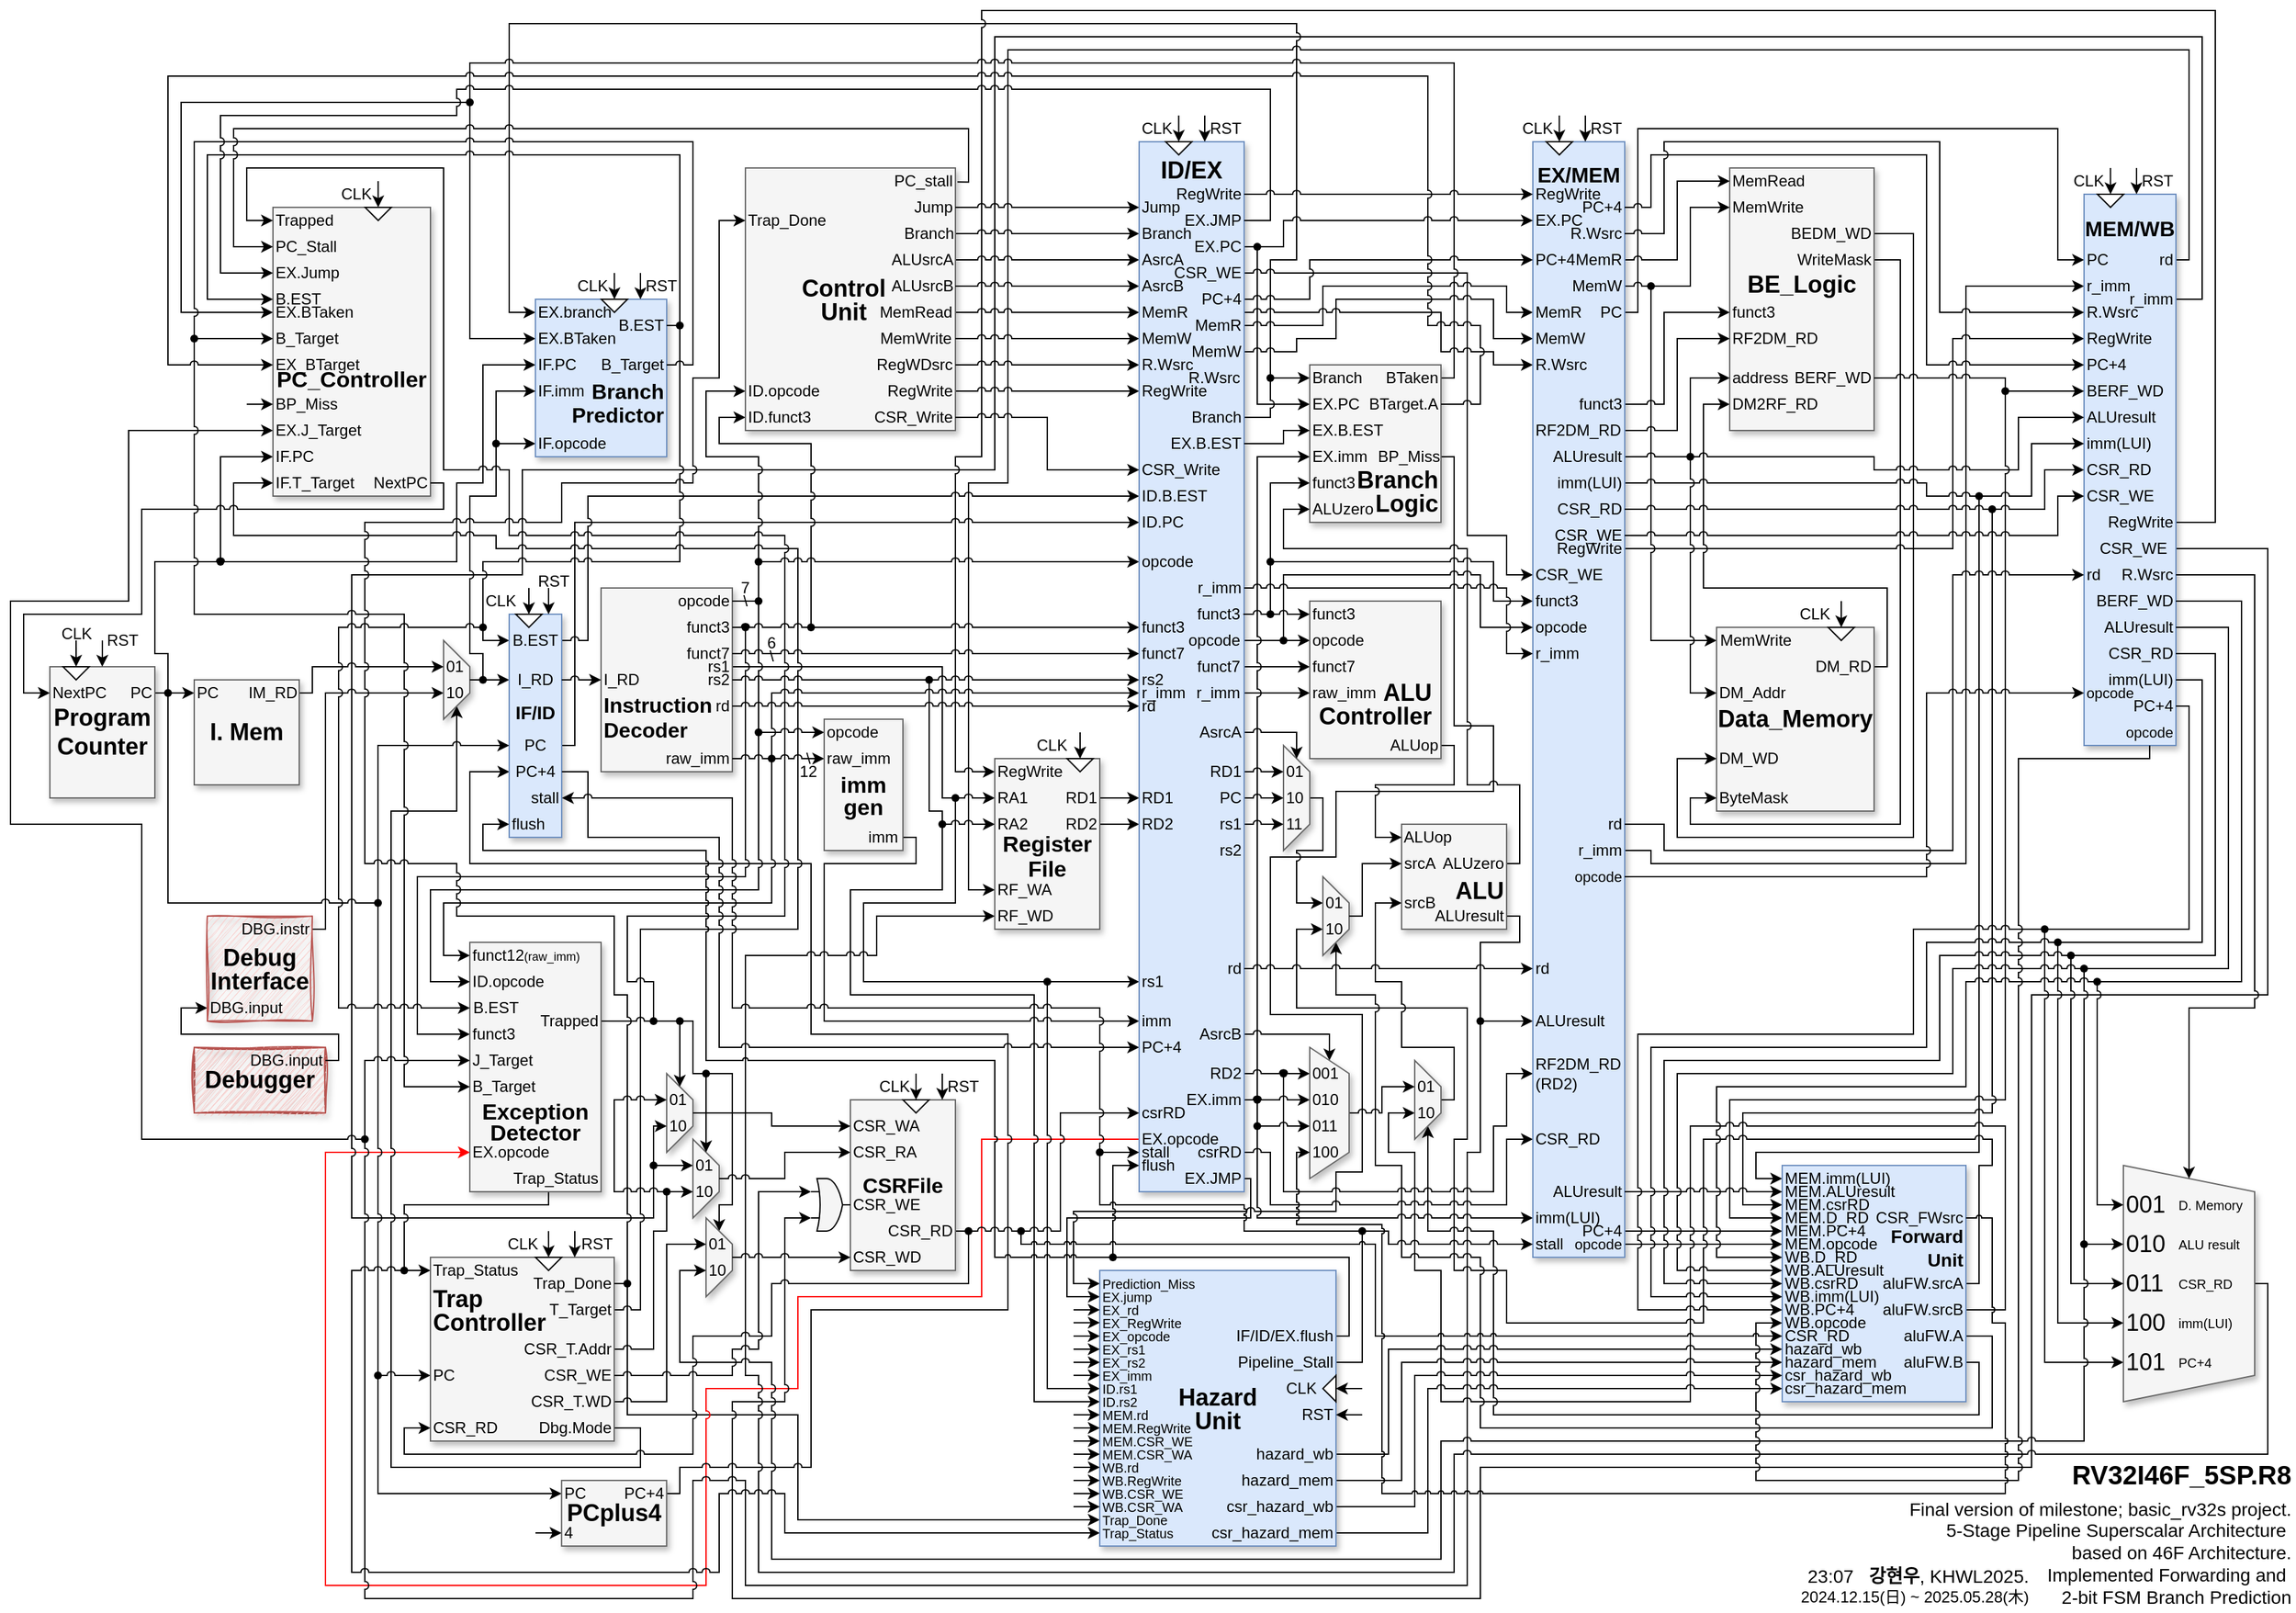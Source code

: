 <mxfile version="27.0.9">
  <diagram name="Main_Diagram" id="IyJyeaVujQpDEMYP9gq8">
    <mxGraphModel dx="2377" dy="1415" grid="1" gridSize="10" guides="1" tooltips="1" connect="1" arrows="1" fold="1" page="1" pageScale="1.5" pageWidth="1169" pageHeight="827" background="none" math="0" shadow="0">
      <root>
        <mxCell id="rKWjRTj_p7avdpBBxaFx-0" style=";html=1;" />
        <mxCell id="rKWjRTj_p7avdpBBxaFx-1" style=";html=1;" parent="rKWjRTj_p7avdpBBxaFx-0" />
        <mxCell id="k4_4pZNiTjWv_jJuRVGg-33" style="edgeStyle=orthogonalEdgeStyle;rounded=0;orthogonalLoop=1;jettySize=auto;html=1;entryX=0;entryY=0.5;entryDx=0;entryDy=0;jumpStyle=arc;" parent="rKWjRTj_p7avdpBBxaFx-1" source="k4_4pZNiTjWv_jJuRVGg-31" target="k4_4pZNiTjWv_jJuRVGg-32" edge="1">
          <mxGeometry relative="1" as="geometry">
            <Array as="points">
              <mxPoint x="1250" y="250" />
              <mxPoint x="1250" y="110" />
              <mxPoint x="1570" y="110" />
              <mxPoint x="1570" y="210" />
            </Array>
          </mxGeometry>
        </mxCell>
        <mxCell id="4ptQW9hU4I59-wD5qGxz-5" style="edgeStyle=orthogonalEdgeStyle;rounded=0;orthogonalLoop=1;jettySize=auto;html=1;entryX=0;entryY=0.5;entryDx=0;entryDy=0;jumpStyle=arc;" parent="rKWjRTj_p7avdpBBxaFx-1" source="B6wH3vxUL6kgeL7ijXmY-32" target="4ptQW9hU4I59-wD5qGxz-3" edge="1">
          <mxGeometry relative="1" as="geometry">
            <Array as="points">
              <mxPoint x="960" y="200" />
              <mxPoint x="960" y="320" />
            </Array>
          </mxGeometry>
        </mxCell>
        <mxCell id="AzQ3hYus189e7mx2XtR3-76" style="edgeStyle=orthogonalEdgeStyle;rounded=0;orthogonalLoop=1;jettySize=auto;html=1;entryX=0;entryY=0.5;entryDx=0;entryDy=0;jumpStyle=arc;" parent="rKWjRTj_p7avdpBBxaFx-1" source="AzQ3hYus189e7mx2XtR3-75" target="AzQ3hYus189e7mx2XtR3-74" edge="1">
          <mxGeometry relative="1" as="geometry">
            <Array as="points">
              <mxPoint x="140" y="90" />
              <mxPoint x="140" y="250" />
            </Array>
          </mxGeometry>
        </mxCell>
        <mxCell id="AzQ3hYus189e7mx2XtR3-68" style="edgeStyle=orthogonalEdgeStyle;rounded=0;orthogonalLoop=1;jettySize=auto;html=1;entryX=0;entryY=0.5;entryDx=0;entryDy=0;" parent="rKWjRTj_p7avdpBBxaFx-1" source="AzQ3hYus189e7mx2XtR3-67" target="AzQ3hYus189e7mx2XtR3-66" edge="1">
          <mxGeometry relative="1" as="geometry">
            <Array as="points">
              <mxPoint x="480" y="1090" />
              <mxPoint x="610" y="1090" />
              <mxPoint x="610" y="1170" />
            </Array>
          </mxGeometry>
        </mxCell>
        <mxCell id="AzQ3hYus189e7mx2XtR3-11" style="edgeStyle=orthogonalEdgeStyle;rounded=0;orthogonalLoop=1;jettySize=auto;html=1;entryX=0;entryY=0.5;entryDx=0;entryDy=0;exitX=0;exitY=0.5;exitDx=0;exitDy=0;jumpStyle=arc;fillColor=#f8cecc;strokeColor=#FF0000;" parent="rKWjRTj_p7avdpBBxaFx-1" source="AzQ3hYus189e7mx2XtR3-8" target="AzQ3hYus189e7mx2XtR3-7" edge="1">
          <mxGeometry relative="1" as="geometry">
            <Array as="points">
              <mxPoint x="750" y="880" />
              <mxPoint x="750" y="1000" />
              <mxPoint x="610" y="1000" />
              <mxPoint x="610" y="1070" />
              <mxPoint x="540" y="1070" />
              <mxPoint x="540" y="1220" />
              <mxPoint x="250" y="1220" />
              <mxPoint x="250" y="890" />
            </Array>
          </mxGeometry>
        </mxCell>
        <mxCell id="TDYu42o31INt0U-CBsRH-14" style="edgeStyle=orthogonalEdgeStyle;rounded=0;orthogonalLoop=1;jettySize=auto;html=1;entryX=0;entryY=0.5;entryDx=0;entryDy=0;exitX=1;exitY=0.5;exitDx=0;exitDy=0;jumpStyle=arc;" parent="rKWjRTj_p7avdpBBxaFx-1" source="TDYu42o31INt0U-CBsRH-11" target="JgIaHYdiGCYeEWAIr3UM-109" edge="1">
          <mxGeometry relative="1" as="geometry">
            <mxPoint x="510" y="900.69" as="targetPoint" />
            <Array as="points">
              <mxPoint x="1680" y="240" />
              <mxPoint x="1680" y="40" />
              <mxPoint x="760" y="40" />
              <mxPoint x="760" y="370" />
              <mxPoint x="400" y="370" />
              <mxPoint x="400" y="450" />
              <mxPoint x="270" y="450" />
              <mxPoint x="270" y="940" />
              <mxPoint x="500" y="940" />
              <mxPoint x="500" y="900" />
            </Array>
          </mxGeometry>
        </mxCell>
        <mxCell id="TDYu42o31INt0U-CBsRH-10" style="edgeStyle=orthogonalEdgeStyle;rounded=0;orthogonalLoop=1;jettySize=auto;html=1;entryX=0;entryY=0.5;entryDx=0;entryDy=0;exitX=1;exitY=0.5;exitDx=0;exitDy=0;" parent="rKWjRTj_p7avdpBBxaFx-1" source="TDYu42o31INt0U-CBsRH-7" target="TDYu42o31INt0U-CBsRH-9" edge="1">
          <mxGeometry relative="1" as="geometry">
            <Array as="points">
              <mxPoint x="1260" y="660" />
              <mxPoint x="1260" y="670" />
              <mxPoint x="1500" y="670" />
              <mxPoint x="1500" y="230" />
            </Array>
          </mxGeometry>
        </mxCell>
        <mxCell id="LxnLJ7tZBreVN0Wk1MoX-2" style="edgeStyle=orthogonalEdgeStyle;rounded=0;orthogonalLoop=1;jettySize=auto;html=1;entryX=0;entryY=0.5;entryDx=0;entryDy=0;jumpStyle=arc;" parent="rKWjRTj_p7avdpBBxaFx-1" source="LxnLJ7tZBreVN0Wk1MoX-1" target="LxnLJ7tZBreVN0Wk1MoX-0" edge="1">
          <mxGeometry relative="1" as="geometry">
            <Array as="points">
              <mxPoint x="970" y="310" />
              <mxPoint x="970" y="210" />
              <mxPoint x="990" y="210" />
              <mxPoint x="990" y="30" />
              <mxPoint x="390" y="30" />
              <mxPoint x="390" y="250" />
            </Array>
          </mxGeometry>
        </mxCell>
        <mxCell id="VFWTkapjv93F74Rx4wBM-10" style="edgeStyle=orthogonalEdgeStyle;rounded=0;orthogonalLoop=1;jettySize=auto;html=1;entryX=0;entryY=0.5;entryDx=0;entryDy=0;exitX=1;exitY=0.5;exitDx=0;exitDy=0;jumpStyle=arc;" parent="rKWjRTj_p7avdpBBxaFx-1" source="VFWTkapjv93F74Rx4wBM-9" target="rKWjRTj_p7avdpBBxaFx-143" edge="1">
          <mxGeometry relative="1" as="geometry">
            <Array as="points">
              <mxPoint x="1670" y="210" />
              <mxPoint x="1670" y="50" />
              <mxPoint x="770" y="50" />
              <mxPoint x="770" y="380" />
              <mxPoint x="740" y="380" />
              <mxPoint x="740" y="690" />
            </Array>
          </mxGeometry>
        </mxCell>
        <mxCell id="0rs96e7KKe6_U4me7k4N-11" style="edgeStyle=orthogonalEdgeStyle;rounded=0;orthogonalLoop=1;jettySize=auto;html=1;exitX=1;exitY=0.5;exitDx=0;exitDy=0;entryX=0;entryY=0.75;entryDx=0;entryDy=0;entryPerimeter=0;jumpStyle=arc;" parent="rKWjRTj_p7avdpBBxaFx-1" source="0rs96e7KKe6_U4me7k4N-10" target="720eydbcHJYxnh9R4iLw-18" edge="1">
          <mxGeometry relative="1" as="geometry">
            <mxPoint x="620" y="980" as="targetPoint" />
            <Array as="points">
              <mxPoint x="1730" y="430" />
              <mxPoint x="1730" y="770" />
              <mxPoint x="1550" y="770" />
              <mxPoint x="1550" y="1130" />
              <mxPoint x="1130" y="1130" />
              <mxPoint x="1130" y="1230" />
              <mxPoint x="560" y="1230" />
              <mxPoint x="560" y="1080" />
              <mxPoint x="600" y="1080" />
              <mxPoint x="600" y="940" />
            </Array>
          </mxGeometry>
        </mxCell>
        <mxCell id="AtOpXRvQ1cODiHBoJD79-31" style="edgeStyle=orthogonalEdgeStyle;rounded=0;orthogonalLoop=1;jettySize=auto;html=1;entryX=0;entryY=0.5;entryDx=0;entryDy=0;exitX=1;exitY=0.5;exitDx=0;exitDy=0;jumpStyle=arc;" parent="rKWjRTj_p7avdpBBxaFx-1" source="rKWjRTj_p7avdpBBxaFx-262" target="AtOpXRvQ1cODiHBoJD79-25" edge="1">
          <mxGeometry relative="1" as="geometry">
            <Array as="points">
              <mxPoint x="1450" y="210" />
              <mxPoint x="1450" y="640" />
              <mxPoint x="1290" y="640" />
              <mxPoint x="1290" y="620" />
            </Array>
          </mxGeometry>
        </mxCell>
        <mxCell id="0rs96e7KKe6_U4me7k4N-5" style="edgeStyle=orthogonalEdgeStyle;rounded=0;orthogonalLoop=1;jettySize=auto;html=1;entryX=0;entryY=0.5;entryDx=0;entryDy=0;jumpStyle=arc;" parent="rKWjRTj_p7avdpBBxaFx-1" source="0rs96e7KKe6_U4me7k4N-3" target="0rs96e7KKe6_U4me7k4N-4" edge="1">
          <mxGeometry relative="1" as="geometry">
            <Array as="points">
              <mxPoint x="1120" y="220" />
              <mxPoint x="1120" y="420" />
              <mxPoint x="1150" y="420" />
              <mxPoint x="1150" y="450" />
            </Array>
          </mxGeometry>
        </mxCell>
        <mxCell id="720eydbcHJYxnh9R4iLw-64" style="edgeStyle=orthogonalEdgeStyle;rounded=0;orthogonalLoop=1;jettySize=auto;html=1;entryX=0;entryY=0.5;entryDx=0;entryDy=0;exitX=1;exitY=0.5;exitDx=0;exitDy=0;jumpStyle=arc;" parent="rKWjRTj_p7avdpBBxaFx-1" source="720eydbcHJYxnh9R4iLw-63" target="rKWjRTj_p7avdpBBxaFx-146" edge="1">
          <mxGeometry relative="1" as="geometry">
            <Array as="points">
              <mxPoint x="1690" y="410" />
              <mxPoint x="1690" y="20" />
              <mxPoint x="750" y="20" />
              <mxPoint x="750" y="360" />
              <mxPoint x="730" y="360" />
              <mxPoint x="730" y="600" />
            </Array>
          </mxGeometry>
        </mxCell>
        <mxCell id="720eydbcHJYxnh9R4iLw-62" style="edgeStyle=orthogonalEdgeStyle;rounded=0;orthogonalLoop=1;jettySize=auto;html=1;entryX=0;entryY=0.5;entryDx=0;entryDy=0;jumpStyle=arc;" parent="rKWjRTj_p7avdpBBxaFx-1" source="720eydbcHJYxnh9R4iLw-60" target="720eydbcHJYxnh9R4iLw-61" edge="1">
          <mxGeometry relative="1" as="geometry">
            <Array as="points">
              <mxPoint x="1490" y="430" />
              <mxPoint x="1490" y="270" />
            </Array>
          </mxGeometry>
        </mxCell>
        <mxCell id="AtOpXRvQ1cODiHBoJD79-30" style="edgeStyle=orthogonalEdgeStyle;rounded=0;orthogonalLoop=1;jettySize=auto;html=1;entryX=0;entryY=0.5;entryDx=0;entryDy=0;exitX=1;exitY=0.5;exitDx=0;exitDy=0;" parent="rKWjRTj_p7avdpBBxaFx-1" source="rKWjRTj_p7avdpBBxaFx-261" target="AtOpXRvQ1cODiHBoJD79-20" edge="1">
          <mxGeometry relative="1" as="geometry">
            <Array as="points">
              <mxPoint x="1460" y="190" />
              <mxPoint x="1460" y="650" />
              <mxPoint x="1280" y="650" />
              <mxPoint x="1280" y="590" />
            </Array>
          </mxGeometry>
        </mxCell>
        <mxCell id="AtOpXRvQ1cODiHBoJD79-27" style="edgeStyle=orthogonalEdgeStyle;rounded=0;orthogonalLoop=1;jettySize=auto;html=1;entryX=0;entryY=0.5;entryDx=0;entryDy=0;jumpStyle=arc;" parent="rKWjRTj_p7avdpBBxaFx-1" source="AtOpXRvQ1cODiHBoJD79-19" target="rKWjRTj_p7avdpBBxaFx-258" edge="1">
          <mxGeometry relative="1" as="geometry">
            <Array as="points">
              <mxPoint x="1440" y="520" />
              <mxPoint x="1440" y="460" />
              <mxPoint x="1300" y="460" />
              <mxPoint x="1300" y="320" />
            </Array>
          </mxGeometry>
        </mxCell>
        <mxCell id="Txa9tMvUcDBbSgKf41Lw-2" style="edgeStyle=orthogonalEdgeStyle;rounded=0;orthogonalLoop=1;jettySize=auto;html=1;entryX=0;entryY=0.5;entryDx=0;entryDy=0;exitX=1;exitY=0.5;exitDx=0;exitDy=0;jumpStyle=arc;" parent="rKWjRTj_p7avdpBBxaFx-1" source="Txa9tMvUcDBbSgKf41Lw-1" target="Q4umBD1i_-kKrqVHQ_Vt-113" edge="1">
          <mxGeometry relative="1" as="geometry">
            <Array as="points">
              <mxPoint x="1250" y="950" />
              <mxPoint x="1250" y="950" />
            </Array>
          </mxGeometry>
        </mxCell>
        <mxCell id="pg34h2l6JsX9uO-Ny-EB-5" style="edgeStyle=orthogonalEdgeStyle;rounded=0;orthogonalLoop=1;jettySize=auto;html=1;entryX=0;entryY=0.5;entryDx=0;entryDy=0;jumpStyle=arc;" parent="rKWjRTj_p7avdpBBxaFx-1" source="pg34h2l6JsX9uO-Ny-EB-4" target="rKWjRTj_p7avdpBBxaFx-101" edge="1">
          <mxGeometry relative="1" as="geometry">
            <Array as="points">
              <mxPoint x="1130" y="890" />
              <mxPoint x="1120" y="890" />
              <mxPoint x="1120" y="1220" />
              <mxPoint x="570" y="1220" />
              <mxPoint x="570" y="1140" />
              <mxPoint x="530" y="1140" />
              <mxPoint x="530" y="1230" />
              <mxPoint x="280" y="1230" />
              <mxPoint x="280" y="880" />
              <mxPoint x="110" y="880" />
              <mxPoint x="110" y="640" />
              <mxPoint x="10" y="640" />
              <mxPoint x="10" y="470" />
              <mxPoint x="100" y="470" />
              <mxPoint x="100" y="340" />
            </Array>
          </mxGeometry>
        </mxCell>
        <mxCell id="B6wH3vxUL6kgeL7ijXmY-61" style="edgeStyle=orthogonalEdgeStyle;rounded=0;orthogonalLoop=1;jettySize=auto;html=1;entryX=0;entryY=0.5;entryDx=0;entryDy=0;jumpStyle=arc;exitX=1;exitY=0.5;exitDx=0;exitDy=0;" parent="rKWjRTj_p7avdpBBxaFx-1" source="B6wH3vxUL6kgeL7ijXmY-60" target="B6wH3vxUL6kgeL7ijXmY-59" edge="1">
          <mxGeometry relative="1" as="geometry">
            <Array as="points">
              <mxPoint x="955" y="910" />
              <mxPoint x="955" y="940" />
              <mxPoint x="815" y="940" />
              <mxPoint x="815" y="1000" />
            </Array>
            <mxPoint x="955" y="910" as="sourcePoint" />
            <mxPoint x="845" y="1020" as="targetPoint" />
          </mxGeometry>
        </mxCell>
        <mxCell id="B6wH3vxUL6kgeL7ijXmY-51" style="edgeStyle=orthogonalEdgeStyle;rounded=0;orthogonalLoop=1;jettySize=auto;html=1;entryX=0;entryY=0.5;entryDx=0;entryDy=0;jumpStyle=arc;exitX=1;exitY=0.5;exitDx=0;exitDy=0;" parent="rKWjRTj_p7avdpBBxaFx-1" source="B6wH3vxUL6kgeL7ijXmY-49" target="B6wH3vxUL6kgeL7ijXmY-23" edge="1">
          <mxGeometry relative="1" as="geometry">
            <Array as="points">
              <mxPoint x="1110" y="360" />
              <mxPoint x="1110" y="565" />
              <mxPoint x="1140" y="565" />
              <mxPoint x="1140" y="615" />
              <mxPoint x="1020" y="615" />
              <mxPoint x="1020" y="665" />
              <mxPoint x="970" y="665" />
              <mxPoint x="970" y="785" />
              <mxPoint x="1040" y="785" />
              <mxPoint x="1040" y="905" />
              <mxPoint x="1020" y="905" />
              <mxPoint x="1020" y="935" />
              <mxPoint x="820" y="935" />
              <mxPoint x="820" y="990" />
            </Array>
            <mxPoint x="1100" y="355" as="sourcePoint" />
            <mxPoint x="840" y="1005" as="targetPoint" />
          </mxGeometry>
        </mxCell>
        <mxCell id="BOsaGUXpU3cYRgBNuP7A-9" style="edgeStyle=orthogonalEdgeStyle;rounded=0;orthogonalLoop=1;jettySize=auto;html=1;entryX=0;entryY=0.5;entryDx=0;entryDy=0;jumpStyle=arc;exitX=1;exitY=0.5;exitDx=0;exitDy=0;" parent="rKWjRTj_p7avdpBBxaFx-1" source="pg34h2l6JsX9uO-Ny-EB-6" target="BOsaGUXpU3cYRgBNuP7A-8" edge="1">
          <mxGeometry relative="1" as="geometry">
            <Array as="points">
              <mxPoint x="440" y="580" />
              <mxPoint x="440" y="410" />
              <mxPoint x="870" y="410" />
            </Array>
          </mxGeometry>
        </mxCell>
        <mxCell id="B6wH3vxUL6kgeL7ijXmY-45" style="edgeStyle=orthogonalEdgeStyle;rounded=0;orthogonalLoop=1;jettySize=auto;html=1;entryX=0;entryY=0.5;entryDx=0;entryDy=0;jumpStyle=arc;" parent="rKWjRTj_p7avdpBBxaFx-1" source="B6wH3vxUL6kgeL7ijXmY-40" target="B6wH3vxUL6kgeL7ijXmY-44" edge="1">
          <mxGeometry relative="1" as="geometry">
            <Array as="points">
              <mxPoint x="450" y="500" />
              <mxPoint x="450" y="390" />
            </Array>
          </mxGeometry>
        </mxCell>
        <mxCell id="B6wH3vxUL6kgeL7ijXmY-43" style="edgeStyle=orthogonalEdgeStyle;rounded=0;orthogonalLoop=1;jettySize=auto;html=1;entryX=0;entryY=0.5;entryDx=0;entryDy=0;jumpStyle=arc;" parent="rKWjRTj_p7avdpBBxaFx-1" source="B6wH3vxUL6kgeL7ijXmY-41" target="B6wH3vxUL6kgeL7ijXmY-40" edge="1">
          <mxGeometry relative="1" as="geometry">
            <Array as="points">
              <mxPoint x="520" y="440" />
              <mxPoint x="370" y="440" />
              <mxPoint x="370" y="500" />
            </Array>
          </mxGeometry>
        </mxCell>
        <mxCell id="B6wH3vxUL6kgeL7ijXmY-29" style="edgeStyle=orthogonalEdgeStyle;rounded=0;orthogonalLoop=1;jettySize=auto;html=1;entryX=0;entryY=0.5;entryDx=0;entryDy=0;jumpStyle=arc;" parent="rKWjRTj_p7avdpBBxaFx-1" source="B6wH3vxUL6kgeL7ijXmY-28" target="BOsaGUXpU3cYRgBNuP7A-17" edge="1">
          <mxGeometry relative="1" as="geometry">
            <Array as="points">
              <mxPoint x="170" y="360" />
            </Array>
          </mxGeometry>
        </mxCell>
        <mxCell id="JgIaHYdiGCYeEWAIr3UM-41" value="" style="group" parent="rKWjRTj_p7avdpBBxaFx-1" vertex="1" connectable="0">
          <mxGeometry x="210" y="210" width="120" height="180" as="geometry" />
        </mxCell>
        <mxCell id="rKWjRTj_p7avdpBBxaFx-18" value="&lt;div&gt;&lt;b style=&quot;background-color: transparent; color: light-dark(rgb(0, 0, 0), rgb(237, 237, 237));&quot;&gt;&lt;font style=&quot;font-size: 17px;&quot;&gt;&lt;span style=&quot;background-color: transparent;&quot;&gt;&lt;br&gt;&lt;/span&gt;&lt;/font&gt;&lt;/b&gt;&lt;/div&gt;&lt;div&gt;&lt;b style=&quot;background-color: transparent; color: light-dark(rgb(0, 0, 0), rgb(237, 237, 237));&quot;&gt;&lt;font style=&quot;font-size: 17px;&quot;&gt;&lt;span style=&quot;background-color: transparent;&quot;&gt;&lt;br&gt;&lt;/span&gt;&lt;/font&gt;&lt;/b&gt;&lt;/div&gt;&lt;div&gt;&lt;b style=&quot;background-color: transparent; color: light-dark(rgb(0, 0, 0), rgb(237, 237, 237));&quot;&gt;&lt;font style=&quot;font-size: 17px;&quot;&gt;&lt;span style=&quot;background-color: transparent;&quot;&gt;PC_Cont&lt;/span&gt;&lt;span style=&quot;background-color: transparent; color: light-dark(rgb(0, 0, 0), rgb(237, 237, 237));&quot;&gt;roller&lt;/span&gt;&lt;/font&gt;&lt;/b&gt;&lt;/div&gt;" style="whiteSpace=wrap;html=1;shadow=1;fontSize=18;fillColor=#f5f5f5;strokeColor=#666666;fontColor=#000000;" parent="JgIaHYdiGCYeEWAIr3UM-41" vertex="1">
          <mxGeometry y="-40" width="120" height="220" as="geometry" />
        </mxCell>
        <mxCell id="rKWjRTj_p7avdpBBxaFx-114" value="B_Target" style="text;html=1;align=left;verticalAlign=middle;whiteSpace=wrap;rounded=0;fontColor=#000000;" parent="JgIaHYdiGCYeEWAIr3UM-41" vertex="1">
          <mxGeometry y="50" width="60" height="20" as="geometry" />
        </mxCell>
        <mxCell id="rKWjRTj_p7avdpBBxaFx-116" value="NextPC" style="text;html=1;align=right;verticalAlign=middle;whiteSpace=wrap;rounded=0;fontColor=#000000;" parent="JgIaHYdiGCYeEWAIr3UM-41" vertex="1">
          <mxGeometry x="70" y="160" width="50" height="20" as="geometry" />
        </mxCell>
        <mxCell id="JgIaHYdiGCYeEWAIr3UM-43" value="IF.T_Target" style="text;html=1;align=left;verticalAlign=middle;whiteSpace=wrap;rounded=0;fontColor=#000000;" parent="JgIaHYdiGCYeEWAIr3UM-41" vertex="1">
          <mxGeometry y="160" width="50" height="20" as="geometry" />
        </mxCell>
        <mxCell id="BOsaGUXpU3cYRgBNuP7A-17" value="IF.PC" style="text;html=1;align=left;verticalAlign=middle;whiteSpace=wrap;rounded=0;fontColor=#000000;" parent="JgIaHYdiGCYeEWAIr3UM-41" vertex="1">
          <mxGeometry y="140" width="40" height="20" as="geometry" />
        </mxCell>
        <mxCell id="rKWjRTj_p7avdpBBxaFx-101" value="EX.J_Target" style="text;html=1;align=left;verticalAlign=middle;whiteSpace=wrap;rounded=0;fontColor=#000000;" parent="JgIaHYdiGCYeEWAIr3UM-41" vertex="1">
          <mxGeometry y="120" width="80" height="20" as="geometry" />
        </mxCell>
        <mxCell id="AzQ3hYus189e7mx2XtR3-74" value="EX.BTaken" style="text;html=1;align=left;verticalAlign=middle;whiteSpace=wrap;rounded=0;fontColor=#000000;" parent="JgIaHYdiGCYeEWAIr3UM-41" vertex="1">
          <mxGeometry y="30" width="60" height="20" as="geometry" />
        </mxCell>
        <mxCell id="BNV3mxiPnaE1k_Qo1RKy-6" value="EX_BTarget" style="text;html=1;align=left;verticalAlign=middle;whiteSpace=wrap;rounded=0;container=0;fontColor=#000000;" parent="JgIaHYdiGCYeEWAIr3UM-41" vertex="1">
          <mxGeometry y="70" width="60" height="20" as="geometry" />
        </mxCell>
        <mxCell id="rKWjRTj_p7avdpBBxaFx-113" value="EX.Jump" style="text;html=1;align=left;verticalAlign=middle;whiteSpace=wrap;rounded=0;fontColor=#000000;" parent="JgIaHYdiGCYeEWAIr3UM-41" vertex="1">
          <mxGeometry width="40" height="20" as="geometry" />
        </mxCell>
        <mxCell id="rKWjRTj_p7avdpBBxaFx-115" value="B.EST" style="text;html=1;align=left;verticalAlign=middle;whiteSpace=wrap;rounded=0;fontColor=#000000;" parent="JgIaHYdiGCYeEWAIr3UM-41" vertex="1">
          <mxGeometry y="20" width="50" height="20" as="geometry" />
        </mxCell>
        <mxCell id="JgIaHYdiGCYeEWAIr3UM-42" value="Trapped" style="text;html=1;align=left;verticalAlign=middle;whiteSpace=wrap;rounded=0;container=0;fontColor=#000000;" parent="JgIaHYdiGCYeEWAIr3UM-41" vertex="1">
          <mxGeometry y="-40" width="60" height="20" as="geometry" />
        </mxCell>
        <mxCell id="ydbZoacijMYy8Sy9qp8M-73" value="BP_Miss" style="text;html=1;align=left;verticalAlign=middle;whiteSpace=wrap;rounded=0;container=0;fontColor=#000000;" vertex="1" parent="JgIaHYdiGCYeEWAIr3UM-41">
          <mxGeometry y="100" width="60" height="20" as="geometry" />
        </mxCell>
        <mxCell id="B6wH3vxUL6kgeL7ijXmY-7" value="" style="group" parent="rKWjRTj_p7avdpBBxaFx-1" vertex="1" connectable="0">
          <mxGeometry x="1590" y="280" width="80" height="300" as="geometry" />
        </mxCell>
        <mxCell id="rPl4eGBsOIYsRQZaSB17-168" value="&lt;div&gt;&lt;b&gt;&lt;font style=&quot;font-size: 16px;&quot;&gt;MEM/WB&lt;/font&gt;&lt;/b&gt;&lt;/div&gt;&lt;div&gt;&lt;b&gt;&lt;font style=&quot;font-size: 16px;&quot;&gt;&lt;br&gt;&lt;/font&gt;&lt;/b&gt;&lt;/div&gt;&lt;div&gt;&lt;b&gt;&lt;font style=&quot;font-size: 16px;&quot;&gt;&lt;br&gt;&lt;/font&gt;&lt;/b&gt;&lt;/div&gt;&lt;div&gt;&lt;b&gt;&lt;font style=&quot;font-size: 16px;&quot;&gt;&lt;br&gt;&lt;/font&gt;&lt;/b&gt;&lt;/div&gt;&lt;div&gt;&lt;br&gt;&lt;/div&gt;&lt;div&gt;&lt;b&gt;&lt;font style=&quot;font-size: 16px;&quot;&gt;&lt;br&gt;&lt;/font&gt;&lt;/b&gt;&lt;/div&gt;&lt;div&gt;&lt;b&gt;&lt;font style=&quot;font-size: 16px;&quot;&gt;&lt;br&gt;&lt;/font&gt;&lt;/b&gt;&lt;/div&gt;&lt;div&gt;&lt;br&gt;&lt;/div&gt;&lt;div&gt;&lt;br&gt;&lt;/div&gt;&lt;div&gt;&lt;br&gt;&lt;/div&gt;&lt;div&gt;&lt;b&gt;&lt;font style=&quot;font-size: 16px;&quot;&gt;&lt;br&gt;&lt;/font&gt;&lt;/b&gt;&lt;/div&gt;&lt;div&gt;&lt;b&gt;&lt;font style=&quot;font-size: 16px;&quot;&gt;&lt;br&gt;&lt;/font&gt;&lt;/b&gt;&lt;/div&gt;&lt;div&gt;&lt;b&gt;&lt;font style=&quot;font-size: 16px;&quot;&gt;&lt;br&gt;&lt;/font&gt;&lt;/b&gt;&lt;/div&gt;&lt;div&gt;&lt;b&gt;&lt;font style=&quot;font-size: 16px;&quot;&gt;&lt;br&gt;&lt;/font&gt;&lt;/b&gt;&lt;/div&gt;&lt;div&gt;&lt;b&gt;&lt;font style=&quot;font-size: 16px;&quot;&gt;&lt;br&gt;&lt;/font&gt;&lt;/b&gt;&lt;/div&gt;&lt;div&gt;&lt;b&gt;&lt;font style=&quot;font-size: 16px;&quot;&gt;&lt;br&gt;&lt;/font&gt;&lt;/b&gt;&lt;/div&gt;&lt;div&gt;&lt;br&gt;&lt;/div&gt;&lt;div&gt;&lt;br&gt;&lt;/div&gt;" style="whiteSpace=wrap;html=1;shadow=1;fontSize=18;fillColor=#dae8fc;strokeColor=#6c8ebf;container=0;" parent="B6wH3vxUL6kgeL7ijXmY-7" vertex="1">
          <mxGeometry y="-120" width="70" height="420" as="geometry" />
        </mxCell>
        <mxCell id="rPl4eGBsOIYsRQZaSB17-169" value="BERF_WD" style="text;html=1;align=left;verticalAlign=middle;whiteSpace=wrap;rounded=0;container=0;fontColor=#000000;" parent="B6wH3vxUL6kgeL7ijXmY-7" vertex="1">
          <mxGeometry y="20" width="80" height="20" as="geometry" />
        </mxCell>
        <mxCell id="rPl4eGBsOIYsRQZaSB17-170" value="imm(LUI)" style="text;html=1;align=left;verticalAlign=middle;whiteSpace=wrap;rounded=0;container=0;fontColor=#000000;" parent="B6wH3vxUL6kgeL7ijXmY-7" vertex="1">
          <mxGeometry y="60" width="60" height="20" as="geometry" />
        </mxCell>
        <mxCell id="rPl4eGBsOIYsRQZaSB17-171" value="ALUresult" style="text;html=1;align=left;verticalAlign=middle;whiteSpace=wrap;rounded=0;container=0;fontColor=#000000;" parent="B6wH3vxUL6kgeL7ijXmY-7" vertex="1">
          <mxGeometry y="40" width="60" height="20" as="geometry" />
        </mxCell>
        <mxCell id="rPl4eGBsOIYsRQZaSB17-172" value="CSR_RD" style="text;html=1;align=left;verticalAlign=middle;whiteSpace=wrap;rounded=0;container=0;fontColor=#000000;" parent="B6wH3vxUL6kgeL7ijXmY-7" vertex="1">
          <mxGeometry y="80" width="50" height="20" as="geometry" />
        </mxCell>
        <mxCell id="rPl4eGBsOIYsRQZaSB17-175" value="CSR_RD" style="text;html=1;align=right;verticalAlign=middle;whiteSpace=wrap;rounded=0;container=0;fontColor=#000000;" parent="B6wH3vxUL6kgeL7ijXmY-7" vertex="1">
          <mxGeometry x="10" y="220" width="60" height="20" as="geometry" />
        </mxCell>
        <mxCell id="rPl4eGBsOIYsRQZaSB17-176" value="imm(LUI)" style="text;html=1;align=right;verticalAlign=middle;whiteSpace=wrap;rounded=0;container=0;fontColor=#000000;" parent="B6wH3vxUL6kgeL7ijXmY-7" vertex="1">
          <mxGeometry x="10" y="240" width="60" height="20" as="geometry" />
        </mxCell>
        <mxCell id="rPl4eGBsOIYsRQZaSB17-174" value="ALUresult" style="text;html=1;align=right;verticalAlign=middle;whiteSpace=wrap;rounded=0;container=0;fontColor=#000000;" parent="B6wH3vxUL6kgeL7ijXmY-7" vertex="1">
          <mxGeometry x="10" y="200" width="60" height="20" as="geometry" />
        </mxCell>
        <mxCell id="rPl4eGBsOIYsRQZaSB17-173" value="BERF_WD" style="text;html=1;align=right;verticalAlign=middle;whiteSpace=wrap;rounded=0;container=0;fontColor=#000000;" parent="B6wH3vxUL6kgeL7ijXmY-7" vertex="1">
          <mxGeometry x="10" y="180" width="60" height="20" as="geometry" />
        </mxCell>
        <mxCell id="rPl4eGBsOIYsRQZaSB17-19" value="R.Wsrc" style="text;html=1;align=right;verticalAlign=middle;whiteSpace=wrap;rounded=0;container=0;fontColor=#000000;" parent="B6wH3vxUL6kgeL7ijXmY-7" vertex="1">
          <mxGeometry x="10" y="160" width="60" height="20" as="geometry" />
        </mxCell>
        <mxCell id="Q4umBD1i_-kKrqVHQ_Vt-91" value="PC+4" style="text;html=1;align=left;verticalAlign=middle;whiteSpace=wrap;rounded=0;fontColor=#000000;" parent="B6wH3vxUL6kgeL7ijXmY-7" vertex="1">
          <mxGeometry width="40" height="20" as="geometry" />
        </mxCell>
        <mxCell id="Q4umBD1i_-kKrqVHQ_Vt-94" value="PC+4" style="text;html=1;align=right;verticalAlign=middle;whiteSpace=wrap;rounded=0;fontColor=#000000;" parent="B6wH3vxUL6kgeL7ijXmY-7" vertex="1">
          <mxGeometry x="30" y="260" width="40" height="20" as="geometry" />
        </mxCell>
        <mxCell id="0rs96e7KKe6_U4me7k4N-7" value="CSR_WE" style="text;html=1;align=left;verticalAlign=middle;whiteSpace=wrap;rounded=0;container=0;fontColor=#000000;" parent="B6wH3vxUL6kgeL7ijXmY-7" vertex="1">
          <mxGeometry y="100" width="60" height="20" as="geometry" />
        </mxCell>
        <mxCell id="AtOpXRvQ1cODiHBoJD79-3" value="R.Wsrc" style="text;html=1;align=left;verticalAlign=middle;whiteSpace=wrap;rounded=0;container=0;fontColor=#000000;" parent="B6wH3vxUL6kgeL7ijXmY-7" vertex="1">
          <mxGeometry y="-40" width="60" height="20" as="geometry" />
        </mxCell>
        <mxCell id="0rs96e7KKe6_U4me7k4N-10" value="CSR_WE" style="text;html=1;align=left;verticalAlign=middle;whiteSpace=wrap;rounded=0;container=0;fontColor=#000000;" parent="B6wH3vxUL6kgeL7ijXmY-7" vertex="1">
          <mxGeometry x="10" y="140" width="60" height="20" as="geometry" />
        </mxCell>
        <mxCell id="VFWTkapjv93F74Rx4wBM-7" value="rd" style="text;html=1;align=left;verticalAlign=middle;whiteSpace=wrap;rounded=0;container=0;fontColor=#000000;" parent="B6wH3vxUL6kgeL7ijXmY-7" vertex="1">
          <mxGeometry y="160" width="20" height="20" as="geometry" />
        </mxCell>
        <mxCell id="TDYu42o31INt0U-CBsRH-9" value="r_imm" style="text;html=1;align=left;verticalAlign=middle;whiteSpace=wrap;rounded=0;container=0;fontColor=#000000;" parent="B6wH3vxUL6kgeL7ijXmY-7" vertex="1">
          <mxGeometry y="-60" width="53.333" height="20" as="geometry" />
        </mxCell>
        <mxCell id="720eydbcHJYxnh9R4iLw-63" value="RegWrite" style="text;html=1;align=right;verticalAlign=middle;whiteSpace=wrap;rounded=0;container=0;fontColor=#000000;" parent="B6wH3vxUL6kgeL7ijXmY-7" vertex="1">
          <mxGeometry x="10" y="120" width="60" height="20" as="geometry" />
        </mxCell>
        <mxCell id="ydbZoacijMYy8Sy9qp8M-51" value="&lt;div style=&quot;line-height: 100%;&quot;&gt;opcode&lt;/div&gt;" style="text;html=1;align=right;verticalAlign=middle;whiteSpace=wrap;rounded=0;container=0;fontColor=#000000;fontSize=11;" vertex="1" parent="B6wH3vxUL6kgeL7ijXmY-7">
          <mxGeometry y="250" width="40" height="20" as="geometry" />
        </mxCell>
        <mxCell id="ydbZoacijMYy8Sy9qp8M-53" value="&lt;div style=&quot;line-height: 100%;&quot;&gt;opcode&lt;/div&gt;" style="text;html=1;align=right;verticalAlign=middle;whiteSpace=wrap;rounded=0;container=0;fontColor=#000000;fontSize=11;" vertex="1" parent="B6wH3vxUL6kgeL7ijXmY-7">
          <mxGeometry x="30" y="280" width="40" height="20" as="geometry" />
        </mxCell>
        <mxCell id="pg34h2l6JsX9uO-Ny-EB-2" style="edgeStyle=orthogonalEdgeStyle;rounded=0;orthogonalLoop=1;jettySize=auto;html=1;entryX=0;entryY=0.5;entryDx=0;entryDy=0;jumpStyle=arc;" parent="rKWjRTj_p7avdpBBxaFx-1" source="rKWjRTj_p7avdpBBxaFx-46" target="pg34h2l6JsX9uO-Ny-EB-0" edge="1">
          <mxGeometry relative="1" as="geometry">
            <Array as="points">
              <mxPoint x="130" y="510" />
              <mxPoint x="120" y="510" />
              <mxPoint x="120" y="440" />
              <mxPoint x="350" y="440" />
              <mxPoint x="350" y="380" />
              <mxPoint x="370" y="380" />
              <mxPoint x="370" y="290" />
            </Array>
          </mxGeometry>
        </mxCell>
        <mxCell id="rKWjRTj_p7avdpBBxaFx-31" style="edgeStyle=orthogonalEdgeStyle;rounded=0;orthogonalLoop=1;jettySize=auto;html=1;entryX=0;entryY=0.5;entryDx=0;entryDy=0;exitDx=0;exitDy=0;jumpStyle=arc;exitPerimeter=0;fontColor=#000000;" parent="rKWjRTj_p7avdpBBxaFx-1" source="6SGfMAVqhEcrRElv5X5W-6" target="JdxsYVur4gZCgjobztrS-32" edge="1">
          <mxGeometry relative="1" as="geometry">
            <mxPoint x="640" y="220" as="targetPoint" />
            <Array as="points">
              <mxPoint x="580" y="360" />
              <mxPoint x="540" y="360" />
              <mxPoint x="540" y="310" />
            </Array>
            <mxPoint x="510.02" y="480" as="sourcePoint" />
          </mxGeometry>
        </mxCell>
        <mxCell id="S1G6gGBsO_CwsRmXK9Q5-4" style="edgeStyle=orthogonalEdgeStyle;rounded=0;orthogonalLoop=1;jettySize=auto;html=1;entryX=0;entryY=0.5;entryDx=0;entryDy=0;jumpStyle=arc;" parent="rKWjRTj_p7avdpBBxaFx-1" source="S1G6gGBsO_CwsRmXK9Q5-3" target="S1G6gGBsO_CwsRmXK9Q5-1" edge="1">
          <mxGeometry relative="1" as="geometry">
            <Array as="points">
              <mxPoint x="370" y="510" />
              <mxPoint x="360" y="510" />
              <mxPoint x="360" y="390" />
              <mxPoint x="380" y="390" />
              <mxPoint x="380" y="350" />
            </Array>
          </mxGeometry>
        </mxCell>
        <mxCell id="Q4umBD1i_-kKrqVHQ_Vt-139" style="edgeStyle=orthogonalEdgeStyle;rounded=0;orthogonalLoop=1;jettySize=auto;html=1;entryX=0;entryY=0.5;entryDx=0;entryDy=0;exitX=1;exitY=0.5;exitDx=0;exitDy=0;jumpStyle=arc;" parent="rKWjRTj_p7avdpBBxaFx-1" source="Q4umBD1i_-kKrqVHQ_Vt-138" target="Q4umBD1i_-kKrqVHQ_Vt-52" edge="1">
          <mxGeometry relative="1" as="geometry">
            <Array as="points">
              <mxPoint x="1250" y="960" />
              <mxPoint x="1250" y="960" />
            </Array>
          </mxGeometry>
        </mxCell>
        <mxCell id="rPl4eGBsOIYsRQZaSB17-192" style="edgeStyle=orthogonalEdgeStyle;rounded=0;orthogonalLoop=1;jettySize=auto;html=1;entryX=0;entryY=0.5;entryDx=0;entryDy=0;exitX=1;exitY=0.5;exitDx=0;exitDy=0;jumpStyle=arc;" parent="rKWjRTj_p7avdpBBxaFx-1" source="rKWjRTj_p7avdpBBxaFx-97" target="rPl4eGBsOIYsRQZaSB17-15" edge="1">
          <mxGeometry relative="1" as="geometry">
            <Array as="points">
              <mxPoint x="1160" y="710" />
              <mxPoint x="1160" y="730" />
              <mxPoint x="1130" y="730" />
              <mxPoint x="1130" y="790" />
            </Array>
          </mxGeometry>
        </mxCell>
        <mxCell id="rPl4eGBsOIYsRQZaSB17-180" style="edgeStyle=orthogonalEdgeStyle;rounded=0;orthogonalLoop=1;jettySize=auto;html=1;entryX=0;entryY=0.5;entryDx=0;entryDy=0;jumpStyle=arc;" parent="rKWjRTj_p7avdpBBxaFx-1" source="rPl4eGBsOIYsRQZaSB17-179" target="rPl4eGBsOIYsRQZaSB17-171" edge="1">
          <mxGeometry relative="1" as="geometry">
            <Array as="points">
              <mxPoint x="1430" y="360" />
              <mxPoint x="1430" y="370" />
              <mxPoint x="1540" y="370" />
              <mxPoint x="1540" y="330" />
            </Array>
          </mxGeometry>
        </mxCell>
        <mxCell id="Q4umBD1i_-kKrqVHQ_Vt-76" style="edgeStyle=orthogonalEdgeStyle;rounded=0;orthogonalLoop=1;jettySize=auto;html=1;entryX=0;entryY=0.5;entryDx=0;entryDy=0;jumpStyle=arc;strokeColor=#000000;" parent="rKWjRTj_p7avdpBBxaFx-1" source="Q4umBD1i_-kKrqVHQ_Vt-75" target="Q4umBD1i_-kKrqVHQ_Vt-77" edge="1">
          <mxGeometry relative="1" as="geometry">
            <mxPoint x="1130" y="1020" as="targetPoint" />
            <Array as="points">
              <mxPoint x="1510" y="890" />
              <mxPoint x="1340" y="890" />
              <mxPoint x="1340" y="910" />
            </Array>
          </mxGeometry>
        </mxCell>
        <mxCell id="Q4umBD1i_-kKrqVHQ_Vt-70" style="edgeStyle=orthogonalEdgeStyle;rounded=0;orthogonalLoop=1;jettySize=auto;html=1;entryX=0;entryY=0.5;entryDx=0;entryDy=0;jumpStyle=arc;strokeColor=#000000;" parent="rKWjRTj_p7avdpBBxaFx-1" source="Q4umBD1i_-kKrqVHQ_Vt-69" target="Q4umBD1i_-kKrqVHQ_Vt-68" edge="1">
          <mxGeometry relative="1" as="geometry">
            <Array as="points">
              <mxPoint x="1530" y="850" />
              <mxPoint x="1320" y="850" />
              <mxPoint x="1320" y="940" />
            </Array>
          </mxGeometry>
        </mxCell>
        <mxCell id="Q4umBD1i_-kKrqVHQ_Vt-73" style="edgeStyle=orthogonalEdgeStyle;rounded=0;orthogonalLoop=1;jettySize=auto;html=1;entryX=0;entryY=0.5;entryDx=0;entryDy=0;jumpStyle=arc;strokeColor=#000000;" parent="rKWjRTj_p7avdpBBxaFx-1" source="Q4umBD1i_-kKrqVHQ_Vt-72" target="Q4umBD1i_-kKrqVHQ_Vt-74" edge="1">
          <mxGeometry relative="1" as="geometry">
            <mxPoint x="1160" y="1040" as="targetPoint" />
            <Array as="points">
              <mxPoint x="1520" y="860" />
              <mxPoint x="1330" y="860" />
              <mxPoint x="1330" y="930" />
            </Array>
          </mxGeometry>
        </mxCell>
        <mxCell id="Q4umBD1i_-kKrqVHQ_Vt-120" style="edgeStyle=orthogonalEdgeStyle;rounded=0;orthogonalLoop=1;jettySize=auto;html=1;entryX=0;entryY=0.5;entryDx=0;entryDy=0;jumpStyle=arc;exitX=1;exitY=0.5;exitDx=0;exitDy=0;" parent="rKWjRTj_p7avdpBBxaFx-1" source="Q4umBD1i_-kKrqVHQ_Vt-118" target="Q4umBD1i_-kKrqVHQ_Vt-12" edge="1">
          <mxGeometry relative="1" as="geometry">
            <Array as="points">
              <mxPoint x="1530" y="1010" />
              <mxPoint x="1530" y="870" />
              <mxPoint x="1290" y="870" />
              <mxPoint x="1290" y="1080" />
              <mxPoint x="1100" y="1080" />
              <mxPoint x="1100" y="980" />
              <mxPoint x="1080" y="980" />
              <mxPoint x="1080" y="890" />
              <mxPoint x="1060" y="890" />
              <mxPoint x="1060" y="860" />
            </Array>
          </mxGeometry>
        </mxCell>
        <mxCell id="Q4umBD1i_-kKrqVHQ_Vt-119" style="edgeStyle=orthogonalEdgeStyle;rounded=0;orthogonalLoop=1;jettySize=auto;html=1;entryX=0;entryY=0.5;entryDx=0;entryDy=0;exitX=1;exitY=0.5;exitDx=0;exitDy=0;jumpStyle=arc;" parent="rKWjRTj_p7avdpBBxaFx-1" source="Q4umBD1i_-kKrqVHQ_Vt-117" target="Q4umBD1i_-kKrqVHQ_Vt-5" edge="1">
          <mxGeometry relative="1" as="geometry">
            <Array as="points">
              <mxPoint x="1510" y="990" />
              <mxPoint x="1510" y="900" />
              <mxPoint x="1520" y="900" />
              <mxPoint x="1520" y="880" />
              <mxPoint x="1300" y="880" />
              <mxPoint x="1300" y="1020" />
              <mxPoint x="1150" y="1020" />
              <mxPoint x="1150" y="980" />
              <mxPoint x="1110" y="980" />
              <mxPoint x="1110" y="880" />
              <mxPoint x="1120" y="880" />
              <mxPoint x="1120" y="780" />
              <mxPoint x="990" y="780" />
              <mxPoint x="990" y="720" />
            </Array>
          </mxGeometry>
        </mxCell>
        <mxCell id="Q4umBD1i_-kKrqVHQ_Vt-96" style="edgeStyle=orthogonalEdgeStyle;rounded=0;orthogonalLoop=1;jettySize=auto;html=1;entryX=0;entryY=0.5;entryDx=0;entryDy=0;exitX=1;exitY=0.5;exitDx=0;exitDy=0;jumpStyle=arc;" parent="rKWjRTj_p7avdpBBxaFx-1" source="Q4umBD1i_-kKrqVHQ_Vt-94" target="Sg_0BgGoRNo6tfmOOr9p-19" edge="1">
          <mxGeometry relative="1" as="geometry">
            <Array as="points">
              <mxPoint x="1670" y="550" />
              <mxPoint x="1670" y="720" />
              <mxPoint x="1560" y="720" />
              <mxPoint x="1560" y="1050" />
            </Array>
          </mxGeometry>
        </mxCell>
        <mxCell id="Q4umBD1i_-kKrqVHQ_Vt-79" style="edgeStyle=orthogonalEdgeStyle;rounded=0;orthogonalLoop=1;jettySize=auto;html=1;entryX=0;entryY=0.5;entryDx=0;entryDy=0;exitX=1;exitY=0.5;exitDx=0;exitDy=0;jumpStyle=arc;" parent="rKWjRTj_p7avdpBBxaFx-1" source="rKWjRTj_p7avdpBBxaFx-78" target="Q4umBD1i_-kKrqVHQ_Vt-80" edge="1">
          <mxGeometry relative="1" as="geometry">
            <mxPoint x="380" y="570" as="targetPoint" />
            <mxPoint x="770.0" y="1080" as="sourcePoint" />
            <Array as="points">
              <mxPoint x="520" y="1150" />
              <mxPoint x="520" y="1130" />
              <mxPoint x="620" y="1130" />
              <mxPoint x="620" y="1010" />
              <mxPoint x="770" y="1010" />
              <mxPoint x="770" y="800" />
              <mxPoint x="620" y="800" />
              <mxPoint x="620" y="670" />
              <mxPoint x="360" y="670" />
              <mxPoint x="360" y="600" />
            </Array>
          </mxGeometry>
        </mxCell>
        <mxCell id="Q4umBD1i_-kKrqVHQ_Vt-35" style="edgeStyle=orthogonalEdgeStyle;rounded=0;orthogonalLoop=1;jettySize=auto;html=1;entryX=0;entryY=0.5;entryDx=0;entryDy=0;jumpStyle=arc;exitX=1;exitY=0.5;exitDx=0;exitDy=0;" parent="rKWjRTj_p7avdpBBxaFx-1" source="rKWjRTj_p7avdpBBxaFx-183" target="Q4umBD1i_-kKrqVHQ_Vt-27" edge="1">
          <mxGeometry relative="1" as="geometry">
            <Array as="points">
              <mxPoint x="720" y="520" />
              <mxPoint x="720" y="620" />
              <mxPoint x="730" y="620" />
              <mxPoint x="730" y="700" />
              <mxPoint x="660" y="700" />
              <mxPoint x="660" y="760" />
              <mxPoint x="800" y="760" />
              <mxPoint x="800" y="1070" />
            </Array>
          </mxGeometry>
        </mxCell>
        <mxCell id="Q4umBD1i_-kKrqVHQ_Vt-34" style="edgeStyle=orthogonalEdgeStyle;rounded=0;orthogonalLoop=1;jettySize=auto;html=1;entryX=0;entryY=0.5;entryDx=0;entryDy=0;jumpStyle=arc;" parent="rKWjRTj_p7avdpBBxaFx-1" source="Q4umBD1i_-kKrqVHQ_Vt-31" target="Q4umBD1i_-kKrqVHQ_Vt-26" edge="1">
          <mxGeometry relative="1" as="geometry">
            <mxPoint x="790" y="1000" as="targetPoint" />
            <Array as="points">
              <mxPoint x="720" y="690" />
              <mxPoint x="650" y="690" />
              <mxPoint x="650" y="770" />
              <mxPoint x="790" y="770" />
              <mxPoint x="790" y="1080" />
            </Array>
          </mxGeometry>
        </mxCell>
        <mxCell id="c3qBYVl3uLxBAWAGGJpR-93" style="edgeStyle=orthogonalEdgeStyle;rounded=0;orthogonalLoop=1;jettySize=auto;html=1;entryX=0;entryY=0.5;entryDx=0;entryDy=0;jumpStyle=arc;" parent="rKWjRTj_p7avdpBBxaFx-1" source="BcOnm3LyP_LG9oRJOaX2-1" target="c3qBYVl3uLxBAWAGGJpR-69" edge="1">
          <mxGeometry relative="1" as="geometry">
            <Array as="points">
              <mxPoint x="700" y="650" />
              <mxPoint x="700" y="670" />
              <mxPoint x="630" y="670" />
              <mxPoint x="630" y="790" />
            </Array>
          </mxGeometry>
        </mxCell>
        <mxCell id="rKWjRTj_p7avdpBBxaFx-180" value="&lt;div style=&quot;line-height: 100%;&quot;&gt;&lt;div&gt;&lt;b&gt;&lt;font style=&quot;font-size: 16px;&quot;&gt;&lt;span style=&quot;background-color: transparent;&quot;&gt;&lt;br&gt;&lt;/span&gt;&lt;/font&gt;&lt;/b&gt;&lt;/div&gt;&lt;div&gt;&lt;b&gt;&lt;font style=&quot;font-size: 16px;&quot;&gt;&lt;span style=&quot;background-color: transparent;&quot;&gt;&lt;br&gt;&lt;/span&gt;&lt;/font&gt;&lt;/b&gt;&lt;/div&gt;&lt;div&gt;&lt;b&gt;&lt;font style=&quot;font-size: 16px;&quot;&gt;&lt;span style=&quot;background-color: transparent;&quot;&gt;&lt;br&gt;&lt;/span&gt;&lt;/font&gt;&lt;/b&gt;&lt;/div&gt;&lt;div&gt;&lt;font style=&quot;font-size: 16px;&quot;&gt;&lt;b&gt;&lt;font&gt;&lt;span style=&quot;background-color: transparent;&quot;&gt;I&lt;/span&gt;&lt;/font&gt;&lt;/b&gt;&lt;b style=&quot;background-color: transparent; color: light-dark(rgb(0, 0, 0), rgb(237, 237, 237));&quot;&gt;&lt;span style=&quot;background-color: transparent;&quot;&gt;nstruction&lt;/span&gt;&lt;/b&gt;&lt;/font&gt;&lt;/div&gt;&lt;div&gt;&lt;font style=&quot;font-size: 16px;&quot;&gt;&lt;b style=&quot;&quot;&gt;Decoder&lt;/b&gt;&lt;/font&gt;&lt;/div&gt;&lt;/div&gt;" style="whiteSpace=wrap;html=1;shadow=1;fontSize=18;fillColor=#f5f5f5;strokeColor=#666666;fontColor=#000000;align=left;" parent="rKWjRTj_p7avdpBBxaFx-1" vertex="1">
          <mxGeometry x="460" y="460" width="100" height="140" as="geometry" />
        </mxCell>
        <mxCell id="rKWjRTj_p7avdpBBxaFx-184" value="rs2" style="text;html=1;align=right;verticalAlign=middle;whiteSpace=wrap;rounded=0;fontColor=#000000;" parent="rKWjRTj_p7avdpBBxaFx-1" vertex="1">
          <mxGeometry x="540" y="520" width="20" height="20" as="geometry" />
        </mxCell>
        <mxCell id="Q4umBD1i_-kKrqVHQ_Vt-8" style="edgeStyle=orthogonalEdgeStyle;rounded=0;orthogonalLoop=1;jettySize=auto;html=1;entryX=1;entryY=0.5;entryDx=0;entryDy=0;exitX=1;exitY=0.5;exitDx=0;exitDy=0;jumpStyle=arc;" parent="rKWjRTj_p7avdpBBxaFx-1" source="Q4umBD1i_-kKrqVHQ_Vt-7" target="Q4umBD1i_-kKrqVHQ_Vt-3" edge="1">
          <mxGeometry relative="1" as="geometry">
            <Array as="points">
              <mxPoint x="1520" y="1030" />
              <mxPoint x="1520" y="1100" />
              <mxPoint x="1130" y="1100" />
              <mxPoint x="1130" y="970" />
              <mxPoint x="1070" y="970" />
              <mxPoint x="1070" y="900" />
              <mxPoint x="1050" y="900" />
              <mxPoint x="1050" y="770" />
              <mxPoint x="1020" y="770" />
            </Array>
          </mxGeometry>
        </mxCell>
        <mxCell id="Q4umBD1i_-kKrqVHQ_Vt-20" style="edgeStyle=orthogonalEdgeStyle;rounded=0;orthogonalLoop=1;jettySize=auto;html=1;entryX=0;entryY=0.5;entryDx=0;entryDy=0;exitX=0.5;exitY=0;exitDx=0;exitDy=0;jumpStyle=arc;" parent="rKWjRTj_p7avdpBBxaFx-1" source="Q4umBD1i_-kKrqVHQ_Vt-10" target="rKWjRTj_p7avdpBBxaFx-99" edge="1">
          <mxGeometry relative="1" as="geometry">
            <Array as="points">
              <mxPoint x="1110" y="850" />
              <mxPoint x="1110" y="810" />
              <mxPoint x="1070" y="810" />
              <mxPoint x="1070" y="760" />
              <mxPoint x="1050" y="760" />
              <mxPoint x="1050" y="700" />
            </Array>
          </mxGeometry>
        </mxCell>
        <mxCell id="Q4umBD1i_-kKrqVHQ_Vt-16" style="edgeStyle=orthogonalEdgeStyle;rounded=0;orthogonalLoop=1;jettySize=auto;html=1;entryX=1;entryY=0.5;entryDx=0;entryDy=0;exitX=1;exitY=0.5;exitDx=0;exitDy=0;jumpStyle=arc;" parent="rKWjRTj_p7avdpBBxaFx-1" source="Q4umBD1i_-kKrqVHQ_Vt-15" target="Q4umBD1i_-kKrqVHQ_Vt-10" edge="1">
          <mxGeometry relative="1" as="geometry">
            <Array as="points">
              <mxPoint x="1510" y="1050" />
              <mxPoint x="1510" y="1090" />
              <mxPoint x="1140" y="1090" />
              <mxPoint x="1140" y="950" />
              <mxPoint x="1090" y="950" />
            </Array>
          </mxGeometry>
        </mxCell>
        <mxCell id="JgIaHYdiGCYeEWAIr3UM-94" style="edgeStyle=orthogonalEdgeStyle;rounded=0;orthogonalLoop=1;jettySize=auto;html=1;entryX=0;entryY=0.5;entryDx=0;entryDy=0;exitX=1;exitY=0.5;exitDx=0;exitDy=0;jumpStyle=arc;" parent="rKWjRTj_p7avdpBBxaFx-1" source="720eydbcHJYxnh9R4iLw-11" target="JgIaHYdiGCYeEWAIr3UM-43" edge="1">
          <mxGeometry relative="1" as="geometry">
            <Array as="points">
              <mxPoint x="490" y="1010" />
              <mxPoint x="490" y="720" />
              <mxPoint x="610" y="720" />
              <mxPoint x="610" y="430" />
              <mxPoint x="380" y="430" />
              <mxPoint x="380" y="420" />
              <mxPoint x="180" y="420" />
              <mxPoint x="180" y="380" />
            </Array>
            <mxPoint x="470" y="930" as="sourcePoint" />
          </mxGeometry>
        </mxCell>
        <mxCell id="rPl4eGBsOIYsRQZaSB17-40" style="edgeStyle=orthogonalEdgeStyle;rounded=0;orthogonalLoop=1;jettySize=auto;html=1;entryX=0;entryY=0.5;entryDx=0;entryDy=0;jumpStyle=arc;" parent="rKWjRTj_p7avdpBBxaFx-1" source="rPl4eGBsOIYsRQZaSB17-39" target="rKWjRTj_p7avdpBBxaFx-251" edge="1">
          <mxGeometry relative="1" as="geometry">
            <Array as="points">
              <mxPoint x="970" y="480" />
              <mxPoint x="970" y="390" />
            </Array>
          </mxGeometry>
        </mxCell>
        <mxCell id="JgIaHYdiGCYeEWAIr3UM-138" style="edgeStyle=orthogonalEdgeStyle;rounded=0;orthogonalLoop=1;jettySize=auto;html=1;entryX=0;entryY=0.5;entryDx=0;entryDy=0;exitX=1;exitY=0.5;exitDx=0;exitDy=0;jumpStyle=arc;" parent="rKWjRTj_p7avdpBBxaFx-1" source="JgIaHYdiGCYeEWAIr3UM-131" target="JgIaHYdiGCYeEWAIr3UM-48" edge="1">
          <mxGeometry relative="1" as="geometry">
            <Array as="points">
              <mxPoint x="250" y="720" />
              <mxPoint x="250" y="540" />
            </Array>
          </mxGeometry>
        </mxCell>
        <mxCell id="JgIaHYdiGCYeEWAIr3UM-118" style="edgeStyle=orthogonalEdgeStyle;rounded=0;orthogonalLoop=1;jettySize=auto;html=1;entryX=0;entryY=0.5;entryDx=0;entryDy=0;jumpStyle=arc;" parent="rKWjRTj_p7avdpBBxaFx-1" source="JgIaHYdiGCYeEWAIr3UM-117" target="JgIaHYdiGCYeEWAIr3UM-102" edge="1">
          <mxGeometry relative="1" as="geometry">
            <Array as="points">
              <mxPoint x="540" y="830" />
              <mxPoint x="560" y="830" />
              <mxPoint x="560" y="930" />
              <mxPoint x="550" y="930" />
            </Array>
          </mxGeometry>
        </mxCell>
        <mxCell id="JgIaHYdiGCYeEWAIr3UM-83" style="edgeStyle=orthogonalEdgeStyle;rounded=0;orthogonalLoop=1;jettySize=auto;html=1;entryX=0;entryY=0.5;entryDx=0;entryDy=0;exitX=0.5;exitY=1;exitDx=0;exitDy=0;jumpStyle=arc;" parent="rKWjRTj_p7avdpBBxaFx-1" source="JgIaHYdiGCYeEWAIr3UM-53" target="720eydbcHJYxnh9R4iLw-13" edge="1">
          <mxGeometry relative="1" as="geometry">
            <Array as="points">
              <mxPoint x="420" y="930" />
              <mxPoint x="310" y="930" />
              <mxPoint x="310" y="980" />
            </Array>
            <mxPoint x="350" y="930" as="targetPoint" />
          </mxGeometry>
        </mxCell>
        <mxCell id="JgIaHYdiGCYeEWAIr3UM-88" style="edgeStyle=orthogonalEdgeStyle;rounded=0;orthogonalLoop=1;jettySize=auto;html=1;entryX=1;entryY=0.5;entryDx=0;entryDy=0;exitX=1;exitY=0.5;exitDx=0;exitDy=0;jumpStyle=arc;" parent="rKWjRTj_p7avdpBBxaFx-1" source="720eydbcHJYxnh9R4iLw-16" target="JgIaHYdiGCYeEWAIr3UM-46" edge="1">
          <mxGeometry relative="1" as="geometry">
            <Array as="points">
              <mxPoint x="490" y="1100" />
              <mxPoint x="490" y="1130" />
              <mxPoint x="300" y="1130" />
              <mxPoint x="300" y="630" />
              <mxPoint x="350" y="630" />
            </Array>
            <mxPoint x="470" y="1060" as="sourcePoint" />
          </mxGeometry>
        </mxCell>
        <mxCell id="JgIaHYdiGCYeEWAIr3UM-67" style="edgeStyle=orthogonalEdgeStyle;rounded=0;orthogonalLoop=1;jettySize=auto;html=1;entryX=0;entryY=0.5;entryDx=0;entryDy=0;exitX=1;exitY=0.5;exitDx=0;exitDy=0;jumpStyle=arc;" parent="rKWjRTj_p7avdpBBxaFx-1" source="JgIaHYdiGCYeEWAIr3UM-54" target="JgIaHYdiGCYeEWAIr3UM-42" edge="1">
          <mxGeometry relative="1" as="geometry">
            <Array as="points">
              <mxPoint x="500" y="790" />
              <mxPoint x="500" y="760" />
              <mxPoint x="480" y="760" />
              <mxPoint x="480" y="710" />
              <mxPoint x="600" y="710" />
              <mxPoint x="600" y="420" />
              <mxPoint x="390" y="420" />
              <mxPoint x="390" y="370" />
              <mxPoint x="340" y="370" />
              <mxPoint x="340" y="140" />
              <mxPoint x="190" y="140" />
              <mxPoint x="190" y="180" />
            </Array>
          </mxGeometry>
        </mxCell>
        <mxCell id="JgIaHYdiGCYeEWAIr3UM-64" style="edgeStyle=orthogonalEdgeStyle;rounded=0;orthogonalLoop=1;jettySize=auto;html=1;entryX=0;entryY=0.5;entryDx=0;entryDy=0;jumpStyle=arc;" parent="rKWjRTj_p7avdpBBxaFx-1" source="JgIaHYdiGCYeEWAIr3UM-63" target="JgIaHYdiGCYeEWAIr3UM-57" edge="1">
          <mxGeometry relative="1" as="geometry">
            <Array as="points">
              <mxPoint x="570" y="680" />
              <mxPoint x="320" y="680" />
              <mxPoint x="320" y="800" />
            </Array>
          </mxGeometry>
        </mxCell>
        <mxCell id="6SGfMAVqhEcrRElv5X5W-26" value="" style="edgeStyle=orthogonalEdgeStyle;rounded=0;orthogonalLoop=1;jettySize=auto;html=1;entryDx=0;entryDy=0;exitX=0.633;exitY=0.6;exitDx=0;exitDy=0;jumpStyle=arc;exitPerimeter=0;endArrow=none;startFill=0;fontColor=#000000;" parent="rKWjRTj_p7avdpBBxaFx-1" source="O00OZB_N-vknSkEfnoMU-0" target="6SGfMAVqhEcrRElv5X5W-6" edge="1">
          <mxGeometry relative="1" as="geometry">
            <mxPoint x="640" y="170" as="targetPoint" />
            <Array as="points">
              <mxPoint x="580" y="450" />
              <mxPoint x="580" y="450" />
            </Array>
            <mxPoint x="610" y="470" as="sourcePoint" />
          </mxGeometry>
        </mxCell>
        <mxCell id="rKWjRTj_p7avdpBBxaFx-60" style="edgeStyle=orthogonalEdgeStyle;rounded=0;orthogonalLoop=1;jettySize=auto;html=1;entryX=0;entryY=0.5;entryDx=0;entryDy=0;jumpStyle=arc;fontColor=#000000;" parent="rKWjRTj_p7avdpBBxaFx-1" source="rKWjRTj_p7avdpBBxaFx-47" target="JdxsYVur4gZCgjobztrS-39" edge="1">
          <mxGeometry relative="1" as="geometry">
            <Array as="points">
              <mxPoint x="620" y="350" />
              <mxPoint x="550" y="350" />
              <mxPoint x="550" y="330" />
            </Array>
            <mxPoint x="640" y="260" as="targetPoint" />
          </mxGeometry>
        </mxCell>
        <mxCell id="O00OZB_N-vknSkEfnoMU-3" style="edgeStyle=orthogonalEdgeStyle;rounded=0;orthogonalLoop=1;jettySize=auto;html=1;entryX=0;entryY=0.5;entryDx=0;entryDy=0;endArrow=classic;startFill=0;endFill=1;fontColor=#000000;jumpStyle=arc;" parent="rKWjRTj_p7avdpBBxaFx-1" source="O00OZB_N-vknSkEfnoMU-0" target="O00OZB_N-vknSkEfnoMU-2" edge="1">
          <mxGeometry relative="1" as="geometry">
            <Array as="points">
              <mxPoint x="580" y="570" />
            </Array>
            <mxPoint x="600" y="590" as="targetPoint" />
          </mxGeometry>
        </mxCell>
        <mxCell id="rKWjRTj_p7avdpBBxaFx-19" value="" style="shape=waypoint;sketch=0;size=6;pointerEvents=1;points=[];fillColor=none;resizable=0;rotatable=0;perimeter=centerPerimeter;snapToPoint=1;fontColor=#000000;" parent="rKWjRTj_p7avdpBBxaFx-1" vertex="1">
          <mxGeometry x="1580" y="950" width="20" height="20" as="geometry" />
        </mxCell>
        <mxCell id="rKWjRTj_p7avdpBBxaFx-30" style="edgeStyle=orthogonalEdgeStyle;rounded=0;orthogonalLoop=1;jettySize=auto;html=1;entryX=0;entryY=0.5;entryDx=0;entryDy=0;jumpStyle=arc;exitX=1;exitY=0.5;exitDx=0;exitDy=0;fontColor=#000000;" parent="rKWjRTj_p7avdpBBxaFx-1" source="rKWjRTj_p7avdpBBxaFx-100" target="rKWjRTj_p7avdpBBxaFx-248" edge="1">
          <mxGeometry relative="1" as="geometry">
            <Array as="points">
              <mxPoint x="1160" y="670" />
              <mxPoint x="1160" y="610" />
              <mxPoint x="1120" y="610" />
              <mxPoint x="1120" y="430" />
              <mxPoint x="980" y="430" />
              <mxPoint x="980" y="400" />
            </Array>
          </mxGeometry>
        </mxCell>
        <mxCell id="rKWjRTj_p7avdpBBxaFx-35" value="&lt;div style=&quot;&quot;&gt;&lt;span style=&quot;font-size: 14px; background-color: transparent;&quot;&gt;23:07&lt;/span&gt;&lt;b style=&quot;font-size: 14px; background-color: transparent;&quot;&gt;&amp;nbsp; &amp;nbsp;강현우&lt;/b&gt;&lt;span style=&quot;font-size: 14px; background-color: transparent;&quot;&gt;, KHWL2025.&lt;/span&gt;&lt;/div&gt;&lt;span style=&quot;&quot;&gt;&lt;div style=&quot;&quot;&gt;&lt;span style=&quot;background-color: transparent;&quot;&gt;2024.12.15(日) ~ 2025.05.28(木)&lt;/span&gt;&lt;/div&gt;&lt;/span&gt;" style="text;html=1;align=right;verticalAlign=middle;whiteSpace=wrap;rounded=0;fontColor=#000000;" parent="rKWjRTj_p7avdpBBxaFx-1" vertex="1">
          <mxGeometry x="1370" y="1200" width="180" height="40" as="geometry" />
        </mxCell>
        <mxCell id="JgIaHYdiGCYeEWAIr3UM-92" style="edgeStyle=orthogonalEdgeStyle;rounded=0;orthogonalLoop=1;jettySize=auto;html=1;entryX=0;entryY=0.5;entryDx=0;entryDy=0;" parent="rKWjRTj_p7avdpBBxaFx-1" source="rKWjRTj_p7avdpBBxaFx-46" target="AtOpXRvQ1cODiHBoJD79-8" edge="1">
          <mxGeometry relative="1" as="geometry">
            <Array as="points" />
            <mxPoint x="150" y="540" as="targetPoint" />
          </mxGeometry>
        </mxCell>
        <mxCell id="rKWjRTj_p7avdpBBxaFx-46" value="" style="shape=waypoint;sketch=0;size=6;pointerEvents=1;points=[];fillColor=none;resizable=0;rotatable=0;perimeter=centerPerimeter;snapToPoint=1;fontColor=#000000;" parent="rKWjRTj_p7avdpBBxaFx-1" vertex="1">
          <mxGeometry x="120" y="530" width="20" height="20" as="geometry" />
        </mxCell>
        <mxCell id="rKWjRTj_p7avdpBBxaFx-47" value="" style="shape=waypoint;sketch=0;size=6;pointerEvents=1;points=[];fillColor=none;resizable=0;rotatable=0;perimeter=centerPerimeter;snapToPoint=1;fontColor=#000000;" parent="rKWjRTj_p7avdpBBxaFx-1" vertex="1">
          <mxGeometry x="610" y="480" width="20" height="20" as="geometry" />
        </mxCell>
        <mxCell id="rKWjRTj_p7avdpBBxaFx-73" value="" style="edgeStyle=orthogonalEdgeStyle;rounded=0;orthogonalLoop=1;jettySize=auto;html=1;jumpStyle=arc;exitX=1;exitY=0.5;exitDx=0;exitDy=0;fontColor=#000000;endArrow=none;startFill=0;" parent="rKWjRTj_p7avdpBBxaFx-1" source="rKWjRTj_p7avdpBBxaFx-221" target="rKWjRTj_p7avdpBBxaFx-46" edge="1">
          <mxGeometry relative="1" as="geometry">
            <mxPoint x="140" y="600" as="sourcePoint" />
            <mxPoint x="230" y="530.0" as="targetPoint" />
          </mxGeometry>
        </mxCell>
        <mxCell id="rKWjRTj_p7avdpBBxaFx-94" value="" style="group;fontColor=#000000;" parent="rKWjRTj_p7avdpBBxaFx-1" vertex="1" connectable="0">
          <mxGeometry x="1070" y="620" width="80" height="130" as="geometry" />
        </mxCell>
        <mxCell id="rKWjRTj_p7avdpBBxaFx-95" value="&lt;div&gt;&lt;b&gt;&lt;br&gt;&lt;/b&gt;&lt;/div&gt;&lt;b&gt;ALU&lt;/b&gt;" style="whiteSpace=wrap;html=1;shadow=1;fontSize=18;fillColor=#f5f5f5;strokeColor=#666666;resizeWidth=0;comic=0;rotatable=1;treeFolding=0;collapsible=0;dropTarget=0;container=0;portConstraintRotation=0;fontColor=#000000;align=right;" parent="rKWjRTj_p7avdpBBxaFx-94" vertex="1">
          <mxGeometry y="20" width="80" height="80" as="geometry" />
        </mxCell>
        <mxCell id="rKWjRTj_p7avdpBBxaFx-96" value="ALUop" style="text;html=1;align=center;verticalAlign=middle;whiteSpace=wrap;rounded=0;container=0;fontColor=#000000;" parent="rKWjRTj_p7avdpBBxaFx-94" vertex="1">
          <mxGeometry y="20" width="40" height="20" as="geometry" />
        </mxCell>
        <mxCell id="rKWjRTj_p7avdpBBxaFx-97" value="ALUresult" style="text;html=1;align=right;verticalAlign=middle;whiteSpace=wrap;rounded=0;container=0;fontColor=#000000;" parent="rKWjRTj_p7avdpBBxaFx-94" vertex="1">
          <mxGeometry x="20" y="80" width="60" height="20" as="geometry" />
        </mxCell>
        <mxCell id="rKWjRTj_p7avdpBBxaFx-98" value="srcA" style="text;html=1;align=left;verticalAlign=middle;whiteSpace=wrap;rounded=0;container=0;fontColor=#000000;" parent="rKWjRTj_p7avdpBBxaFx-94" vertex="1">
          <mxGeometry y="40" width="30" height="20" as="geometry" />
        </mxCell>
        <mxCell id="rKWjRTj_p7avdpBBxaFx-99" value="srcB" style="text;html=1;align=left;verticalAlign=middle;whiteSpace=wrap;rounded=0;container=0;fontColor=#000000;" parent="rKWjRTj_p7avdpBBxaFx-94" vertex="1">
          <mxGeometry y="70" width="30" height="20" as="geometry" />
        </mxCell>
        <mxCell id="rKWjRTj_p7avdpBBxaFx-100" value="ALUzero" style="text;html=1;align=right;verticalAlign=middle;whiteSpace=wrap;rounded=0;container=0;fontColor=#000000;" parent="rKWjRTj_p7avdpBBxaFx-94" vertex="1">
          <mxGeometry x="30" y="40" width="50" height="20" as="geometry" />
        </mxCell>
        <mxCell id="rKWjRTj_p7avdpBBxaFx-135" style="edgeStyle=orthogonalEdgeStyle;rounded=0;orthogonalLoop=1;jettySize=auto;html=1;entryX=0;entryY=0.5;entryDx=0;entryDy=0;jumpStyle=arc;fontColor=#000000;exitX=0.5;exitY=0;exitDx=0;exitDy=0;" parent="rKWjRTj_p7avdpBBxaFx-1" source="-K79wRiN6wr9RuviuwhO-21" target="Q4umBD1i_-kKrqVHQ_Vt-4" edge="1">
          <mxGeometry relative="1" as="geometry">
            <mxPoint x="1370" y="970" as="sourcePoint" />
            <Array as="points">
              <mxPoint x="1010" y="620" />
              <mxPoint x="1010" y="660" />
              <mxPoint x="990" y="660" />
              <mxPoint x="990" y="700" />
            </Array>
          </mxGeometry>
        </mxCell>
        <mxCell id="rKWjRTj_p7avdpBBxaFx-197" value="" style="shape=waypoint;sketch=0;size=6;pointerEvents=1;points=[];fillColor=none;resizable=0;rotatable=0;perimeter=centerPerimeter;snapToPoint=1;fontColor=#000000;" parent="rKWjRTj_p7avdpBBxaFx-1" vertex="1">
          <mxGeometry x="580" y="580" width="20" height="20" as="geometry" />
        </mxCell>
        <mxCell id="rKWjRTj_p7avdpBBxaFx-233" style="edgeStyle=orthogonalEdgeStyle;rounded=0;orthogonalLoop=1;jettySize=auto;html=1;entryX=0;entryY=0.5;entryDx=0;entryDy=0;exitX=1;exitY=0.5;exitDx=0;exitDy=0;jumpStyle=arc;fontColor=#000000;" parent="rKWjRTj_p7avdpBBxaFx-1" source="JdxsYVur4gZCgjobztrS-31" target="720eydbcHJYxnh9R4iLw-56" edge="1">
          <mxGeometry relative="1" as="geometry">
            <Array as="points">
              <mxPoint x="810" y="310" />
              <mxPoint x="810" y="310" />
            </Array>
            <mxPoint x="800" y="310" as="sourcePoint" />
          </mxGeometry>
        </mxCell>
        <mxCell id="rKWjRTj_p7avdpBBxaFx-234" style="edgeStyle=orthogonalEdgeStyle;rounded=0;orthogonalLoop=1;jettySize=auto;html=1;entryX=0;entryY=0.5;entryDx=0;entryDy=0;exitX=1;exitY=0.5;exitDx=0;exitDy=0;jumpStyle=arc;fontColor=#000000;" parent="rKWjRTj_p7avdpBBxaFx-1" source="rKWjRTj_p7avdpBBxaFx-184" target="rKWjRTj_p7avdpBBxaFx-142" edge="1">
          <mxGeometry relative="1" as="geometry">
            <Array as="points">
              <mxPoint x="710" y="530" />
              <mxPoint x="710" y="630" />
              <mxPoint x="720" y="630" />
              <mxPoint x="720" y="640" />
              <mxPoint x="760" y="640" />
            </Array>
          </mxGeometry>
        </mxCell>
        <mxCell id="rKWjRTj_p7avdpBBxaFx-235" style="edgeStyle=orthogonalEdgeStyle;rounded=0;orthogonalLoop=1;jettySize=auto;html=1;entryX=0;entryY=0.5;entryDx=0;entryDy=0;jumpStyle=arc;fontColor=#000000;" parent="rKWjRTj_p7avdpBBxaFx-1" source="Q4umBD1i_-kKrqVHQ_Vt-30" target="rKWjRTj_p7avdpBBxaFx-141" edge="1">
          <mxGeometry relative="1" as="geometry">
            <Array as="points">
              <mxPoint x="760" y="620" />
            </Array>
          </mxGeometry>
        </mxCell>
        <mxCell id="rKWjRTj_p7avdpBBxaFx-236" style="edgeStyle=orthogonalEdgeStyle;rounded=0;orthogonalLoop=1;jettySize=auto;html=1;entryX=0;entryY=0.5;entryDx=0;entryDy=0;jumpStyle=arc;flowAnimation=0;shadow=0;exitX=0.5;exitY=0;exitDx=0;exitDy=0;fontColor=#000000;" parent="rKWjRTj_p7avdpBBxaFx-1" source="rKWjRTj_p7avdpBBxaFx-166" target="rKWjRTj_p7avdpBBxaFx-144" edge="1">
          <mxGeometry relative="1" as="geometry">
            <Array as="points">
              <mxPoint x="1730" y="990" />
              <mxPoint x="1730" y="1120" />
              <mxPoint x="1110" y="1120" />
              <mxPoint x="1110" y="1210" />
              <mxPoint x="580" y="1210" />
              <mxPoint x="580" y="1060" />
              <mxPoint x="570" y="1060" />
              <mxPoint x="570" y="740" />
              <mxPoint x="670" y="740" />
              <mxPoint x="670" y="710" />
            </Array>
          </mxGeometry>
        </mxCell>
        <mxCell id="rKWjRTj_p7avdpBBxaFx-243" style="edgeStyle=orthogonalEdgeStyle;rounded=0;orthogonalLoop=1;jettySize=auto;html=1;entryX=0;entryY=0.5;entryDx=0;entryDy=0;jumpStyle=arc;exitX=1;exitY=0.5;exitDx=0;exitDy=0;fontColor=#000000;" parent="rKWjRTj_p7avdpBBxaFx-1" source="JdxsYVur4gZCgjobztrS-30" target="c3qBYVl3uLxBAWAGGJpR-49" edge="1">
          <mxGeometry relative="1" as="geometry">
            <Array as="points" />
            <mxPoint x="1360" y="570" as="targetPoint" />
            <mxPoint x="800" y="215" as="sourcePoint" />
          </mxGeometry>
        </mxCell>
        <mxCell id="rKWjRTj_p7avdpBBxaFx-252" value="" style="group;fontColor=#000000;" parent="rKWjRTj_p7avdpBBxaFx-1" vertex="1" connectable="0">
          <mxGeometry x="1320" y="140" width="110" height="200" as="geometry" />
        </mxCell>
        <mxCell id="rKWjRTj_p7avdpBBxaFx-253" value="&lt;b&gt;BE_Logic&lt;/b&gt;&lt;div&gt;&lt;br&gt;&lt;/div&gt;" style="whiteSpace=wrap;html=1;shadow=1;fontSize=18;fillColor=#f5f5f5;strokeColor=#666666;container=0;fontColor=#000000;" parent="rKWjRTj_p7avdpBBxaFx-252" vertex="1">
          <mxGeometry width="110" height="200" as="geometry" />
        </mxCell>
        <mxCell id="rKWjRTj_p7avdpBBxaFx-254" value="MemWrite" style="text;html=1;align=left;verticalAlign=middle;whiteSpace=wrap;rounded=0;container=0;fontColor=#000000;" parent="rKWjRTj_p7avdpBBxaFx-252" vertex="1">
          <mxGeometry y="20" width="60" height="20" as="geometry" />
        </mxCell>
        <mxCell id="rKWjRTj_p7avdpBBxaFx-255" value="MemRead" style="text;html=1;align=left;verticalAlign=middle;whiteSpace=wrap;rounded=0;container=0;fontColor=#000000;" parent="rKWjRTj_p7avdpBBxaFx-252" vertex="1">
          <mxGeometry width="60" height="20" as="geometry" />
        </mxCell>
        <mxCell id="rKWjRTj_p7avdpBBxaFx-256" value="BERF_WD" style="text;html=1;align=right;verticalAlign=middle;whiteSpace=wrap;rounded=0;container=0;fontColor=#000000;" parent="rKWjRTj_p7avdpBBxaFx-252" vertex="1">
          <mxGeometry x="50" y="150" width="60" height="20" as="geometry" />
        </mxCell>
        <mxCell id="rKWjRTj_p7avdpBBxaFx-257" value="funct3" style="text;html=1;align=left;verticalAlign=middle;whiteSpace=wrap;rounded=0;container=0;fontColor=#000000;" parent="rKWjRTj_p7avdpBBxaFx-252" vertex="1">
          <mxGeometry y="100" width="40" height="20" as="geometry" />
        </mxCell>
        <mxCell id="rKWjRTj_p7avdpBBxaFx-258" value="DM2RF_RD" style="text;html=1;align=left;verticalAlign=middle;whiteSpace=wrap;rounded=0;container=0;fontColor=#000000;" parent="rKWjRTj_p7avdpBBxaFx-252" vertex="1">
          <mxGeometry y="170" width="80" height="20" as="geometry" />
        </mxCell>
        <mxCell id="rKWjRTj_p7avdpBBxaFx-259" value="RF2DM_RD" style="text;html=1;align=left;verticalAlign=middle;whiteSpace=wrap;rounded=0;container=0;fontColor=#000000;" parent="rKWjRTj_p7avdpBBxaFx-252" vertex="1">
          <mxGeometry y="120" width="70" height="20" as="geometry" />
        </mxCell>
        <mxCell id="rKWjRTj_p7avdpBBxaFx-260" value="address" style="text;html=1;align=left;verticalAlign=middle;whiteSpace=wrap;rounded=0;container=0;fontColor=#000000;" parent="rKWjRTj_p7avdpBBxaFx-252" vertex="1">
          <mxGeometry y="150" width="60" height="20" as="geometry" />
        </mxCell>
        <mxCell id="rKWjRTj_p7avdpBBxaFx-261" value="BEDM_WD" style="text;html=1;align=right;verticalAlign=middle;whiteSpace=wrap;rounded=0;container=0;fontColor=#000000;" parent="rKWjRTj_p7avdpBBxaFx-252" vertex="1">
          <mxGeometry x="40" y="40" width="70" height="20" as="geometry" />
        </mxCell>
        <mxCell id="rKWjRTj_p7avdpBBxaFx-262" value="WriteMask" style="text;html=1;align=right;verticalAlign=middle;whiteSpace=wrap;rounded=0;container=0;fontColor=#000000;" parent="rKWjRTj_p7avdpBBxaFx-252" vertex="1">
          <mxGeometry x="50" y="60" width="60" height="20" as="geometry" />
        </mxCell>
        <mxCell id="rKWjRTj_p7avdpBBxaFx-61" style="edgeStyle=orthogonalEdgeStyle;rounded=0;orthogonalLoop=1;jettySize=auto;html=1;entryX=0;entryY=0.5;entryDx=0;entryDy=0;jumpStyle=arc;jumpSize=6;exitX=1;exitY=0.5;exitDx=0;exitDy=0;fontColor=#000000;" parent="rKWjRTj_p7avdpBBxaFx-1" source="rKWjRTj_p7avdpBBxaFx-188" target="c3qBYVl3uLxBAWAGGJpR-73" edge="1">
          <mxGeometry relative="1" as="geometry">
            <Array as="points">
              <mxPoint x="730" y="510" />
              <mxPoint x="730" y="510" />
            </Array>
          </mxGeometry>
        </mxCell>
        <mxCell id="rKWjRTj_p7avdpBBxaFx-93" style="edgeStyle=orthogonalEdgeStyle;rounded=0;orthogonalLoop=1;jettySize=auto;html=1;entryX=0;entryY=0.5;entryDx=0;entryDy=0;jumpStyle=arc;exitX=1;exitY=0.5;exitDx=0;exitDy=0;fontColor=#000000;" parent="rKWjRTj_p7avdpBBxaFx-1" source="JdxsYVur4gZCgjobztrS-37" target="c3qBYVl3uLxBAWAGGJpR-47" edge="1">
          <mxGeometry relative="1" as="geometry">
            <Array as="points" />
            <mxPoint x="800" y="190" as="sourcePoint" />
          </mxGeometry>
        </mxCell>
        <mxCell id="O00OZB_N-vknSkEfnoMU-0" value="" style="shape=waypoint;sketch=0;size=6;pointerEvents=1;points=[];fillColor=none;resizable=0;rotatable=0;perimeter=centerPerimeter;snapToPoint=1;fontColor=#000000;" parent="rKWjRTj_p7avdpBBxaFx-1" vertex="1">
          <mxGeometry x="570" y="460" width="20" height="20" as="geometry" />
        </mxCell>
        <mxCell id="rKWjRTj_p7avdpBBxaFx-33" style="edgeStyle=orthogonalEdgeStyle;rounded=0;orthogonalLoop=1;jettySize=auto;html=1;entryX=0;entryY=0.5;entryDx=0;entryDy=0;jumpStyle=arc;fontColor=#000000;exitX=1;exitY=0.5;exitDx=0;exitDy=0;" parent="rKWjRTj_p7avdpBBxaFx-1" source="rKWjRTj_p7avdpBBxaFx-193" target="rKWjRTj_p7avdpBBxaFx-96" edge="1">
          <mxGeometry relative="1" as="geometry">
            <Array as="points">
              <mxPoint x="1110" y="580" />
              <mxPoint x="1110" y="610" />
              <mxPoint x="1050" y="610" />
              <mxPoint x="1050" y="650" />
            </Array>
          </mxGeometry>
        </mxCell>
        <mxCell id="rKWjRTj_p7avdpBBxaFx-5" style="edgeStyle=orthogonalEdgeStyle;rounded=0;orthogonalLoop=1;jettySize=auto;html=1;entryX=0;entryY=0.5;entryDx=0;entryDy=0;jumpStyle=arc;jumpSize=6;exitX=1;exitY=0.5;exitDx=0;exitDy=0;fontColor=#000000;" parent="rKWjRTj_p7avdpBBxaFx-1" source="rKWjRTj_p7avdpBBxaFx-116" target="rKWjRTj_p7avdpBBxaFx-220" edge="1">
          <mxGeometry relative="1" as="geometry">
            <Array as="points">
              <mxPoint x="340" y="380" />
              <mxPoint x="340" y="400" />
              <mxPoint x="110" y="400" />
              <mxPoint x="110" y="480" />
              <mxPoint x="20" y="480" />
              <mxPoint x="20" y="540" />
            </Array>
          </mxGeometry>
        </mxCell>
        <mxCell id="6SGfMAVqhEcrRElv5X5W-3" style="edgeStyle=orthogonalEdgeStyle;rounded=0;orthogonalLoop=1;jettySize=auto;html=1;entryX=0;entryY=0.5;entryDx=0;entryDy=0;fontColor=#000000;jumpStyle=arc;" parent="rKWjRTj_p7avdpBBxaFx-1" source="rKWjRTj_p7avdpBBxaFx-46" target="rKWjRTj_p7avdpBBxaFx-77" edge="1">
          <mxGeometry relative="1" as="geometry">
            <Array as="points">
              <mxPoint x="130" y="700" />
              <mxPoint x="290" y="700" />
              <mxPoint x="290" y="1150" />
            </Array>
            <mxPoint x="130" y="620" as="sourcePoint" />
          </mxGeometry>
        </mxCell>
        <mxCell id="6SGfMAVqhEcrRElv5X5W-7" style="edgeStyle=orthogonalEdgeStyle;rounded=0;orthogonalLoop=1;jettySize=auto;html=1;entryX=0;entryY=0.5;entryDx=0;entryDy=0;jumpStyle=arc;fontColor=#000000;" parent="rKWjRTj_p7avdpBBxaFx-1" source="6SGfMAVqhEcrRElv5X5W-6" target="c3qBYVl3uLxBAWAGGJpR-77" edge="1">
          <mxGeometry relative="1" as="geometry">
            <Array as="points" />
          </mxGeometry>
        </mxCell>
        <mxCell id="6SGfMAVqhEcrRElv5X5W-9" value="" style="edgeStyle=orthogonalEdgeStyle;rounded=0;orthogonalLoop=1;jettySize=auto;html=1;jumpStyle=arc;exitX=1;exitY=0.5;exitDx=0;exitDy=0;entryDx=0;entryDy=0;endArrow=classic;startFill=0;fontColor=#000000;entryX=0;entryY=0.5;endFill=1;" parent="rKWjRTj_p7avdpBBxaFx-1" source="JdxsYVur4gZCgjobztrS-34" target="c3qBYVl3uLxBAWAGGJpR-53" edge="1">
          <mxGeometry relative="1" as="geometry">
            <mxPoint x="1030.0" y="270.0" as="targetPoint" />
            <Array as="points" />
            <mxPoint x="800" y="270" as="sourcePoint" />
          </mxGeometry>
        </mxCell>
        <mxCell id="6SGfMAVqhEcrRElv5X5W-6" value="" style="shape=waypoint;sketch=0;size=6;pointerEvents=1;points=[];fillColor=none;resizable=0;rotatable=0;perimeter=centerPerimeter;snapToPoint=1;fontColor=#000000;" parent="rKWjRTj_p7avdpBBxaFx-1" vertex="1">
          <mxGeometry x="570" y="430" width="20" height="20" as="geometry" />
        </mxCell>
        <mxCell id="QgethlyDFI8PXzep3qGH-0" style="edgeStyle=orthogonalEdgeStyle;rounded=0;orthogonalLoop=1;jettySize=auto;html=1;entryX=0.621;entryY=0.444;entryDx=0;entryDy=0;entryPerimeter=0;endArrow=none;startFill=0;jumpStyle=arc;exitX=1;exitY=0.5;exitDx=0;exitDy=0;fontColor=#000000;" parent="rKWjRTj_p7avdpBBxaFx-1" source="rKWjRTj_p7avdpBBxaFx-182" target="O00OZB_N-vknSkEfnoMU-0" edge="1">
          <mxGeometry relative="1" as="geometry">
            <Array as="points">
              <mxPoint x="570" y="470" />
              <mxPoint x="570" y="470" />
            </Array>
          </mxGeometry>
        </mxCell>
        <mxCell id="rKWjRTj_p7avdpBBxaFx-4" style="edgeStyle=orthogonalEdgeStyle;rounded=0;orthogonalLoop=1;jettySize=auto;html=1;entryX=0;entryY=0.5;entryDx=0;entryDy=0;jumpStyle=arc;fontColor=#000000;" parent="rKWjRTj_p7avdpBBxaFx-1" source="rKWjRTj_p7avdpBBxaFx-197" target="c3qBYVl3uLxBAWAGGJpR-71" edge="1">
          <mxGeometry relative="1" as="geometry">
            <Array as="points">
              <mxPoint x="590" y="540" />
            </Array>
            <mxPoint x="600" y="630" as="sourcePoint" />
            <mxPoint x="1130" y="570" as="targetPoint" />
          </mxGeometry>
        </mxCell>
        <mxCell id="rKWjRTj_p7avdpBBxaFx-336" style="edgeStyle=orthogonalEdgeStyle;rounded=0;orthogonalLoop=1;jettySize=auto;html=1;entryX=0;entryY=0.5;entryDx=0;entryDy=0;exitX=1;exitY=0.5;exitDx=0;exitDy=0;jumpStyle=arc;fontColor=#000000;" parent="rKWjRTj_p7avdpBBxaFx-1" source="rKWjRTj_p7avdpBBxaFx-250" target="VbNm_5-4UO_OXs6L62YX-0" edge="1">
          <mxGeometry relative="1" as="geometry">
            <Array as="points">
              <mxPoint x="1110" y="300" />
              <mxPoint x="1110" y="60" />
              <mxPoint x="360" y="60" />
              <mxPoint x="360" y="270" />
            </Array>
          </mxGeometry>
        </mxCell>
        <mxCell id="uhy4OhNrzmBWaZpSt0tp-150" value="" style="group;fontColor=#000000;" parent="rKWjRTj_p7avdpBBxaFx-1" vertex="1" connectable="0">
          <mxGeometry x="40" y="490" width="80" height="130" as="geometry" />
        </mxCell>
        <mxCell id="rKWjRTj_p7avdpBBxaFx-219" value="&lt;b&gt;Program&lt;/b&gt;&lt;div&gt;&lt;b&gt;Counter&lt;/b&gt;&lt;/div&gt;" style="whiteSpace=wrap;html=1;shadow=1;fontSize=18;fillColor=#f5f5f5;strokeColor=#666666;fontColor=#000000;" parent="uhy4OhNrzmBWaZpSt0tp-150" vertex="1">
          <mxGeometry y="30" width="80" height="100" as="geometry" />
        </mxCell>
        <mxCell id="rKWjRTj_p7avdpBBxaFx-220" value="NextPC" style="text;html=1;align=left;verticalAlign=middle;whiteSpace=wrap;rounded=0;fontColor=#000000;" parent="uhy4OhNrzmBWaZpSt0tp-150" vertex="1">
          <mxGeometry y="40" width="50" height="20" as="geometry" />
        </mxCell>
        <mxCell id="rKWjRTj_p7avdpBBxaFx-221" value="PC" style="text;html=1;align=right;verticalAlign=middle;whiteSpace=wrap;rounded=0;fontColor=#000000;" parent="uhy4OhNrzmBWaZpSt0tp-150" vertex="1">
          <mxGeometry x="60" y="40" width="20" height="20" as="geometry" />
        </mxCell>
        <mxCell id="rKWjRTj_p7avdpBBxaFx-222" value="" style="edgeStyle=elbowEdgeStyle;rounded=0;html=1;startArrow=none;startFill=0;jettySize=auto;orthogonalLoop=1;fontSize=18;elbow=vertical;entryX=0.75;entryY=0;entryDx=0;entryDy=0;fontColor=#000000;" parent="uhy4OhNrzmBWaZpSt0tp-150" edge="1">
          <mxGeometry relative="1" as="geometry">
            <mxPoint x="40" y="10" as="sourcePoint" />
            <mxPoint x="39.92" y="30" as="targetPoint" />
          </mxGeometry>
        </mxCell>
        <mxCell id="rKWjRTj_p7avdpBBxaFx-223" value="RST" style="text;html=1;align=center;verticalAlign=middle;resizable=1;points=[];autosize=1;strokeColor=none;fillColor=none;movable=1;rotatable=1;deletable=1;editable=1;locked=0;connectable=1;fontColor=#000000;" parent="uhy4OhNrzmBWaZpSt0tp-150" vertex="1">
          <mxGeometry x="40" width="30" height="20" as="geometry" />
        </mxCell>
        <mxCell id="rKWjRTj_p7avdpBBxaFx-224" value="CLK" style="text;html=1;align=center;verticalAlign=middle;resizable=1;points=[];autosize=1;strokeColor=none;fillColor=none;movable=1;rotatable=1;deletable=1;editable=1;locked=0;connectable=1;fontColor=#000000;" parent="uhy4OhNrzmBWaZpSt0tp-150" vertex="1">
          <mxGeometry x="5" width="30" height="10" as="geometry" />
        </mxCell>
        <mxCell id="rKWjRTj_p7avdpBBxaFx-291" value="" style="triangle;whiteSpace=wrap;html=1;rotation=90;fontColor=#000000;" parent="uhy4OhNrzmBWaZpSt0tp-150" vertex="1">
          <mxGeometry x="15" y="25" width="10" height="20" as="geometry" />
        </mxCell>
        <mxCell id="rKWjRTj_p7avdpBBxaFx-292" value="" style="edgeStyle=none;orthogonalLoop=1;jettySize=auto;html=1;rounded=0;fontColor=#000000;" parent="uhy4OhNrzmBWaZpSt0tp-150" edge="1">
          <mxGeometry width="100" relative="1" as="geometry">
            <mxPoint x="19.98" y="10" as="sourcePoint" />
            <mxPoint x="20" y="30" as="targetPoint" />
            <Array as="points" />
          </mxGeometry>
        </mxCell>
        <mxCell id="uhy4OhNrzmBWaZpSt0tp-153" value="" style="group;fontColor=#000000;" parent="rKWjRTj_p7avdpBBxaFx-1" vertex="1" connectable="0">
          <mxGeometry x="410" y="1140" width="100" height="80" as="geometry" />
        </mxCell>
        <mxCell id="rKWjRTj_p7avdpBBxaFx-80" value="" style="endArrow=classic;html=1;rounded=0;entryX=0;entryY=0.5;entryDx=0;entryDy=0;fontColor=#000000;" parent="uhy4OhNrzmBWaZpSt0tp-153" target="rKWjRTj_p7avdpBBxaFx-79" edge="1">
          <mxGeometry width="50" height="50" relative="1" as="geometry">
            <mxPoint y="40" as="sourcePoint" />
            <mxPoint x="40.0" y="-20" as="targetPoint" />
          </mxGeometry>
        </mxCell>
        <mxCell id="rKWjRTj_p7avdpBBxaFx-76" value="&lt;b&gt;PCplus4&lt;/b&gt;" style="whiteSpace=wrap;html=1;shadow=1;fontSize=18;fillColor=#f5f5f5;strokeColor=#666666;fontColor=#000000;container=0;" parent="uhy4OhNrzmBWaZpSt0tp-153" vertex="1">
          <mxGeometry x="19.92" width="80" height="50" as="geometry" />
        </mxCell>
        <mxCell id="rKWjRTj_p7avdpBBxaFx-77" value="PC" style="text;html=1;align=left;verticalAlign=middle;whiteSpace=wrap;rounded=0;container=0;fontColor=#000000;" parent="uhy4OhNrzmBWaZpSt0tp-153" vertex="1">
          <mxGeometry x="19.92" width="20" height="20" as="geometry" />
        </mxCell>
        <mxCell id="rKWjRTj_p7avdpBBxaFx-78" value="PC+4" style="text;html=1;align=right;verticalAlign=middle;whiteSpace=wrap;rounded=0;container=0;fontColor=#000000;" parent="uhy4OhNrzmBWaZpSt0tp-153" vertex="1">
          <mxGeometry x="50.0" width="50" height="20" as="geometry" />
        </mxCell>
        <mxCell id="rKWjRTj_p7avdpBBxaFx-79" value="4" style="text;html=1;align=left;verticalAlign=middle;whiteSpace=wrap;rounded=0;container=0;fontColor=#000000;" parent="uhy4OhNrzmBWaZpSt0tp-153" vertex="1">
          <mxGeometry x="19.92" y="30" width="10" height="20" as="geometry" />
        </mxCell>
        <mxCell id="uhy4OhNrzmBWaZpSt0tp-185" value="" style="group;fontColor=#000000;" parent="rKWjRTj_p7avdpBBxaFx-1" vertex="1" connectable="0">
          <mxGeometry x="1620" y="900" width="100" height="180" as="geometry" />
        </mxCell>
        <mxCell id="rKWjRTj_p7avdpBBxaFx-165" value="&lt;div&gt;&lt;br&gt;&lt;/div&gt;" style="text;html=1;align=center;verticalAlign=middle;whiteSpace=wrap;rounded=0;fontFamily=Helvetica;fontSize=18;fontColor=#000000;container=0;" parent="uhy4OhNrzmBWaZpSt0tp-185" vertex="1">
          <mxGeometry y="70" width="60" height="30" as="geometry" />
        </mxCell>
        <mxCell id="rKWjRTj_p7avdpBBxaFx-166" value="" style="shape=trapezoid;perimeter=trapezoidPerimeter;whiteSpace=wrap;html=1;fixedSize=1;shadow=1;strokeColor=#666666;align=center;verticalAlign=middle;fontFamily=Helvetica;fontSize=18;fillColor=#f5f5f5;rotation=90;container=0;fontColor=#000000;" parent="uhy4OhNrzmBWaZpSt0tp-185" vertex="1">
          <mxGeometry x="-40" y="40" width="180" height="100" as="geometry" />
        </mxCell>
        <mxCell id="rKWjRTj_p7avdpBBxaFx-167" value="&lt;span style=&quot;font-size: 18px;&quot;&gt;001&lt;/span&gt;" style="text;html=1;align=left;verticalAlign=middle;whiteSpace=wrap;rounded=0;container=0;fontColor=#000000;" parent="uhy4OhNrzmBWaZpSt0tp-185" vertex="1">
          <mxGeometry y="20" width="30" height="20" as="geometry" />
        </mxCell>
        <mxCell id="rKWjRTj_p7avdpBBxaFx-168" value="&lt;span style=&quot;font-size: 18px;&quot;&gt;010&lt;/span&gt;" style="text;html=1;align=left;verticalAlign=middle;whiteSpace=wrap;rounded=0;container=0;fontColor=#000000;" parent="uhy4OhNrzmBWaZpSt0tp-185" vertex="1">
          <mxGeometry y="50" width="40" height="20" as="geometry" />
        </mxCell>
        <mxCell id="rKWjRTj_p7avdpBBxaFx-169" value="&lt;span style=&quot;font-size: 18px;&quot;&gt;011&lt;/span&gt;" style="text;html=1;align=left;verticalAlign=middle;whiteSpace=wrap;rounded=0;container=0;fontColor=#000000;" parent="uhy4OhNrzmBWaZpSt0tp-185" vertex="1">
          <mxGeometry y="70" width="30" height="40" as="geometry" />
        </mxCell>
        <mxCell id="rKWjRTj_p7avdpBBxaFx-170" value="&lt;font style=&quot;font-size: 10px;&quot;&gt;D. Memory&lt;/font&gt;" style="text;html=1;align=left;verticalAlign=middle;whiteSpace=wrap;rounded=0;container=0;fontColor=#000000;" parent="uhy4OhNrzmBWaZpSt0tp-185" vertex="1">
          <mxGeometry x="40" y="20" width="60" height="20" as="geometry" />
        </mxCell>
        <mxCell id="rKWjRTj_p7avdpBBxaFx-171" value="&lt;font style=&quot;font-size: 10px;&quot;&gt;ALU result&lt;/font&gt;" style="text;html=1;align=left;verticalAlign=middle;whiteSpace=wrap;rounded=0;container=0;fontColor=#000000;" parent="uhy4OhNrzmBWaZpSt0tp-185" vertex="1">
          <mxGeometry x="40" y="50" width="60" height="20" as="geometry" />
        </mxCell>
        <mxCell id="rKWjRTj_p7avdpBBxaFx-172" value="&lt;span style=&quot;font-size: 10px;&quot;&gt;CSR_RD&lt;/span&gt;" style="text;html=1;align=left;verticalAlign=middle;whiteSpace=wrap;rounded=0;container=0;fontColor=#000000;" parent="uhy4OhNrzmBWaZpSt0tp-185" vertex="1">
          <mxGeometry x="40" y="80" width="60" height="20" as="geometry" />
        </mxCell>
        <mxCell id="rKWjRTj_p7avdpBBxaFx-173" value="&lt;span style=&quot;font-size: 18px;&quot;&gt;100&lt;/span&gt;" style="text;html=1;align=left;verticalAlign=middle;whiteSpace=wrap;rounded=0;container=0;fontColor=#000000;" parent="uhy4OhNrzmBWaZpSt0tp-185" vertex="1">
          <mxGeometry y="100" width="30" height="40" as="geometry" />
        </mxCell>
        <mxCell id="rKWjRTj_p7avdpBBxaFx-174" value="&lt;span style=&quot;font-size: 10px;&quot;&gt;imm(LUI)&lt;/span&gt;" style="text;html=1;align=left;verticalAlign=middle;whiteSpace=wrap;rounded=0;container=0;fontColor=#000000;" parent="uhy4OhNrzmBWaZpSt0tp-185" vertex="1">
          <mxGeometry x="40" y="110" width="60" height="20" as="geometry" />
        </mxCell>
        <mxCell id="Sg_0BgGoRNo6tfmOOr9p-19" value="&lt;span style=&quot;font-size: 18px;&quot;&gt;101&lt;/span&gt;" style="text;html=1;align=left;verticalAlign=middle;whiteSpace=wrap;rounded=0;container=0;fontColor=#000000;" parent="uhy4OhNrzmBWaZpSt0tp-185" vertex="1">
          <mxGeometry y="140" width="30" height="20" as="geometry" />
        </mxCell>
        <mxCell id="Sg_0BgGoRNo6tfmOOr9p-20" value="&lt;span style=&quot;font-size: 10px;&quot;&gt;PC+4&lt;/span&gt;" style="text;html=1;align=left;verticalAlign=middle;whiteSpace=wrap;rounded=0;container=0;fontColor=#000000;" parent="uhy4OhNrzmBWaZpSt0tp-185" vertex="1">
          <mxGeometry x="40" y="140" width="30" height="20" as="geometry" />
        </mxCell>
        <mxCell id="JdxsYVur4gZCgjobztrS-162" value="" style="group" parent="rKWjRTj_p7avdpBBxaFx-1" vertex="1" connectable="0">
          <mxGeometry x="260" y="150" width="40.18" height="30" as="geometry" />
        </mxCell>
        <mxCell id="JdxsYVur4gZCgjobztrS-163" value="&lt;div align=&quot;left&quot;&gt;CLK&lt;/div&gt;" style="text;html=1;align=left;verticalAlign=middle;resizable=1;points=[];autosize=1;strokeColor=none;fillColor=none;movable=1;rotatable=1;deletable=1;editable=1;locked=0;connectable=1;fontColor=#000000;" parent="JdxsYVur4gZCgjobztrS-162" vertex="1">
          <mxGeometry width="40" height="20" as="geometry" />
        </mxCell>
        <mxCell id="JdxsYVur4gZCgjobztrS-164" value="" style="triangle;whiteSpace=wrap;html=1;rotation=90;fontColor=#000000;" parent="JdxsYVur4gZCgjobztrS-162" vertex="1">
          <mxGeometry x="25.18" y="15" width="10" height="20" as="geometry" />
        </mxCell>
        <mxCell id="JdxsYVur4gZCgjobztrS-165" value="" style="edgeStyle=none;orthogonalLoop=1;jettySize=auto;html=1;rounded=0;fontColor=#000000;" parent="JdxsYVur4gZCgjobztrS-162" edge="1">
          <mxGeometry width="100" relative="1" as="geometry">
            <mxPoint x="30.16" as="sourcePoint" />
            <mxPoint x="30.18" y="20" as="targetPoint" />
            <Array as="points" />
          </mxGeometry>
        </mxCell>
        <mxCell id="JgIaHYdiGCYeEWAIr3UM-45" value="" style="group" parent="rKWjRTj_p7avdpBBxaFx-1" vertex="1" connectable="0">
          <mxGeometry x="340" y="500" width="20" height="60" as="geometry" />
        </mxCell>
        <mxCell id="JgIaHYdiGCYeEWAIr3UM-46" value="" style="shape=trapezoid;perimeter=trapezoidPerimeter;whiteSpace=wrap;html=1;fixedSize=1;shadow=1;strokeColor=#666666;align=center;verticalAlign=middle;fontFamily=Helvetica;fontSize=18;fillColor=#f5f5f5;rotation=90;container=0;fontColor=#000000;" parent="JgIaHYdiGCYeEWAIr3UM-45" vertex="1">
          <mxGeometry x="-20" y="20" width="60" height="20" as="geometry" />
        </mxCell>
        <mxCell id="JgIaHYdiGCYeEWAIr3UM-47" value="01" style="text;html=1;align=left;verticalAlign=middle;whiteSpace=wrap;rounded=0;container=0;fontColor=#000000;" parent="JgIaHYdiGCYeEWAIr3UM-45" vertex="1">
          <mxGeometry y="10" width="20" height="20" as="geometry" />
        </mxCell>
        <mxCell id="JgIaHYdiGCYeEWAIr3UM-48" value="10" style="text;html=1;align=left;verticalAlign=middle;whiteSpace=wrap;rounded=0;container=0;fontColor=#000000;" parent="JgIaHYdiGCYeEWAIr3UM-45" vertex="1">
          <mxGeometry y="30" width="20" height="20" as="geometry" />
        </mxCell>
        <mxCell id="JgIaHYdiGCYeEWAIr3UM-51" value="" style="group" parent="rKWjRTj_p7avdpBBxaFx-1" vertex="1" connectable="0">
          <mxGeometry x="360.0" y="770" width="110.0" height="150" as="geometry" />
        </mxCell>
        <mxCell id="JgIaHYdiGCYeEWAIr3UM-52" value="&lt;div style=&quot;line-height: 90%;&quot;&gt;&lt;div&gt;&lt;b&gt;&lt;font style=&quot;font-size: 17px;&quot;&gt;&lt;br&gt;&lt;/font&gt;&lt;/b&gt;&lt;/div&gt;&lt;div&gt;&lt;b&gt;&lt;font style=&quot;font-size: 17px;&quot;&gt;&lt;br&gt;&lt;/font&gt;&lt;/b&gt;&lt;/div&gt;&lt;div&gt;&lt;b&gt;&lt;font style=&quot;font-size: 17px;&quot;&gt;&lt;br&gt;&lt;/font&gt;&lt;/b&gt;&lt;/div&gt;&lt;div&gt;&lt;br&gt;&lt;/div&gt;&lt;div&gt;&lt;br&gt;&lt;/div&gt;&lt;b&gt;&lt;font style=&quot;font-size: 17px; line-height: 90%;&quot;&gt;Exception&lt;/font&gt;&lt;/b&gt;&lt;div&gt;&lt;b&gt;&lt;font style=&quot;font-size: 17px; line-height: 90%;&quot;&gt;Detector&lt;/font&gt;&lt;/b&gt;&lt;/div&gt;&lt;/div&gt;" style="whiteSpace=wrap;html=1;shadow=1;fontSize=18;fillColor=#f5f5f5;strokeColor=#666666;container=0;fontColor=#000000;" parent="JgIaHYdiGCYeEWAIr3UM-51" vertex="1">
          <mxGeometry y="-40" width="100" height="190" as="geometry" />
        </mxCell>
        <mxCell id="JgIaHYdiGCYeEWAIr3UM-53" value="Trap_Status" style="text;html=1;align=right;verticalAlign=middle;whiteSpace=wrap;rounded=0;container=0;fontColor=#000000;" parent="JgIaHYdiGCYeEWAIr3UM-51" vertex="1">
          <mxGeometry x="20" y="130" width="80" height="20" as="geometry" />
        </mxCell>
        <mxCell id="JgIaHYdiGCYeEWAIr3UM-54" value="Trapped" style="text;html=1;align=right;verticalAlign=middle;whiteSpace=wrap;rounded=0;fontColor=#000000;" parent="JgIaHYdiGCYeEWAIr3UM-51" vertex="1">
          <mxGeometry x="50" y="10" width="50" height="20" as="geometry" />
        </mxCell>
        <mxCell id="JgIaHYdiGCYeEWAIr3UM-57" value="funct3" style="text;html=1;align=left;verticalAlign=middle;whiteSpace=wrap;rounded=0;container=0;fontColor=#000000;" parent="JgIaHYdiGCYeEWAIr3UM-51" vertex="1">
          <mxGeometry y="20" width="33.333" height="20" as="geometry" />
        </mxCell>
        <mxCell id="AtOpXRvQ1cODiHBoJD79-12" value="J_Target" style="text;html=1;align=left;verticalAlign=middle;whiteSpace=wrap;rounded=0;container=0;fontColor=#000000;" parent="JgIaHYdiGCYeEWAIr3UM-51" vertex="1">
          <mxGeometry x="-5.684e-14" y="40" width="50" height="20" as="geometry" />
        </mxCell>
        <mxCell id="AtOpXRvQ1cODiHBoJD79-13" value="B_Target" style="text;html=1;align=left;verticalAlign=middle;whiteSpace=wrap;rounded=0;container=0;fontColor=#000000;" parent="JgIaHYdiGCYeEWAIr3UM-51" vertex="1">
          <mxGeometry x="-5.684e-14" y="60" width="50" height="20" as="geometry" />
        </mxCell>
        <mxCell id="AzQ3hYus189e7mx2XtR3-7" value="EX.opcode" style="text;html=1;align=left;verticalAlign=middle;whiteSpace=wrap;rounded=0;container=0;fontColor=#000000;" parent="JgIaHYdiGCYeEWAIr3UM-51" vertex="1">
          <mxGeometry y="110" width="50" height="20" as="geometry" />
        </mxCell>
        <mxCell id="4ptQW9hU4I59-wD5qGxz-0" value="B.EST" style="text;html=1;align=center;verticalAlign=middle;whiteSpace=wrap;rounded=0;fontColor=#000000;" parent="JgIaHYdiGCYeEWAIr3UM-51" vertex="1">
          <mxGeometry x="-5.684e-14" width="40" height="20" as="geometry" />
        </mxCell>
        <mxCell id="JgIaHYdiGCYeEWAIr3UM-56" value="ID.opcode" style="text;html=1;align=left;verticalAlign=middle;whiteSpace=wrap;rounded=0;container=0;fontColor=#000000;" parent="JgIaHYdiGCYeEWAIr3UM-51" vertex="1">
          <mxGeometry y="-20" width="50" height="20" as="geometry" />
        </mxCell>
        <mxCell id="AtOpXRvQ1cODiHBoJD79-10" value="funct12&lt;font style=&quot;font-size: 9px;&quot;&gt;(raw_imm)&lt;/font&gt;" style="text;html=1;align=left;verticalAlign=middle;whiteSpace=wrap;rounded=0;fontColor=#000000;" parent="JgIaHYdiGCYeEWAIr3UM-51" vertex="1">
          <mxGeometry x="-5.684e-14" y="-40" width="100" height="20" as="geometry" />
        </mxCell>
        <mxCell id="JgIaHYdiGCYeEWAIr3UM-62" style="edgeStyle=orthogonalEdgeStyle;rounded=0;orthogonalLoop=1;jettySize=auto;html=1;entryX=0;entryY=0.5;entryDx=0;entryDy=0;jumpStyle=arc;" parent="rKWjRTj_p7avdpBBxaFx-1" source="JgIaHYdiGCYeEWAIr3UM-61" target="JgIaHYdiGCYeEWAIr3UM-56" edge="1">
          <mxGeometry relative="1" as="geometry">
            <Array as="points">
              <mxPoint x="580" y="690" />
              <mxPoint x="330" y="690" />
              <mxPoint x="330" y="760" />
            </Array>
          </mxGeometry>
        </mxCell>
        <mxCell id="JgIaHYdiGCYeEWAIr3UM-61" value="" style="shape=waypoint;sketch=0;size=6;pointerEvents=1;points=[];fillColor=none;resizable=0;rotatable=0;perimeter=centerPerimeter;snapToPoint=1;" parent="rKWjRTj_p7avdpBBxaFx-1" vertex="1">
          <mxGeometry x="570" y="560" width="20" height="20" as="geometry" />
        </mxCell>
        <mxCell id="JgIaHYdiGCYeEWAIr3UM-63" value="" style="shape=waypoint;sketch=0;size=6;pointerEvents=1;points=[];fillColor=none;resizable=0;rotatable=0;perimeter=centerPerimeter;snapToPoint=1;" parent="rKWjRTj_p7avdpBBxaFx-1" vertex="1">
          <mxGeometry x="560" y="480" width="20" height="20" as="geometry" />
        </mxCell>
        <mxCell id="rKWjRTj_p7avdpBBxaFx-40" style="edgeStyle=orthogonalEdgeStyle;rounded=0;orthogonalLoop=1;jettySize=auto;html=1;entryX=0;entryY=0.5;entryDx=0;entryDy=0;jumpStyle=arc;exitX=1;exitY=0.5;exitDx=0;exitDy=0;fontColor=#000000;" parent="rKWjRTj_p7avdpBBxaFx-1" source="rKWjRTj_p7avdpBBxaFx-186" target="BcOnm3LyP_LG9oRJOaX2-2" edge="1">
          <mxGeometry relative="1" as="geometry">
            <Array as="points">
              <mxPoint x="590" y="590" />
              <mxPoint x="590" y="590" />
            </Array>
            <mxPoint x="630" y="610" as="targetPoint" />
          </mxGeometry>
        </mxCell>
        <mxCell id="QH7dUR0WgAF6dCg62yjj-21" style="edgeStyle=orthogonalEdgeStyle;rounded=0;orthogonalLoop=1;jettySize=auto;html=1;entryX=0;entryY=0.5;entryDx=0;entryDy=0;exitX=1;exitY=0.5;exitDx=0;exitDy=0;jumpStyle=arc;fontColor=#000000;" parent="rKWjRTj_p7avdpBBxaFx-1" source="AtOpXRvQ1cODiHBoJD79-9" target="JgIaHYdiGCYeEWAIr3UM-47" edge="1">
          <mxGeometry relative="1" as="geometry">
            <mxPoint x="310" y="520" as="sourcePoint" />
            <Array as="points">
              <mxPoint x="240" y="540" />
              <mxPoint x="240" y="520" />
            </Array>
          </mxGeometry>
        </mxCell>
        <mxCell id="JgIaHYdiGCYeEWAIr3UM-100" style="edgeStyle=orthogonalEdgeStyle;rounded=0;orthogonalLoop=1;jettySize=auto;html=1;entryX=0;entryY=0.5;entryDx=0;entryDy=0;jumpStyle=arc;" parent="rKWjRTj_p7avdpBBxaFx-1" source="JgIaHYdiGCYeEWAIr3UM-99" target="720eydbcHJYxnh9R4iLw-10" edge="1">
          <mxGeometry relative="1" as="geometry">
            <mxPoint x="350" y="1020" as="targetPoint" />
          </mxGeometry>
        </mxCell>
        <mxCell id="JgIaHYdiGCYeEWAIr3UM-99" value="" style="shape=waypoint;sketch=0;size=6;pointerEvents=1;points=[];fillColor=none;resizable=0;rotatable=0;perimeter=centerPerimeter;snapToPoint=1;" parent="rKWjRTj_p7avdpBBxaFx-1" vertex="1">
          <mxGeometry x="280" y="1050" width="20" height="20" as="geometry" />
        </mxCell>
        <mxCell id="JgIaHYdiGCYeEWAIr3UM-101" value="" style="group" parent="rKWjRTj_p7avdpBBxaFx-1" vertex="1" connectable="0">
          <mxGeometry x="540" y="940" width="20" height="60" as="geometry" />
        </mxCell>
        <mxCell id="JgIaHYdiGCYeEWAIr3UM-102" value="" style="shape=trapezoid;perimeter=trapezoidPerimeter;whiteSpace=wrap;html=1;fixedSize=1;shadow=1;strokeColor=#666666;align=center;verticalAlign=middle;fontFamily=Helvetica;fontSize=18;fillColor=#f5f5f5;rotation=90;container=0;fontColor=#000000;" parent="JgIaHYdiGCYeEWAIr3UM-101" vertex="1">
          <mxGeometry x="-20" y="20" width="60" height="20" as="geometry" />
        </mxCell>
        <mxCell id="JgIaHYdiGCYeEWAIr3UM-103" value="01" style="text;html=1;align=left;verticalAlign=middle;whiteSpace=wrap;rounded=0;container=0;fontColor=#000000;" parent="JgIaHYdiGCYeEWAIr3UM-101" vertex="1">
          <mxGeometry y="10" width="20" height="20" as="geometry" />
        </mxCell>
        <mxCell id="JgIaHYdiGCYeEWAIr3UM-104" value="10" style="text;html=1;align=left;verticalAlign=middle;whiteSpace=wrap;rounded=0;container=0;fontColor=#000000;" parent="JgIaHYdiGCYeEWAIr3UM-101" vertex="1">
          <mxGeometry y="30" width="20" height="20" as="geometry" />
        </mxCell>
        <mxCell id="JgIaHYdiGCYeEWAIr3UM-105" style="edgeStyle=orthogonalEdgeStyle;rounded=0;orthogonalLoop=1;jettySize=auto;html=1;entryX=0;entryY=0.5;entryDx=0;entryDy=0;exitX=1;exitY=0.5;exitDx=0;exitDy=0;jumpStyle=arc;" parent="rKWjRTj_p7avdpBBxaFx-1" source="720eydbcHJYxnh9R4iLw-12" target="JgIaHYdiGCYeEWAIr3UM-103" edge="1">
          <mxGeometry relative="1" as="geometry">
            <Array as="points">
              <mxPoint x="510" y="1080" />
              <mxPoint x="510" y="960" />
            </Array>
            <mxPoint x="470" y="1020" as="sourcePoint" />
          </mxGeometry>
        </mxCell>
        <mxCell id="JgIaHYdiGCYeEWAIr3UM-107" value="" style="group" parent="rKWjRTj_p7avdpBBxaFx-1" vertex="1" connectable="0">
          <mxGeometry x="530" y="880" width="20" height="60" as="geometry" />
        </mxCell>
        <mxCell id="JgIaHYdiGCYeEWAIr3UM-108" value="" style="shape=trapezoid;perimeter=trapezoidPerimeter;whiteSpace=wrap;html=1;fixedSize=1;shadow=1;strokeColor=#666666;align=center;verticalAlign=middle;fontFamily=Helvetica;fontSize=18;fillColor=#f5f5f5;rotation=90;container=0;fontColor=#000000;" parent="JgIaHYdiGCYeEWAIr3UM-107" vertex="1">
          <mxGeometry x="-20" y="20" width="60" height="20" as="geometry" />
        </mxCell>
        <mxCell id="JgIaHYdiGCYeEWAIr3UM-109" value="01" style="text;html=1;align=left;verticalAlign=middle;whiteSpace=wrap;rounded=0;container=0;fontColor=#000000;" parent="JgIaHYdiGCYeEWAIr3UM-107" vertex="1">
          <mxGeometry y="10" width="20" height="20" as="geometry" />
        </mxCell>
        <mxCell id="JgIaHYdiGCYeEWAIr3UM-110" value="10" style="text;html=1;align=left;verticalAlign=middle;whiteSpace=wrap;rounded=0;container=0;fontColor=#000000;" parent="JgIaHYdiGCYeEWAIr3UM-107" vertex="1">
          <mxGeometry y="30" width="20" height="20" as="geometry" />
        </mxCell>
        <mxCell id="JgIaHYdiGCYeEWAIr3UM-111" style="edgeStyle=orthogonalEdgeStyle;rounded=0;orthogonalLoop=1;jettySize=auto;html=1;entryX=0;entryY=0.5;entryDx=0;entryDy=0;jumpStyle=arc;exitX=1;exitY=0.5;exitDx=0;exitDy=0;" parent="rKWjRTj_p7avdpBBxaFx-1" source="720eydbcHJYxnh9R4iLw-14" target="JgIaHYdiGCYeEWAIr3UM-110" edge="1">
          <mxGeometry relative="1" as="geometry">
            <Array as="points">
              <mxPoint x="500" y="1040" />
              <mxPoint x="500" y="950" />
              <mxPoint x="510" y="950" />
              <mxPoint x="510" y="920" />
            </Array>
            <mxPoint x="470" y="970" as="sourcePoint" />
          </mxGeometry>
        </mxCell>
        <mxCell id="JgIaHYdiGCYeEWAIr3UM-113" value="" style="shape=waypoint;sketch=0;size=6;pointerEvents=1;points=[];fillColor=none;resizable=0;rotatable=0;perimeter=centerPerimeter;snapToPoint=1;" parent="rKWjRTj_p7avdpBBxaFx-1" vertex="1">
          <mxGeometry x="490" y="780" width="20" height="20" as="geometry" />
        </mxCell>
        <mxCell id="JgIaHYdiGCYeEWAIr3UM-117" value="" style="shape=waypoint;sketch=0;size=6;pointerEvents=1;points=[];fillColor=none;resizable=0;rotatable=0;perimeter=centerPerimeter;snapToPoint=1;" parent="rKWjRTj_p7avdpBBxaFx-1" vertex="1">
          <mxGeometry x="530" y="820" width="20" height="20" as="geometry" />
        </mxCell>
        <mxCell id="JgIaHYdiGCYeEWAIr3UM-114" style="edgeStyle=orthogonalEdgeStyle;rounded=0;orthogonalLoop=1;jettySize=auto;html=1;entryX=0;entryY=0.5;entryDx=0;entryDy=0;jumpStyle=arc;" parent="rKWjRTj_p7avdpBBxaFx-1" source="JgIaHYdiGCYeEWAIr3UM-113" target="JgIaHYdiGCYeEWAIr3UM-108" edge="1">
          <mxGeometry relative="1" as="geometry">
            <Array as="points">
              <mxPoint x="530" y="790" />
              <mxPoint x="530" y="830" />
              <mxPoint x="540" y="830" />
            </Array>
          </mxGeometry>
        </mxCell>
        <mxCell id="JgIaHYdiGCYeEWAIr3UM-139" value="" style="group" parent="rKWjRTj_p7avdpBBxaFx-1" vertex="1" connectable="0">
          <mxGeometry x="140" y="710" width="120" height="150" as="geometry" />
        </mxCell>
        <mxCell id="JgIaHYdiGCYeEWAIr3UM-136" value="" style="group;fillColor=#f8cecc;strokeColor=#b85450;sketch=1;curveFitting=1;jiggle=2;" parent="JgIaHYdiGCYeEWAIr3UM-139" vertex="1" connectable="0">
          <mxGeometry x="10" y="100" width="100" height="50" as="geometry" />
        </mxCell>
        <mxCell id="JgIaHYdiGCYeEWAIr3UM-133" value="&lt;b&gt;Debugger&lt;/b&gt;" style="whiteSpace=wrap;html=1;shadow=1;fontSize=18;fillColor=#f8cecc;strokeColor=#b85450;sketch=1;curveFitting=1;jiggle=2;" parent="JgIaHYdiGCYeEWAIr3UM-136" vertex="1">
          <mxGeometry width="100" height="50" as="geometry" />
        </mxCell>
        <mxCell id="JgIaHYdiGCYeEWAIr3UM-135" value="&lt;span style=&quot;&quot;&gt;DBG.input&lt;/span&gt;" style="text;html=1;align=right;verticalAlign=middle;whiteSpace=wrap;rounded=0;fontColor=#000000;" parent="JgIaHYdiGCYeEWAIr3UM-136" vertex="1">
          <mxGeometry x="40" width="60" height="20" as="geometry" />
        </mxCell>
        <mxCell id="JgIaHYdiGCYeEWAIr3UM-137" style="edgeStyle=orthogonalEdgeStyle;rounded=0;orthogonalLoop=1;jettySize=auto;html=1;entryX=0;entryY=0.5;entryDx=0;entryDy=0;exitX=1;exitY=0.5;exitDx=0;exitDy=0;" parent="JgIaHYdiGCYeEWAIr3UM-139" source="JgIaHYdiGCYeEWAIr3UM-135" target="JgIaHYdiGCYeEWAIr3UM-130" edge="1">
          <mxGeometry relative="1" as="geometry">
            <Array as="points">
              <mxPoint x="120" y="110" />
              <mxPoint x="120" y="90" />
              <mxPoint y="90" />
              <mxPoint y="70" />
            </Array>
          </mxGeometry>
        </mxCell>
        <mxCell id="JgIaHYdiGCYeEWAIr3UM-129" value="&lt;div style=&quot;line-height: 100%;&quot;&gt;&lt;b&gt;Debug&lt;br&gt;&lt;/b&gt;&lt;div&gt;&lt;b&gt;Interface&lt;/b&gt;&lt;/div&gt;&lt;/div&gt;" style="whiteSpace=wrap;html=1;shadow=1;fontSize=18;fillColor=#f8cecc;strokeColor=#b85450;sketch=1;curveFitting=1;jiggle=2;" parent="JgIaHYdiGCYeEWAIr3UM-139" vertex="1">
          <mxGeometry x="20" width="80" height="80" as="geometry" />
        </mxCell>
        <mxCell id="JgIaHYdiGCYeEWAIr3UM-130" value="DBG.input" style="text;html=1;align=left;verticalAlign=middle;whiteSpace=wrap;rounded=0;fontColor=#000000;" parent="JgIaHYdiGCYeEWAIr3UM-139" vertex="1">
          <mxGeometry x="20" y="60" width="60" height="20" as="geometry" />
        </mxCell>
        <mxCell id="JgIaHYdiGCYeEWAIr3UM-131" value="DBG.instr" style="text;html=1;align=right;verticalAlign=middle;whiteSpace=wrap;rounded=0;fontColor=#000000;" parent="JgIaHYdiGCYeEWAIr3UM-139" vertex="1">
          <mxGeometry x="40" width="60" height="20" as="geometry" />
        </mxCell>
        <mxCell id="RK87eD5SHGvoIwkKjAqP-11" style="edgeStyle=orthogonalEdgeStyle;rounded=0;orthogonalLoop=1;jettySize=auto;html=1;entryX=0;entryY=0.5;entryDx=0;entryDy=0;jumpStyle=arc;" parent="rKWjRTj_p7avdpBBxaFx-1" source="JgIaHYdiGCYeEWAIr3UM-46" target="c3qBYVl3uLxBAWAGGJpR-40" edge="1">
          <mxGeometry relative="1" as="geometry">
            <Array as="points" />
          </mxGeometry>
        </mxCell>
        <mxCell id="H1wEKd1QD8Cg6_AVb5Zq-14" value="&lt;div style=&quot;line-height: 80%;&quot;&gt;&lt;div&gt;\&lt;br&gt;12&lt;/div&gt;&lt;/div&gt;" style="text;html=1;align=center;verticalAlign=middle;whiteSpace=wrap;rounded=0;rotation=0;" parent="rKWjRTj_p7avdpBBxaFx-1" vertex="1">
          <mxGeometry x="612.5" y="580" width="10" height="30" as="geometry" />
        </mxCell>
        <mxCell id="7qn7BEYuhYaQ12xySHM_-20" value="" style="group" parent="rKWjRTj_p7avdpBBxaFx-1" vertex="1" connectable="0">
          <mxGeometry x="570" y="140" width="160" height="200" as="geometry" />
        </mxCell>
        <mxCell id="JdxsYVur4gZCgjobztrS-29" value="&lt;div style=&quot;line-height: 100%;&quot;&gt;&lt;div&gt;&lt;b&gt;&lt;span style=&quot;background-color: transparent;&quot;&gt;Control&amp;nbsp;&amp;nbsp;&lt;/span&gt;&lt;br&gt;&lt;/b&gt;&lt;/div&gt;&lt;div&gt;&lt;b&gt;Unit&amp;nbsp;&amp;nbsp;&lt;/b&gt;&lt;/div&gt;&lt;/div&gt;" style="whiteSpace=wrap;html=1;shadow=1;fontSize=18;fillColor=#f5f5f5;strokeColor=#666666;container=0;fontColor=#000000;" parent="7qn7BEYuhYaQ12xySHM_-20" vertex="1">
          <mxGeometry width="160" height="200" as="geometry" />
        </mxCell>
        <mxCell id="JdxsYVur4gZCgjobztrS-30" value="ALUsrcA" style="text;html=1;align=center;verticalAlign=middle;whiteSpace=wrap;rounded=0;container=0;fontColor=#000000;" parent="7qn7BEYuhYaQ12xySHM_-20" vertex="1">
          <mxGeometry x="110" y="60" width="50" height="20" as="geometry" />
        </mxCell>
        <mxCell id="JdxsYVur4gZCgjobztrS-31" value="RegWrite" style="text;html=1;align=right;verticalAlign=middle;whiteSpace=wrap;rounded=0;container=0;fontColor=#000000;" parent="7qn7BEYuhYaQ12xySHM_-20" vertex="1">
          <mxGeometry x="100" y="160" width="60" height="20" as="geometry" />
        </mxCell>
        <mxCell id="JdxsYVur4gZCgjobztrS-32" value="ID.opcode" style="text;html=1;align=left;verticalAlign=middle;whiteSpace=wrap;rounded=0;container=0;fontColor=#000000;" parent="7qn7BEYuhYaQ12xySHM_-20" vertex="1">
          <mxGeometry y="160" width="60" height="20" as="geometry" />
        </mxCell>
        <mxCell id="JdxsYVur4gZCgjobztrS-33" value="RegWDsrc" style="text;html=1;align=right;verticalAlign=middle;whiteSpace=wrap;rounded=0;container=0;fontColor=#000000;" parent="7qn7BEYuhYaQ12xySHM_-20" vertex="1">
          <mxGeometry x="100" y="140" width="60" height="20" as="geometry" />
        </mxCell>
        <mxCell id="JdxsYVur4gZCgjobztrS-34" value="MemRead" style="text;html=1;align=center;verticalAlign=middle;whiteSpace=wrap;rounded=0;container=0;fontColor=#000000;" parent="7qn7BEYuhYaQ12xySHM_-20" vertex="1">
          <mxGeometry x="100" y="100" width="60" height="20" as="geometry" />
        </mxCell>
        <mxCell id="JdxsYVur4gZCgjobztrS-35" value="ALUsrcB" style="text;html=1;align=center;verticalAlign=middle;whiteSpace=wrap;rounded=0;container=0;fontColor=#000000;" parent="7qn7BEYuhYaQ12xySHM_-20" vertex="1">
          <mxGeometry x="110" y="80" width="50" height="20" as="geometry" />
        </mxCell>
        <mxCell id="JdxsYVur4gZCgjobztrS-36" value="MemWrite" style="text;html=1;align=center;verticalAlign=middle;whiteSpace=wrap;rounded=0;container=0;fontColor=#000000;" parent="7qn7BEYuhYaQ12xySHM_-20" vertex="1">
          <mxGeometry x="100" y="120" width="60" height="20" as="geometry" />
        </mxCell>
        <mxCell id="JdxsYVur4gZCgjobztrS-37" value="Branch" style="text;html=1;align=center;verticalAlign=middle;whiteSpace=wrap;rounded=0;container=0;fontColor=#000000;" parent="7qn7BEYuhYaQ12xySHM_-20" vertex="1">
          <mxGeometry x="120" y="40" width="40" height="20" as="geometry" />
        </mxCell>
        <mxCell id="JdxsYVur4gZCgjobztrS-38" value="&lt;font&gt;Jump&lt;/font&gt;" style="text;html=1;align=right;verticalAlign=middle;whiteSpace=wrap;rounded=0;container=0;fontColor=#000000;" parent="7qn7BEYuhYaQ12xySHM_-20" vertex="1">
          <mxGeometry x="40" y="20" width="120" height="20" as="geometry" />
        </mxCell>
        <mxCell id="JdxsYVur4gZCgjobztrS-39" value="ID.funct3" style="text;html=1;align=left;verticalAlign=middle;whiteSpace=wrap;rounded=0;container=0;fontColor=#000000;" parent="7qn7BEYuhYaQ12xySHM_-20" vertex="1">
          <mxGeometry y="180" width="40" height="20" as="geometry" />
        </mxCell>
        <mxCell id="JdxsYVur4gZCgjobztrS-40" value="CSR_Write" style="text;html=1;align=right;verticalAlign=middle;whiteSpace=wrap;rounded=0;container=0;fontColor=#000000;" parent="7qn7BEYuhYaQ12xySHM_-20" vertex="1">
          <mxGeometry x="100" y="180" width="60" height="20" as="geometry" />
        </mxCell>
        <mxCell id="JdxsYVur4gZCgjobztrS-42" value="PC_stall" style="text;html=1;align=right;verticalAlign=middle;whiteSpace=wrap;rounded=0;container=0;fontColor=#000000;" parent="7qn7BEYuhYaQ12xySHM_-20" vertex="1">
          <mxGeometry x="100" width="60" height="20" as="geometry" />
        </mxCell>
        <mxCell id="720eydbcHJYxnh9R4iLw-53" value="Trap_Done" style="text;html=1;align=left;verticalAlign=middle;whiteSpace=wrap;rounded=0;container=0;fontColor=#000000;" parent="7qn7BEYuhYaQ12xySHM_-20" vertex="1">
          <mxGeometry y="30" width="60" height="20" as="geometry" />
        </mxCell>
        <mxCell id="7qn7BEYuhYaQ12xySHM_-22" value="&lt;div style=&quot;line-height: 80%;&quot;&gt;7&lt;/div&gt;&lt;div style=&quot;line-height: 80%;&quot;&gt;\&lt;br&gt;&lt;/div&gt;" style="text;html=1;align=center;verticalAlign=middle;whiteSpace=wrap;rounded=0;rotation=0;" parent="rKWjRTj_p7avdpBBxaFx-1" vertex="1">
          <mxGeometry x="565" y="450" width="10" height="30" as="geometry" />
        </mxCell>
        <mxCell id="7qn7BEYuhYaQ12xySHM_-27" value="&lt;div style=&quot;line-height: 80%;&quot;&gt;6&lt;/div&gt;&lt;div style=&quot;line-height: 80%;&quot;&gt;\&lt;br&gt;&lt;/div&gt;" style="text;html=1;align=center;verticalAlign=middle;whiteSpace=wrap;rounded=0;rotation=0;" parent="rKWjRTj_p7avdpBBxaFx-1" vertex="1">
          <mxGeometry x="585" y="492" width="10" height="30" as="geometry" />
        </mxCell>
        <mxCell id="rKWjRTj_p7avdpBBxaFx-181" value="I_RD" style="text;html=1;align=left;verticalAlign=middle;whiteSpace=wrap;rounded=0;fontColor=#000000;" parent="rKWjRTj_p7avdpBBxaFx-1" vertex="1">
          <mxGeometry x="460" y="520" width="40" height="20" as="geometry" />
        </mxCell>
        <mxCell id="rKWjRTj_p7avdpBBxaFx-182" value="opcode" style="text;html=1;align=right;verticalAlign=middle;whiteSpace=wrap;rounded=0;fontColor=#000000;" parent="rKWjRTj_p7avdpBBxaFx-1" vertex="1">
          <mxGeometry x="510" y="460" width="50" height="20" as="geometry" />
        </mxCell>
        <mxCell id="rKWjRTj_p7avdpBBxaFx-183" value="&lt;div style=&quot;&quot;&gt;&lt;span style=&quot;background-color: transparent;&quot;&gt;rs1&lt;/span&gt;&lt;/div&gt;" style="text;html=1;align=right;verticalAlign=middle;whiteSpace=wrap;rounded=0;fontColor=#000000;" parent="rKWjRTj_p7avdpBBxaFx-1" vertex="1">
          <mxGeometry x="540" y="510" width="20" height="20" as="geometry" />
        </mxCell>
        <mxCell id="rKWjRTj_p7avdpBBxaFx-185" value="rd" style="text;html=1;align=right;verticalAlign=middle;whiteSpace=wrap;rounded=0;fontColor=#000000;" parent="rKWjRTj_p7avdpBBxaFx-1" vertex="1">
          <mxGeometry x="540" y="540" width="20" height="20" as="geometry" />
        </mxCell>
        <mxCell id="rKWjRTj_p7avdpBBxaFx-186" value="raw_imm" style="text;html=1;align=right;verticalAlign=middle;whiteSpace=wrap;rounded=0;fontColor=#000000;" parent="rKWjRTj_p7avdpBBxaFx-1" vertex="1">
          <mxGeometry x="500" y="580" width="60" height="20" as="geometry" />
        </mxCell>
        <mxCell id="c3qBYVl3uLxBAWAGGJpR-87" style="edgeStyle=orthogonalEdgeStyle;rounded=0;orthogonalLoop=1;jettySize=auto;html=1;entryX=0;entryY=0.5;entryDx=0;entryDy=0;jumpStyle=arc;" parent="rKWjRTj_p7avdpBBxaFx-1" source="rKWjRTj_p7avdpBBxaFx-187" target="c3qBYVl3uLxBAWAGGJpR-75" edge="1">
          <mxGeometry relative="1" as="geometry" />
        </mxCell>
        <mxCell id="rKWjRTj_p7avdpBBxaFx-187" value="funct3" style="text;html=1;align=right;verticalAlign=middle;whiteSpace=wrap;rounded=0;fontColor=#000000;" parent="rKWjRTj_p7avdpBBxaFx-1" vertex="1">
          <mxGeometry x="520" y="480" width="40" height="20" as="geometry" />
        </mxCell>
        <mxCell id="rKWjRTj_p7avdpBBxaFx-188" value="funct7" style="text;html=1;align=right;verticalAlign=middle;whiteSpace=wrap;rounded=0;fontColor=#000000;" parent="rKWjRTj_p7avdpBBxaFx-1" vertex="1">
          <mxGeometry x="520" y="500" width="40" height="20" as="geometry" />
        </mxCell>
        <mxCell id="c3qBYVl3uLxBAWAGGJpR-31" value="" style="group;fontColor=#000000;" parent="rKWjRTj_p7avdpBBxaFx-1" vertex="1" connectable="0">
          <mxGeometry x="390" y="440" width="50" height="210" as="geometry" />
        </mxCell>
        <mxCell id="c3qBYVl3uLxBAWAGGJpR-32" value="&lt;div&gt;&lt;b&gt;&lt;font style=&quot;font-size: 14px;&quot;&gt;IF/ID&lt;/font&gt;&lt;/b&gt;&lt;/div&gt;&lt;div&gt;&lt;br&gt;&lt;/div&gt;" style="whiteSpace=wrap;html=1;shadow=1;fontSize=18;fillColor=#dae8fc;strokeColor=#6c8ebf;" parent="c3qBYVl3uLxBAWAGGJpR-31" vertex="1">
          <mxGeometry y="40" width="40" height="170" as="geometry" />
        </mxCell>
        <mxCell id="c3qBYVl3uLxBAWAGGJpR-36" value="" style="group" parent="c3qBYVl3uLxBAWAGGJpR-31" vertex="1" connectable="0">
          <mxGeometry y="20" width="40.18" height="30" as="geometry" />
        </mxCell>
        <mxCell id="c3qBYVl3uLxBAWAGGJpR-37" value="&lt;div align=&quot;left&quot;&gt;CLK&lt;/div&gt;" style="text;html=1;align=left;verticalAlign=middle;resizable=1;points=[];autosize=1;strokeColor=none;fillColor=none;movable=1;rotatable=1;deletable=1;editable=1;locked=0;connectable=1;fontColor=#000000;" parent="c3qBYVl3uLxBAWAGGJpR-36" vertex="1">
          <mxGeometry x="-20" width="40" height="20" as="geometry" />
        </mxCell>
        <mxCell id="k4_4pZNiTjWv_jJuRVGg-26" value="" style="edgeStyle=none;orthogonalLoop=1;jettySize=auto;html=1;rounded=0;fontColor=#000000;" parent="c3qBYVl3uLxBAWAGGJpR-36" edge="1">
          <mxGeometry width="100" relative="1" as="geometry">
            <mxPoint x="30" as="sourcePoint" />
            <mxPoint x="30" y="20" as="targetPoint" />
            <Array as="points" />
          </mxGeometry>
        </mxCell>
        <mxCell id="c3qBYVl3uLxBAWAGGJpR-40" value="I_RD" style="text;html=1;align=center;verticalAlign=middle;whiteSpace=wrap;rounded=0;fontColor=#000000;" parent="c3qBYVl3uLxBAWAGGJpR-31" vertex="1">
          <mxGeometry y="80" width="40" height="20" as="geometry" />
        </mxCell>
        <mxCell id="Q4umBD1i_-kKrqVHQ_Vt-80" value="PC+4" style="text;html=1;align=center;verticalAlign=middle;whiteSpace=wrap;rounded=0;fontColor=#000000;" parent="c3qBYVl3uLxBAWAGGJpR-31" vertex="1">
          <mxGeometry x="0.18" y="150" width="40" height="20" as="geometry" />
        </mxCell>
        <mxCell id="pg34h2l6JsX9uO-Ny-EB-6" value="PC" style="text;html=1;align=center;verticalAlign=middle;whiteSpace=wrap;rounded=0;fontColor=#000000;" parent="c3qBYVl3uLxBAWAGGJpR-31" vertex="1">
          <mxGeometry y="130" width="40" height="20" as="geometry" />
        </mxCell>
        <mxCell id="B6wH3vxUL6kgeL7ijXmY-1" value="flush" style="text;html=1;align=left;verticalAlign=middle;whiteSpace=wrap;rounded=0;fontColor=#000000;" parent="c3qBYVl3uLxBAWAGGJpR-31" vertex="1">
          <mxGeometry y="190" width="40" height="20" as="geometry" />
        </mxCell>
        <mxCell id="B6wH3vxUL6kgeL7ijXmY-40" value="B.EST" style="text;html=1;align=center;verticalAlign=middle;whiteSpace=wrap;rounded=0;fontColor=#000000;" parent="c3qBYVl3uLxBAWAGGJpR-31" vertex="1">
          <mxGeometry y="50" width="40" height="20" as="geometry" />
        </mxCell>
        <mxCell id="c3qBYVl3uLxBAWAGGJpR-39" value="" style="edgeStyle=none;orthogonalLoop=1;jettySize=auto;html=1;rounded=0;fontColor=#000000;" parent="c3qBYVl3uLxBAWAGGJpR-31" edge="1">
          <mxGeometry width="100" relative="1" as="geometry">
            <mxPoint x="15" y="20" as="sourcePoint" />
            <mxPoint x="15" y="40" as="targetPoint" />
            <Array as="points" />
          </mxGeometry>
        </mxCell>
        <mxCell id="c3qBYVl3uLxBAWAGGJpR-38" value="" style="triangle;whiteSpace=wrap;html=1;rotation=90;fontColor=#000000;" parent="c3qBYVl3uLxBAWAGGJpR-31" vertex="1">
          <mxGeometry x="10" y="35" width="10" height="20" as="geometry" />
        </mxCell>
        <mxCell id="k4_4pZNiTjWv_jJuRVGg-27" value="&lt;div align=&quot;left&quot;&gt;RST&lt;/div&gt;" style="text;html=1;align=left;verticalAlign=middle;resizable=1;points=[];autosize=1;strokeColor=none;fillColor=none;movable=1;rotatable=1;deletable=1;editable=1;locked=0;connectable=1;fontColor=#000000;" parent="c3qBYVl3uLxBAWAGGJpR-31" vertex="1">
          <mxGeometry x="20" width="30" height="30" as="geometry" />
        </mxCell>
        <mxCell id="ydbZoacijMYy8Sy9qp8M-68" value="stall" style="text;html=1;align=right;verticalAlign=middle;whiteSpace=wrap;rounded=0;fontColor=#000000;" vertex="1" parent="c3qBYVl3uLxBAWAGGJpR-31">
          <mxGeometry x="0.18" y="170" width="40" height="20" as="geometry" />
        </mxCell>
        <mxCell id="c3qBYVl3uLxBAWAGGJpR-83" style="edgeStyle=orthogonalEdgeStyle;rounded=0;orthogonalLoop=1;jettySize=auto;html=1;entryX=0;entryY=0.5;entryDx=0;entryDy=0;jumpStyle=arc;" parent="rKWjRTj_p7avdpBBxaFx-1" source="JdxsYVur4gZCgjobztrS-35" target="c3qBYVl3uLxBAWAGGJpR-51" edge="1">
          <mxGeometry relative="1" as="geometry" />
        </mxCell>
        <mxCell id="c3qBYVl3uLxBAWAGGJpR-85" style="edgeStyle=orthogonalEdgeStyle;rounded=0;orthogonalLoop=1;jettySize=auto;html=1;entryX=0;entryY=0.5;entryDx=0;entryDy=0;jumpStyle=arc;" parent="rKWjRTj_p7avdpBBxaFx-1" source="JdxsYVur4gZCgjobztrS-33" target="c3qBYVl3uLxBAWAGGJpR-57" edge="1">
          <mxGeometry relative="1" as="geometry" />
        </mxCell>
        <mxCell id="c3qBYVl3uLxBAWAGGJpR-86" style="edgeStyle=orthogonalEdgeStyle;rounded=0;orthogonalLoop=1;jettySize=auto;html=1;entryX=0;entryY=0.5;entryDx=0;entryDy=0;jumpStyle=arc;" parent="rKWjRTj_p7avdpBBxaFx-1" source="JdxsYVur4gZCgjobztrS-36" target="c3qBYVl3uLxBAWAGGJpR-55" edge="1">
          <mxGeometry relative="1" as="geometry" />
        </mxCell>
        <mxCell id="c3qBYVl3uLxBAWAGGJpR-89" style="edgeStyle=orthogonalEdgeStyle;rounded=0;orthogonalLoop=1;jettySize=auto;html=1;exitX=1;exitY=0.5;exitDx=0;exitDy=0;entryX=0;entryY=0.5;entryDx=0;entryDy=0;" parent="rKWjRTj_p7avdpBBxaFx-1" source="rKWjRTj_p7avdpBBxaFx-145" target="c3qBYVl3uLxBAWAGGJpR-59" edge="1">
          <mxGeometry relative="1" as="geometry">
            <Array as="points" />
            <mxPoint x="890" y="590" as="targetPoint" />
          </mxGeometry>
        </mxCell>
        <mxCell id="c3qBYVl3uLxBAWAGGJpR-90" style="edgeStyle=orthogonalEdgeStyle;rounded=0;orthogonalLoop=1;jettySize=auto;html=1;endArrow=classic;startFill=0;jumpStyle=arc;entryX=0;entryY=0.5;entryDx=0;entryDy=0;endFill=1;" parent="rKWjRTj_p7avdpBBxaFx-1" source="rKWjRTj_p7avdpBBxaFx-197" target="AtOpXRvQ1cODiHBoJD79-10" edge="1">
          <mxGeometry relative="1" as="geometry">
            <Array as="points">
              <mxPoint x="590" y="700" />
              <mxPoint x="340" y="700" />
              <mxPoint x="340" y="740" />
            </Array>
            <mxPoint x="500" y="700" as="targetPoint" />
          </mxGeometry>
        </mxCell>
        <mxCell id="c3qBYVl3uLxBAWAGGJpR-92" style="edgeStyle=orthogonalEdgeStyle;rounded=0;orthogonalLoop=1;jettySize=auto;html=1;entryX=0;entryY=0.5;entryDx=0;entryDy=0;exitX=1;exitY=0.5;exitDx=0;exitDy=0;" parent="rKWjRTj_p7avdpBBxaFx-1" source="rKWjRTj_p7avdpBBxaFx-147" target="c3qBYVl3uLxBAWAGGJpR-68" edge="1">
          <mxGeometry relative="1" as="geometry">
            <Array as="points">
              <mxPoint x="850" y="640" />
              <mxPoint x="850" y="640" />
              <mxPoint x="870" y="640" />
            </Array>
          </mxGeometry>
        </mxCell>
        <mxCell id="JgIaHYdiGCYeEWAIr3UM-112" style="edgeStyle=orthogonalEdgeStyle;rounded=0;orthogonalLoop=1;jettySize=auto;html=1;entryX=0;entryY=0.5;entryDx=0;entryDy=0;jumpStyle=arc;" parent="rKWjRTj_p7avdpBBxaFx-1" source="JgIaHYdiGCYeEWAIr3UM-108" target="720eydbcHJYxnh9R4iLw-29" edge="1">
          <mxGeometry relative="1" as="geometry">
            <mxPoint x="620" y="920" as="targetPoint" />
          </mxGeometry>
        </mxCell>
        <mxCell id="M2dWlPUUvrE8JDQcAbjd-2" style="edgeStyle=orthogonalEdgeStyle;rounded=0;orthogonalLoop=1;jettySize=auto;html=1;entryX=0;entryY=0.5;entryDx=0;entryDy=0;exitX=1;exitY=0.5;exitDx=0;exitDy=0;jumpStyle=arc;" parent="rKWjRTj_p7avdpBBxaFx-1" source="c3qBYVl3uLxBAWAGGJpR-78" target="rKWjRTj_p7avdpBBxaFx-194" edge="1">
          <mxGeometry relative="1" as="geometry">
            <Array as="points">
              <mxPoint x="960" y="500" />
              <mxPoint x="960" y="500" />
            </Array>
          </mxGeometry>
        </mxCell>
        <mxCell id="M2dWlPUUvrE8JDQcAbjd-4" style="edgeStyle=orthogonalEdgeStyle;rounded=0;orthogonalLoop=1;jettySize=auto;html=1;entryX=0;entryY=0.5;entryDx=0;entryDy=0;exitX=1;exitY=0.5;exitDx=0;exitDy=0;jumpStyle=arc;" parent="rKWjRTj_p7avdpBBxaFx-1" source="c3qBYVl3uLxBAWAGGJpR-74" target="rKWjRTj_p7avdpBBxaFx-192" edge="1">
          <mxGeometry relative="1" as="geometry">
            <Array as="points">
              <mxPoint x="960" y="520" />
              <mxPoint x="960" y="520" />
            </Array>
          </mxGeometry>
        </mxCell>
        <mxCell id="rPl4eGBsOIYsRQZaSB17-0" style="edgeStyle=orthogonalEdgeStyle;rounded=0;orthogonalLoop=1;jettySize=auto;html=1;entryX=0;entryY=0.5;entryDx=0;entryDy=0;exitX=1;exitY=0.5;exitDx=0;exitDy=0;jumpStyle=arc;" parent="rKWjRTj_p7avdpBBxaFx-1" source="c3qBYVl3uLxBAWAGGJpR-72" target="rKWjRTj_p7avdpBBxaFx-195" edge="1">
          <mxGeometry relative="1" as="geometry">
            <Array as="points">
              <mxPoint x="960" y="540" />
              <mxPoint x="960" y="540" />
            </Array>
          </mxGeometry>
        </mxCell>
        <mxCell id="rPl4eGBsOIYsRQZaSB17-9" value="" style="shape=waypoint;sketch=0;size=6;pointerEvents=1;points=[];fillColor=none;resizable=0;rotatable=0;perimeter=centerPerimeter;snapToPoint=1;" parent="rKWjRTj_p7avdpBBxaFx-1" vertex="1">
          <mxGeometry x="950" y="860" width="20" height="20" as="geometry" />
        </mxCell>
        <mxCell id="rPl4eGBsOIYsRQZaSB17-34" style="edgeStyle=orthogonalEdgeStyle;rounded=0;orthogonalLoop=1;jettySize=auto;html=1;entryX=0;entryY=0.5;entryDx=0;entryDy=0;exitX=1;exitY=0.5;exitDx=0;exitDy=0;jumpStyle=arc;" parent="rKWjRTj_p7avdpBBxaFx-1" source="c3qBYVl3uLxBAWAGGJpR-48" target="rKWjRTj_p7avdpBBxaFx-249" edge="1">
          <mxGeometry relative="1" as="geometry">
            <Array as="points">
              <mxPoint x="970" y="330" />
              <mxPoint x="970" y="300" />
            </Array>
          </mxGeometry>
        </mxCell>
        <mxCell id="rPl4eGBsOIYsRQZaSB17-35" style="edgeStyle=orthogonalEdgeStyle;rounded=0;orthogonalLoop=1;jettySize=auto;html=1;entryX=0;entryY=0.5;entryDx=0;entryDy=0;exitX=1;exitY=0.5;exitDx=0;exitDy=0;jumpStyle=arc;" parent="rKWjRTj_p7avdpBBxaFx-1" source="c3qBYVl3uLxBAWAGGJpR-56" target="rPl4eGBsOIYsRQZaSB17-23" edge="1">
          <mxGeometry relative="1" as="geometry">
            <Array as="points">
              <mxPoint x="990" y="280" />
              <mxPoint x="990" y="270" />
              <mxPoint x="1020" y="270" />
              <mxPoint x="1020" y="240" />
              <mxPoint x="1140" y="240" />
              <mxPoint x="1140" y="270" />
            </Array>
          </mxGeometry>
        </mxCell>
        <mxCell id="rPl4eGBsOIYsRQZaSB17-36" style="edgeStyle=orthogonalEdgeStyle;rounded=0;orthogonalLoop=1;jettySize=auto;html=1;entryX=0;entryY=0.5;entryDx=0;entryDy=0;exitX=1;exitY=0.5;exitDx=0;exitDy=0;jumpStyle=arc;" parent="rKWjRTj_p7avdpBBxaFx-1" source="c3qBYVl3uLxBAWAGGJpR-54" target="rPl4eGBsOIYsRQZaSB17-22" edge="1">
          <mxGeometry relative="1" as="geometry">
            <Array as="points">
              <mxPoint x="1010" y="260" />
              <mxPoint x="1010" y="230" />
              <mxPoint x="1150" y="230" />
              <mxPoint x="1150" y="250" />
            </Array>
          </mxGeometry>
        </mxCell>
        <mxCell id="rPl4eGBsOIYsRQZaSB17-37" style="edgeStyle=orthogonalEdgeStyle;rounded=0;orthogonalLoop=1;jettySize=auto;html=1;entryX=0;entryY=0.5;entryDx=0;entryDy=0;exitX=1;exitY=0.5;exitDx=0;exitDy=0;jumpStyle=arc;" parent="rKWjRTj_p7avdpBBxaFx-1" source="c3qBYVl3uLxBAWAGGJpR-58" target="rPl4eGBsOIYsRQZaSB17-18" edge="1">
          <mxGeometry relative="1" as="geometry">
            <Array as="points">
              <mxPoint x="949" y="250" />
              <mxPoint x="1100" y="250" />
              <mxPoint x="1100" y="280" />
              <mxPoint x="1140" y="280" />
              <mxPoint x="1140" y="290" />
            </Array>
          </mxGeometry>
        </mxCell>
        <mxCell id="rPl4eGBsOIYsRQZaSB17-42" style="edgeStyle=orthogonalEdgeStyle;rounded=0;orthogonalLoop=1;jettySize=auto;html=1;entryX=0;entryY=0.5;entryDx=0;entryDy=0;jumpStyle=arc;" parent="rKWjRTj_p7avdpBBxaFx-1" source="rPl4eGBsOIYsRQZaSB17-41" target="rPl4eGBsOIYsRQZaSB17-16" edge="1">
          <mxGeometry relative="1" as="geometry">
            <mxPoint x="1170" y="460" as="targetPoint" />
            <Array as="points">
              <mxPoint x="1140" y="440" />
              <mxPoint x="1140" y="470" />
            </Array>
          </mxGeometry>
        </mxCell>
        <mxCell id="rPl4eGBsOIYsRQZaSB17-47" style="edgeStyle=orthogonalEdgeStyle;rounded=0;orthogonalLoop=1;jettySize=auto;html=1;entryX=0;entryY=0.5;entryDx=0;entryDy=0;exitX=1;exitY=1;exitDx=0;exitDy=0;exitPerimeter=0;jumpStyle=arc;" parent="rKWjRTj_p7avdpBBxaFx-1" source="rPl4eGBsOIYsRQZaSB17-45" target="rPl4eGBsOIYsRQZaSB17-21" edge="1">
          <mxGeometry relative="1" as="geometry">
            <Array as="points">
              <mxPoint x="980" y="920" />
              <mxPoint x="1140" y="920" />
              <mxPoint x="1140" y="870" />
              <mxPoint x="1150" y="870" />
              <mxPoint x="1150" y="830" />
            </Array>
          </mxGeometry>
        </mxCell>
        <mxCell id="rPl4eGBsOIYsRQZaSB17-45" value="" style="shape=waypoint;sketch=0;size=6;pointerEvents=1;points=[];fillColor=none;resizable=0;rotatable=0;perimeter=centerPerimeter;snapToPoint=1;" parent="rKWjRTj_p7avdpBBxaFx-1" vertex="1">
          <mxGeometry x="970" y="820" width="20" height="20" as="geometry" />
        </mxCell>
        <mxCell id="rPl4eGBsOIYsRQZaSB17-53" style="edgeStyle=orthogonalEdgeStyle;rounded=0;orthogonalLoop=1;jettySize=auto;html=1;entryX=0;entryY=0.5;entryDx=0;entryDy=0;jumpStyle=arc;" parent="rKWjRTj_p7avdpBBxaFx-1" source="rPl4eGBsOIYsRQZaSB17-52" target="rPl4eGBsOIYsRQZaSB17-25" edge="1">
          <mxGeometry relative="1" as="geometry">
            <Array as="points">
              <mxPoint x="960" y="940" />
            </Array>
          </mxGeometry>
        </mxCell>
        <mxCell id="4ptQW9hU4I59-wD5qGxz-6" style="edgeStyle=orthogonalEdgeStyle;rounded=0;orthogonalLoop=1;jettySize=auto;html=1;entryX=0;entryY=0.5;entryDx=0;entryDy=0;jumpStyle=arc;" parent="rKWjRTj_p7avdpBBxaFx-1" source="rPl4eGBsOIYsRQZaSB17-52" target="4ptQW9hU4I59-wD5qGxz-7" edge="1">
          <mxGeometry relative="1" as="geometry">
            <mxPoint x="960" y="370" as="targetPoint" />
            <Array as="points">
              <mxPoint x="960" y="360" />
            </Array>
          </mxGeometry>
        </mxCell>
        <mxCell id="rPl4eGBsOIYsRQZaSB17-52" value="" style="shape=waypoint;sketch=0;size=6;pointerEvents=1;points=[];fillColor=none;resizable=0;rotatable=0;perimeter=centerPerimeter;snapToPoint=1;" parent="rKWjRTj_p7avdpBBxaFx-1" vertex="1">
          <mxGeometry x="950" y="840" width="20" height="20" as="geometry" />
        </mxCell>
        <mxCell id="rPl4eGBsOIYsRQZaSB17-56" style="edgeStyle=orthogonalEdgeStyle;rounded=0;orthogonalLoop=1;jettySize=auto;html=1;entryX=0;entryY=0.5;entryDx=0;entryDy=0;jumpStyle=arc;exitX=1;exitY=0.5;exitDx=0;exitDy=0;" parent="rKWjRTj_p7avdpBBxaFx-1" source="c3qBYVl3uLxBAWAGGJpR-62" target="rPl4eGBsOIYsRQZaSB17-20" edge="1">
          <mxGeometry relative="1" as="geometry">
            <Array as="points">
              <mxPoint x="970" y="890" />
              <mxPoint x="970" y="930" />
              <mxPoint x="1150" y="930" />
              <mxPoint x="1150" y="880" />
            </Array>
            <mxPoint x="970" y="890" as="sourcePoint" />
          </mxGeometry>
        </mxCell>
        <mxCell id="rPl4eGBsOIYsRQZaSB17-11" style="edgeStyle=orthogonalEdgeStyle;rounded=0;orthogonalLoop=1;jettySize=auto;html=1;entryX=0;entryY=0.5;entryDx=0;entryDy=0;exitX=1;exitY=0.5;exitDx=0;exitDy=0;jumpStyle=arc;" parent="rKWjRTj_p7avdpBBxaFx-1" source="c3qBYVl3uLxBAWAGGJpR-52" target="JdxsYVur4gZCgjobztrS-144" edge="1">
          <mxGeometry relative="1" as="geometry">
            <Array as="points">
              <mxPoint x="1015" y="800" />
            </Array>
          </mxGeometry>
        </mxCell>
        <mxCell id="rPl4eGBsOIYsRQZaSB17-58" style="edgeStyle=orthogonalEdgeStyle;rounded=0;orthogonalLoop=1;jettySize=auto;html=1;entryX=0;entryY=0.5;entryDx=0;entryDy=0;exitX=1;exitY=0.5;exitDx=0;exitDy=0;jumpStyle=arc;" parent="rKWjRTj_p7avdpBBxaFx-1" source="rPl4eGBsOIYsRQZaSB17-29" target="rKWjRTj_p7avdpBBxaFx-255" edge="1">
          <mxGeometry relative="1" as="geometry" />
        </mxCell>
        <mxCell id="rPl4eGBsOIYsRQZaSB17-59" style="edgeStyle=orthogonalEdgeStyle;rounded=0;orthogonalLoop=1;jettySize=auto;html=1;entryX=0;entryY=0.5;entryDx=0;entryDy=0;exitX=1;exitY=0.5;exitDx=0;exitDy=0;jumpStyle=arc;" parent="rKWjRTj_p7avdpBBxaFx-1" source="rPl4eGBsOIYsRQZaSB17-28" target="rKWjRTj_p7avdpBBxaFx-254" edge="1">
          <mxGeometry relative="1" as="geometry">
            <Array as="points">
              <mxPoint x="1290" y="230" />
              <mxPoint x="1290" y="170" />
            </Array>
          </mxGeometry>
        </mxCell>
        <mxCell id="rPl4eGBsOIYsRQZaSB17-144" style="edgeStyle=orthogonalEdgeStyle;rounded=0;orthogonalLoop=1;jettySize=auto;html=1;entryX=0;entryY=0.5;entryDx=0;entryDy=0;jumpStyle=arc;" parent="rKWjRTj_p7avdpBBxaFx-1" source="rPl4eGBsOIYsRQZaSB17-143" target="AtOpXRvQ1cODiHBoJD79-26" edge="1">
          <mxGeometry relative="1" as="geometry">
            <Array as="points">
              <mxPoint x="1260" y="500" />
            </Array>
            <mxPoint x="1340" y="700" as="targetPoint" />
          </mxGeometry>
        </mxCell>
        <mxCell id="rPl4eGBsOIYsRQZaSB17-143" value="" style="shape=waypoint;sketch=0;size=6;pointerEvents=1;points=[];fillColor=none;resizable=0;rotatable=0;perimeter=centerPerimeter;snapToPoint=1;" parent="rKWjRTj_p7avdpBBxaFx-1" vertex="1">
          <mxGeometry x="1250" y="220" width="20" height="20" as="geometry" />
        </mxCell>
        <mxCell id="rPl4eGBsOIYsRQZaSB17-60" style="edgeStyle=orthogonalEdgeStyle;rounded=0;orthogonalLoop=1;jettySize=auto;html=1;entryX=0;entryY=0.5;entryDx=0;entryDy=0;exitX=1;exitY=0.5;exitDx=0;exitDy=0;jumpStyle=arc;" parent="rKWjRTj_p7avdpBBxaFx-1" source="rPl4eGBsOIYsRQZaSB17-24" target="rKWjRTj_p7avdpBBxaFx-259" edge="1">
          <mxGeometry relative="1" as="geometry">
            <Array as="points">
              <mxPoint x="1280" y="340" />
              <mxPoint x="1280" y="270" />
            </Array>
          </mxGeometry>
        </mxCell>
        <mxCell id="rPl4eGBsOIYsRQZaSB17-61" style="edgeStyle=orthogonalEdgeStyle;rounded=0;orthogonalLoop=1;jettySize=auto;html=1;entryX=0;entryY=0.5;entryDx=0;entryDy=0;exitX=1;exitY=0.5;exitDx=0;exitDy=0;jumpStyle=arc;" parent="rKWjRTj_p7avdpBBxaFx-1" source="rPl4eGBsOIYsRQZaSB17-17" target="rKWjRTj_p7avdpBBxaFx-257" edge="1">
          <mxGeometry relative="1" as="geometry">
            <Array as="points">
              <mxPoint x="1270" y="320" />
              <mxPoint x="1270" y="250" />
            </Array>
          </mxGeometry>
        </mxCell>
        <mxCell id="rPl4eGBsOIYsRQZaSB17-62" style="edgeStyle=orthogonalEdgeStyle;rounded=0;orthogonalLoop=1;jettySize=auto;html=1;entryX=0;entryY=0.5;entryDx=0;entryDy=0;jumpStyle=arc;exitX=1;exitY=0.5;exitDx=0;exitDy=0;" parent="rKWjRTj_p7avdpBBxaFx-1" source="rPl4eGBsOIYsRQZaSB17-14" target="rKWjRTj_p7avdpBBxaFx-260" edge="1">
          <mxGeometry relative="1" as="geometry">
            <Array as="points">
              <mxPoint x="1290" y="360" />
              <mxPoint x="1290" y="300" />
            </Array>
          </mxGeometry>
        </mxCell>
        <mxCell id="rPl4eGBsOIYsRQZaSB17-138" style="edgeStyle=orthogonalEdgeStyle;rounded=0;orthogonalLoop=1;jettySize=auto;html=1;entryX=0;entryY=0.5;entryDx=0;entryDy=0;exitX=1;exitY=0.5;exitDx=0;exitDy=0;jumpStyle=arc;" parent="rKWjRTj_p7avdpBBxaFx-1" source="rPl4eGBsOIYsRQZaSB17-19" target="rKWjRTj_p7avdpBBxaFx-166" edge="1">
          <mxGeometry relative="1" as="geometry">
            <Array as="points">
              <mxPoint x="1720" y="450" />
              <mxPoint x="1720" y="780" />
              <mxPoint x="1670" y="780" />
            </Array>
          </mxGeometry>
        </mxCell>
        <mxCell id="rPl4eGBsOIYsRQZaSB17-178" style="edgeStyle=orthogonalEdgeStyle;rounded=0;orthogonalLoop=1;jettySize=auto;html=1;entryX=0;entryY=0.5;entryDx=0;entryDy=0;jumpStyle=arc;exitX=1;exitY=0.5;exitDx=0;exitDy=0;" parent="rKWjRTj_p7avdpBBxaFx-1" source="rKWjRTj_p7avdpBBxaFx-256" target="rPl4eGBsOIYsRQZaSB17-169" edge="1">
          <mxGeometry relative="1" as="geometry">
            <Array as="points">
              <mxPoint x="1530" y="300" />
              <mxPoint x="1530" y="310" />
            </Array>
          </mxGeometry>
        </mxCell>
        <mxCell id="rPl4eGBsOIYsRQZaSB17-179" value="" style="shape=waypoint;sketch=0;size=6;pointerEvents=1;points=[];fillColor=none;resizable=0;rotatable=0;perimeter=centerPerimeter;snapToPoint=1;" parent="rKWjRTj_p7avdpBBxaFx-1" vertex="1">
          <mxGeometry x="1280" y="350" width="20" height="20" as="geometry" />
        </mxCell>
        <mxCell id="rPl4eGBsOIYsRQZaSB17-181" style="edgeStyle=orthogonalEdgeStyle;rounded=0;orthogonalLoop=1;jettySize=auto;html=1;entryX=0;entryY=0.5;entryDx=0;entryDy=0;jumpStyle=arc;exitX=1;exitY=0.5;exitDx=0;exitDy=0;" parent="rKWjRTj_p7avdpBBxaFx-1" source="rPl4eGBsOIYsRQZaSB17-26" target="rPl4eGBsOIYsRQZaSB17-170" edge="1">
          <mxGeometry relative="1" as="geometry">
            <Array as="points">
              <mxPoint x="1470" y="380" />
              <mxPoint x="1470" y="390" />
              <mxPoint x="1550" y="390" />
              <mxPoint x="1550" y="350" />
            </Array>
          </mxGeometry>
        </mxCell>
        <mxCell id="rPl4eGBsOIYsRQZaSB17-183" style="edgeStyle=orthogonalEdgeStyle;rounded=0;orthogonalLoop=1;jettySize=auto;html=1;entryX=0;entryY=0.5;entryDx=0;entryDy=0;exitX=1;exitY=0.5;exitDx=0;exitDy=0;jumpStyle=arc;" parent="rKWjRTj_p7avdpBBxaFx-1" source="rPl4eGBsOIYsRQZaSB17-176" target="rKWjRTj_p7avdpBBxaFx-173" edge="1">
          <mxGeometry relative="1" as="geometry">
            <Array as="points">
              <mxPoint x="1680" y="530" />
              <mxPoint x="1680" y="730" />
              <mxPoint x="1570" y="730" />
              <mxPoint x="1570" y="1020" />
            </Array>
          </mxGeometry>
        </mxCell>
        <mxCell id="rPl4eGBsOIYsRQZaSB17-184" style="edgeStyle=orthogonalEdgeStyle;rounded=0;orthogonalLoop=1;jettySize=auto;html=1;entryX=0;entryY=0.5;entryDx=0;entryDy=0;exitX=1;exitY=0.5;exitDx=0;exitDy=0;jumpStyle=arc;" parent="rKWjRTj_p7avdpBBxaFx-1" source="rPl4eGBsOIYsRQZaSB17-175" target="rKWjRTj_p7avdpBBxaFx-169" edge="1">
          <mxGeometry relative="1" as="geometry">
            <Array as="points">
              <mxPoint x="1690" y="510" />
              <mxPoint x="1690" y="740" />
              <mxPoint x="1580" y="740" />
              <mxPoint x="1580" y="990" />
            </Array>
          </mxGeometry>
        </mxCell>
        <mxCell id="rPl4eGBsOIYsRQZaSB17-187" style="edgeStyle=orthogonalEdgeStyle;rounded=0;orthogonalLoop=1;jettySize=auto;html=1;entryX=0;entryY=0.5;entryDx=0;entryDy=0;exitX=1;exitY=0.5;exitDx=0;exitDy=0;jumpStyle=arc;" parent="rKWjRTj_p7avdpBBxaFx-1" source="rPl4eGBsOIYsRQZaSB17-173" target="rKWjRTj_p7avdpBBxaFx-167" edge="1">
          <mxGeometry relative="1" as="geometry">
            <Array as="points">
              <mxPoint x="1710" y="470" />
              <mxPoint x="1710" y="760" />
              <mxPoint x="1600" y="760" />
              <mxPoint x="1600" y="930" />
            </Array>
          </mxGeometry>
        </mxCell>
        <mxCell id="rPl4eGBsOIYsRQZaSB17-188" style="edgeStyle=orthogonalEdgeStyle;rounded=0;orthogonalLoop=1;jettySize=auto;html=1;entryX=0;entryY=0.5;entryDx=0;entryDy=0;exitX=1;exitY=0.5;exitDx=0;exitDy=0;jumpStyle=arc;" parent="rKWjRTj_p7avdpBBxaFx-1" source="rPl4eGBsOIYsRQZaSB17-174" target="rKWjRTj_p7avdpBBxaFx-168" edge="1">
          <mxGeometry relative="1" as="geometry">
            <Array as="points">
              <mxPoint x="1700" y="490" />
              <mxPoint x="1700" y="750" />
              <mxPoint x="1590" y="750" />
              <mxPoint x="1590" y="960" />
            </Array>
          </mxGeometry>
        </mxCell>
        <mxCell id="-K79wRiN6wr9RuviuwhO-36" style="edgeStyle=orthogonalEdgeStyle;rounded=0;orthogonalLoop=1;jettySize=auto;html=1;entryX=0;entryY=0.5;entryDx=0;entryDy=0;jumpStyle=arc;fontColor=#000000;" parent="rKWjRTj_p7avdpBBxaFx-1" source="rKWjRTj_p7avdpBBxaFx-19" target="JgIaHYdiGCYeEWAIr3UM-104" edge="1">
          <mxGeometry relative="1" as="geometry">
            <Array as="points">
              <mxPoint x="1590" y="1110" />
              <mxPoint x="1100" y="1110" />
              <mxPoint x="1100" y="1200" />
              <mxPoint x="590" y="1200" />
              <mxPoint x="590" y="1050" />
              <mxPoint x="520" y="1050" />
              <mxPoint x="520" y="980" />
            </Array>
            <mxPoint x="810" y="880" as="targetPoint" />
          </mxGeometry>
        </mxCell>
        <mxCell id="rPl4eGBsOIYsRQZaSB17-190" value="" style="group" parent="rKWjRTj_p7avdpBBxaFx-1" vertex="1" connectable="0">
          <mxGeometry x="630" y="560" width="60" height="100" as="geometry" />
        </mxCell>
        <mxCell id="rKWjRTj_p7avdpBBxaFx-149" value="&lt;div style=&quot;line-height: 90%;&quot;&gt;&lt;b&gt;&lt;font style=&quot;font-size: 17px; line-height: 90%;&quot;&gt;&lt;br&gt;&lt;/font&gt;&lt;/b&gt;&lt;/div&gt;&lt;div style=&quot;line-height: 90%;&quot;&gt;&lt;b&gt;&lt;font style=&quot;font-size: 17px; line-height: 90%;&quot;&gt;imm&lt;/font&gt;&lt;/b&gt;&lt;div&gt;&lt;b&gt;&lt;font style=&quot;font-size: 17px; line-height: 90%;&quot;&gt;gen&lt;/font&gt;&lt;/b&gt;&lt;/div&gt;&lt;/div&gt;" style="whiteSpace=wrap;html=1;shadow=1;fontSize=18;fillColor=#f5f5f5;strokeColor=#666666;container=0;fontColor=#000000;" parent="rPl4eGBsOIYsRQZaSB17-190" vertex="1">
          <mxGeometry width="60" height="100" as="geometry" />
        </mxCell>
        <mxCell id="O00OZB_N-vknSkEfnoMU-2" value="opcode" style="text;html=1;align=left;verticalAlign=middle;whiteSpace=wrap;rounded=0;fontColor=#000000;" parent="rPl4eGBsOIYsRQZaSB17-190" vertex="1">
          <mxGeometry width="50" height="20" as="geometry" />
        </mxCell>
        <mxCell id="BcOnm3LyP_LG9oRJOaX2-1" value="imm" style="text;html=1;align=center;verticalAlign=middle;whiteSpace=wrap;rounded=0;container=0;fontColor=#000000;" parent="rPl4eGBsOIYsRQZaSB17-190" vertex="1">
          <mxGeometry x="30" y="80" width="30" height="20" as="geometry" />
        </mxCell>
        <mxCell id="BcOnm3LyP_LG9oRJOaX2-2" value="raw_imm" style="text;html=1;align=left;verticalAlign=middle;whiteSpace=wrap;rounded=0;fontColor=#000000;" parent="rPl4eGBsOIYsRQZaSB17-190" vertex="1">
          <mxGeometry y="20" width="60" height="20" as="geometry" />
        </mxCell>
        <mxCell id="rPl4eGBsOIYsRQZaSB17-198" value="" style="group" parent="rKWjRTj_p7avdpBBxaFx-1" vertex="1" connectable="0">
          <mxGeometry x="1000" y="470" width="100" height="120" as="geometry" />
        </mxCell>
        <mxCell id="rKWjRTj_p7avdpBBxaFx-190" value="&lt;div style=&quot;line-height: 100%;&quot;&gt;&lt;div style=&quot;text-align: right;&quot;&gt;&lt;b style=&quot;background-color: transparent; color: light-dark(rgb(0, 0, 0), rgb(237, 237, 237));&quot;&gt;&lt;span style=&quot;background-color: transparent;&quot;&gt;&lt;br&gt;&lt;/span&gt;&lt;/b&gt;&lt;/div&gt;&lt;div style=&quot;text-align: right;&quot;&gt;&lt;b style=&quot;background-color: transparent; color: light-dark(rgb(0, 0, 0), rgb(237, 237, 237));&quot;&gt;&lt;span style=&quot;background-color: transparent;&quot;&gt;&lt;br&gt;&lt;/span&gt;&lt;/b&gt;&lt;/div&gt;&lt;div style=&quot;text-align: right;&quot;&gt;&lt;b style=&quot;background-color: transparent; color: light-dark(rgb(0, 0, 0), rgb(237, 237, 237));&quot;&gt;&lt;span style=&quot;background-color: transparent;&quot;&gt;ALU&lt;/span&gt;&lt;/b&gt;&lt;/div&gt;&lt;div style=&quot;text-align: right;&quot;&gt;&lt;b&gt;Controller&lt;/b&gt;&lt;/div&gt;&lt;div&gt;&lt;/div&gt;&lt;/div&gt;" style="whiteSpace=wrap;html=1;shadow=1;fontSize=18;fillColor=#f5f5f5;strokeColor=#666666;fontColor=#000000;" parent="rPl4eGBsOIYsRQZaSB17-198" vertex="1">
          <mxGeometry width="100" height="120" as="geometry" />
        </mxCell>
        <mxCell id="rKWjRTj_p7avdpBBxaFx-191" value="funct3" style="text;html=1;align=left;verticalAlign=middle;whiteSpace=wrap;rounded=0;fontColor=#000000;" parent="rPl4eGBsOIYsRQZaSB17-198" vertex="1">
          <mxGeometry width="40" height="20" as="geometry" />
        </mxCell>
        <mxCell id="rKWjRTj_p7avdpBBxaFx-192" value="funct7" style="text;html=1;align=left;verticalAlign=middle;whiteSpace=wrap;rounded=0;fontColor=#000000;" parent="rPl4eGBsOIYsRQZaSB17-198" vertex="1">
          <mxGeometry y="40" width="30" height="20" as="geometry" />
        </mxCell>
        <mxCell id="rKWjRTj_p7avdpBBxaFx-193" value="ALUop" style="text;html=1;align=right;verticalAlign=middle;whiteSpace=wrap;rounded=0;fontColor=#000000;" parent="rPl4eGBsOIYsRQZaSB17-198" vertex="1">
          <mxGeometry x="60" y="100" width="40" height="20" as="geometry" />
        </mxCell>
        <mxCell id="rKWjRTj_p7avdpBBxaFx-194" value="opcode" style="text;html=1;align=left;verticalAlign=middle;whiteSpace=wrap;rounded=0;fontColor=#000000;" parent="rPl4eGBsOIYsRQZaSB17-198" vertex="1">
          <mxGeometry y="20" width="60" height="20" as="geometry" />
        </mxCell>
        <mxCell id="rKWjRTj_p7avdpBBxaFx-195" value="raw_imm" style="text;html=1;align=left;verticalAlign=middle;whiteSpace=wrap;rounded=0;fontColor=#000000;" parent="rPl4eGBsOIYsRQZaSB17-198" vertex="1">
          <mxGeometry y="60" width="50" height="20" as="geometry" />
        </mxCell>
        <mxCell id="Q4umBD1i_-kKrqVHQ_Vt-2" value="" style="group" parent="rKWjRTj_p7avdpBBxaFx-1" vertex="1" connectable="0">
          <mxGeometry x="1010" y="680" width="20" height="60" as="geometry" />
        </mxCell>
        <mxCell id="Q4umBD1i_-kKrqVHQ_Vt-3" value="" style="shape=trapezoid;perimeter=trapezoidPerimeter;whiteSpace=wrap;html=1;fixedSize=1;shadow=1;strokeColor=#666666;align=center;verticalAlign=middle;fontFamily=Helvetica;fontSize=18;fillColor=#f5f5f5;rotation=90;container=0;fontColor=#000000;" parent="Q4umBD1i_-kKrqVHQ_Vt-2" vertex="1">
          <mxGeometry x="-20" y="20" width="60" height="20" as="geometry" />
        </mxCell>
        <mxCell id="Q4umBD1i_-kKrqVHQ_Vt-4" value="01" style="text;html=1;align=left;verticalAlign=middle;whiteSpace=wrap;rounded=0;container=0;fontColor=#000000;" parent="Q4umBD1i_-kKrqVHQ_Vt-2" vertex="1">
          <mxGeometry y="10" width="20" height="20" as="geometry" />
        </mxCell>
        <mxCell id="Q4umBD1i_-kKrqVHQ_Vt-5" value="10" style="text;html=1;align=left;verticalAlign=middle;whiteSpace=wrap;rounded=0;container=0;fontColor=#000000;" parent="Q4umBD1i_-kKrqVHQ_Vt-2" vertex="1">
          <mxGeometry y="30" width="20" height="20" as="geometry" />
        </mxCell>
        <mxCell id="Q4umBD1i_-kKrqVHQ_Vt-6" style="edgeStyle=orthogonalEdgeStyle;rounded=0;orthogonalLoop=1;jettySize=auto;html=1;entryX=0;entryY=0.5;entryDx=0;entryDy=0;exitX=0.5;exitY=0;exitDx=0;exitDy=0;jumpStyle=arc;" parent="rKWjRTj_p7avdpBBxaFx-1" source="Q4umBD1i_-kKrqVHQ_Vt-3" target="rKWjRTj_p7avdpBBxaFx-98" edge="1">
          <mxGeometry relative="1" as="geometry">
            <Array as="points">
              <mxPoint x="1040" y="710" />
              <mxPoint x="1040" y="670" />
            </Array>
          </mxGeometry>
        </mxCell>
        <mxCell id="Q4umBD1i_-kKrqVHQ_Vt-9" value="" style="group" parent="rKWjRTj_p7avdpBBxaFx-1" vertex="1" connectable="0">
          <mxGeometry x="1080" y="820" width="20" height="60" as="geometry" />
        </mxCell>
        <mxCell id="Q4umBD1i_-kKrqVHQ_Vt-10" value="" style="shape=trapezoid;perimeter=trapezoidPerimeter;whiteSpace=wrap;html=1;fixedSize=1;shadow=1;strokeColor=#666666;align=center;verticalAlign=middle;fontFamily=Helvetica;fontSize=18;fillColor=#f5f5f5;rotation=90;container=0;fontColor=#000000;" parent="Q4umBD1i_-kKrqVHQ_Vt-9" vertex="1">
          <mxGeometry x="-20" y="20" width="60" height="20" as="geometry" />
        </mxCell>
        <mxCell id="Q4umBD1i_-kKrqVHQ_Vt-11" value="01" style="text;html=1;align=left;verticalAlign=middle;whiteSpace=wrap;rounded=0;container=0;fontColor=#000000;" parent="Q4umBD1i_-kKrqVHQ_Vt-9" vertex="1">
          <mxGeometry y="10" width="20" height="20" as="geometry" />
        </mxCell>
        <mxCell id="Q4umBD1i_-kKrqVHQ_Vt-12" value="10" style="text;html=1;align=left;verticalAlign=middle;whiteSpace=wrap;rounded=0;container=0;fontColor=#000000;" parent="Q4umBD1i_-kKrqVHQ_Vt-9" vertex="1">
          <mxGeometry y="30" width="20" height="20" as="geometry" />
        </mxCell>
        <mxCell id="Q4umBD1i_-kKrqVHQ_Vt-13" value="" style="group" parent="rKWjRTj_p7avdpBBxaFx-1" vertex="1" connectable="0">
          <mxGeometry x="1170" y="120" width="70" height="850" as="geometry" />
        </mxCell>
        <mxCell id="rPl4eGBsOIYsRQZaSB17-13" value="&lt;div&gt;&lt;b&gt;&lt;font style=&quot;font-size: 16px;&quot;&gt;EX/MEM&lt;/font&gt;&lt;/b&gt;&lt;/div&gt;&lt;div&gt;&lt;b&gt;&lt;font style=&quot;font-size: 16px;&quot;&gt;&lt;br&gt;&lt;/font&gt;&lt;/b&gt;&lt;/div&gt;&lt;div&gt;&lt;b&gt;&lt;font style=&quot;font-size: 16px;&quot;&gt;&lt;br&gt;&lt;/font&gt;&lt;/b&gt;&lt;/div&gt;&lt;div&gt;&lt;br&gt;&lt;/div&gt;&lt;div&gt;&lt;br&gt;&lt;/div&gt;&lt;div&gt;&lt;b&gt;&lt;font style=&quot;font-size: 16px;&quot;&gt;&lt;br&gt;&lt;/font&gt;&lt;/b&gt;&lt;/div&gt;&lt;div&gt;&lt;b&gt;&lt;font style=&quot;font-size: 16px;&quot;&gt;&lt;br&gt;&lt;/font&gt;&lt;/b&gt;&lt;/div&gt;&lt;div&gt;&lt;b&gt;&lt;font style=&quot;font-size: 16px;&quot;&gt;&lt;br&gt;&lt;/font&gt;&lt;/b&gt;&lt;/div&gt;&lt;div&gt;&lt;b&gt;&lt;font style=&quot;font-size: 16px;&quot;&gt;&lt;br&gt;&lt;/font&gt;&lt;/b&gt;&lt;/div&gt;&lt;div&gt;&lt;b&gt;&lt;font style=&quot;font-size: 16px;&quot;&gt;&lt;br&gt;&lt;/font&gt;&lt;/b&gt;&lt;/div&gt;&lt;div&gt;&lt;b&gt;&lt;font style=&quot;font-size: 16px;&quot;&gt;&lt;br&gt;&lt;/font&gt;&lt;/b&gt;&lt;/div&gt;&lt;div&gt;&lt;b&gt;&lt;font style=&quot;font-size: 16px;&quot;&gt;&lt;br&gt;&lt;/font&gt;&lt;/b&gt;&lt;/div&gt;&lt;div&gt;&lt;b&gt;&lt;font style=&quot;font-size: 16px;&quot;&gt;&lt;br&gt;&lt;/font&gt;&lt;/b&gt;&lt;/div&gt;&lt;div&gt;&lt;b&gt;&lt;font style=&quot;font-size: 16px;&quot;&gt;&lt;br&gt;&lt;/font&gt;&lt;/b&gt;&lt;/div&gt;&lt;div&gt;&lt;b&gt;&lt;font style=&quot;font-size: 16px;&quot;&gt;&lt;br&gt;&lt;/font&gt;&lt;/b&gt;&lt;/div&gt;&lt;div&gt;&lt;b&gt;&lt;font style=&quot;font-size: 16px;&quot;&gt;&lt;br&gt;&lt;/font&gt;&lt;/b&gt;&lt;/div&gt;&lt;div&gt;&lt;b&gt;&lt;font style=&quot;font-size: 16px;&quot;&gt;&lt;br&gt;&lt;/font&gt;&lt;/b&gt;&lt;/div&gt;&lt;div&gt;&lt;b&gt;&lt;font style=&quot;font-size: 16px;&quot;&gt;&lt;br&gt;&lt;/font&gt;&lt;/b&gt;&lt;/div&gt;&lt;div&gt;&lt;b&gt;&lt;font style=&quot;font-size: 16px;&quot;&gt;&lt;br&gt;&lt;/font&gt;&lt;/b&gt;&lt;/div&gt;&lt;div&gt;&lt;b&gt;&lt;font style=&quot;font-size: 16px;&quot;&gt;&lt;br&gt;&lt;/font&gt;&lt;/b&gt;&lt;/div&gt;&lt;div&gt;&lt;b&gt;&lt;font style=&quot;font-size: 16px;&quot;&gt;&lt;br&gt;&lt;/font&gt;&lt;/b&gt;&lt;/div&gt;&lt;div&gt;&lt;b&gt;&lt;font style=&quot;font-size: 16px;&quot;&gt;&lt;br&gt;&lt;/font&gt;&lt;/b&gt;&lt;/div&gt;&lt;div&gt;&lt;b&gt;&lt;font style=&quot;font-size: 16px;&quot;&gt;&lt;br&gt;&lt;/font&gt;&lt;/b&gt;&lt;/div&gt;&lt;div&gt;&lt;b&gt;&lt;font style=&quot;font-size: 16px;&quot;&gt;&lt;br&gt;&lt;/font&gt;&lt;/b&gt;&lt;/div&gt;&lt;div&gt;&lt;b&gt;&lt;font style=&quot;font-size: 16px;&quot;&gt;&lt;br&gt;&lt;/font&gt;&lt;/b&gt;&lt;/div&gt;&lt;div&gt;&lt;b&gt;&lt;font style=&quot;font-size: 16px;&quot;&gt;&lt;br&gt;&lt;/font&gt;&lt;/b&gt;&lt;/div&gt;&lt;div&gt;&lt;b&gt;&lt;font style=&quot;font-size: 16px;&quot;&gt;&lt;br&gt;&lt;/font&gt;&lt;/b&gt;&lt;/div&gt;&lt;div&gt;&lt;b&gt;&lt;font style=&quot;font-size: 16px;&quot;&gt;&lt;br&gt;&lt;/font&gt;&lt;/b&gt;&lt;/div&gt;&lt;div&gt;&lt;b&gt;&lt;font style=&quot;font-size: 16px;&quot;&gt;&lt;br&gt;&lt;/font&gt;&lt;/b&gt;&lt;/div&gt;&lt;div&gt;&lt;b&gt;&lt;font style=&quot;font-size: 16px;&quot;&gt;&lt;br&gt;&lt;/font&gt;&lt;/b&gt;&lt;/div&gt;&lt;div&gt;&lt;b&gt;&lt;font style=&quot;font-size: 16px;&quot;&gt;&lt;br&gt;&lt;/font&gt;&lt;/b&gt;&lt;/div&gt;&lt;div&gt;&lt;b&gt;&lt;font style=&quot;font-size: 16px;&quot;&gt;&lt;br&gt;&lt;/font&gt;&lt;/b&gt;&lt;/div&gt;&lt;div&gt;&lt;b&gt;&lt;font style=&quot;font-size: 16px;&quot;&gt;&lt;br&gt;&lt;/font&gt;&lt;/b&gt;&lt;/div&gt;&lt;div&gt;&lt;b&gt;&lt;font style=&quot;font-size: 16px;&quot;&gt;&lt;br&gt;&lt;/font&gt;&lt;/b&gt;&lt;/div&gt;&lt;div&gt;&lt;b&gt;&lt;font style=&quot;font-size: 16px;&quot;&gt;&lt;br&gt;&lt;/font&gt;&lt;/b&gt;&lt;/div&gt;&lt;div&gt;&lt;b&gt;&lt;font style=&quot;font-size: 16px;&quot;&gt;&lt;br&gt;&lt;/font&gt;&lt;/b&gt;&lt;/div&gt;&lt;div&gt;&lt;b&gt;&lt;font style=&quot;font-size: 16px;&quot;&gt;&lt;br&gt;&lt;/font&gt;&lt;/b&gt;&lt;/div&gt;&lt;div&gt;&lt;br&gt;&lt;/div&gt;" style="whiteSpace=wrap;html=1;shadow=1;fontSize=18;fillColor=#dae8fc;strokeColor=#6c8ebf;container=0;" parent="Q4umBD1i_-kKrqVHQ_Vt-13" vertex="1">
          <mxGeometry width="70" height="850" as="geometry" />
        </mxCell>
        <mxCell id="rPl4eGBsOIYsRQZaSB17-14" value="ALUresult" style="text;html=1;align=right;verticalAlign=middle;whiteSpace=wrap;rounded=0;container=0;fontColor=#000000;" parent="Q4umBD1i_-kKrqVHQ_Vt-13" vertex="1">
          <mxGeometry x="10" y="230" width="60" height="20" as="geometry" />
        </mxCell>
        <mxCell id="rPl4eGBsOIYsRQZaSB17-15" value="ALUresult" style="text;html=1;align=left;verticalAlign=middle;whiteSpace=wrap;rounded=0;container=0;fontColor=#000000;" parent="Q4umBD1i_-kKrqVHQ_Vt-13" vertex="1">
          <mxGeometry y="660" width="60" height="20" as="geometry" />
        </mxCell>
        <mxCell id="rPl4eGBsOIYsRQZaSB17-16" value="funct3" style="text;html=1;align=left;verticalAlign=middle;whiteSpace=wrap;rounded=0;fontColor=#000000;container=0;" parent="Q4umBD1i_-kKrqVHQ_Vt-13" vertex="1">
          <mxGeometry y="340" width="40" height="20" as="geometry" />
        </mxCell>
        <mxCell id="rPl4eGBsOIYsRQZaSB17-17" value="funct3" style="text;html=1;align=right;verticalAlign=middle;whiteSpace=wrap;rounded=0;fontColor=#000000;container=0;" parent="Q4umBD1i_-kKrqVHQ_Vt-13" vertex="1">
          <mxGeometry x="30" y="190" width="40" height="20" as="geometry" />
        </mxCell>
        <mxCell id="rPl4eGBsOIYsRQZaSB17-18" value="R.Wsrc" style="text;html=1;align=left;verticalAlign=middle;whiteSpace=wrap;rounded=0;container=0;fontColor=#000000;" parent="Q4umBD1i_-kKrqVHQ_Vt-13" vertex="1">
          <mxGeometry y="160" width="60" height="20" as="geometry" />
        </mxCell>
        <mxCell id="rPl4eGBsOIYsRQZaSB17-20" value="CSR_RD" style="text;html=1;align=left;verticalAlign=middle;whiteSpace=wrap;rounded=0;container=0;fontColor=#000000;" parent="Q4umBD1i_-kKrqVHQ_Vt-13" vertex="1">
          <mxGeometry y="750" width="50" height="20" as="geometry" />
        </mxCell>
        <mxCell id="rPl4eGBsOIYsRQZaSB17-21" value="RF2DM_RD&lt;br&gt;(RD2)" style="text;html=1;align=left;verticalAlign=middle;whiteSpace=wrap;rounded=0;container=0;fontColor=#000000;fontSize=12;" parent="Q4umBD1i_-kKrqVHQ_Vt-13" vertex="1">
          <mxGeometry y="700" width="70" height="20" as="geometry" />
        </mxCell>
        <mxCell id="rPl4eGBsOIYsRQZaSB17-22" value="MemR" style="text;html=1;align=left;verticalAlign=middle;whiteSpace=wrap;rounded=0;container=0;fontColor=#000000;" parent="Q4umBD1i_-kKrqVHQ_Vt-13" vertex="1">
          <mxGeometry y="120" width="40" height="20" as="geometry" />
        </mxCell>
        <mxCell id="rPl4eGBsOIYsRQZaSB17-23" value="MemW" style="text;html=1;align=left;verticalAlign=middle;whiteSpace=wrap;rounded=0;container=0;fontColor=#000000;" parent="Q4umBD1i_-kKrqVHQ_Vt-13" vertex="1">
          <mxGeometry y="140" width="40" height="20" as="geometry" />
        </mxCell>
        <mxCell id="rPl4eGBsOIYsRQZaSB17-24" value="RF2DM_RD" style="text;html=1;align=left;verticalAlign=middle;whiteSpace=wrap;rounded=0;container=0;fontColor=#000000;" parent="Q4umBD1i_-kKrqVHQ_Vt-13" vertex="1">
          <mxGeometry y="210" width="70" height="20" as="geometry" />
        </mxCell>
        <mxCell id="rPl4eGBsOIYsRQZaSB17-25" value="imm(LUI)" style="text;html=1;align=left;verticalAlign=middle;whiteSpace=wrap;rounded=0;container=0;fontColor=#000000;" parent="Q4umBD1i_-kKrqVHQ_Vt-13" vertex="1">
          <mxGeometry y="810" width="60" height="20" as="geometry" />
        </mxCell>
        <mxCell id="rPl4eGBsOIYsRQZaSB17-26" value="imm(LUI)" style="text;html=1;align=right;verticalAlign=middle;whiteSpace=wrap;rounded=0;container=0;fontColor=#000000;" parent="Q4umBD1i_-kKrqVHQ_Vt-13" vertex="1">
          <mxGeometry x="10" y="250" width="60" height="20" as="geometry" />
        </mxCell>
        <mxCell id="rPl4eGBsOIYsRQZaSB17-27" value="CSR_RD" style="text;html=1;align=right;verticalAlign=middle;whiteSpace=wrap;rounded=0;container=0;fontColor=#000000;" parent="Q4umBD1i_-kKrqVHQ_Vt-13" vertex="1">
          <mxGeometry x="10" y="270" width="60" height="20" as="geometry" />
        </mxCell>
        <mxCell id="rPl4eGBsOIYsRQZaSB17-28" value="MemW" style="text;html=1;align=right;verticalAlign=middle;whiteSpace=wrap;rounded=0;container=0;fontColor=#000000;" parent="Q4umBD1i_-kKrqVHQ_Vt-13" vertex="1">
          <mxGeometry x="30" y="100" width="40" height="20" as="geometry" />
        </mxCell>
        <mxCell id="rPl4eGBsOIYsRQZaSB17-29" value="MemR" style="text;html=1;align=right;verticalAlign=middle;whiteSpace=wrap;rounded=0;container=0;fontColor=#000000;" parent="Q4umBD1i_-kKrqVHQ_Vt-13" vertex="1">
          <mxGeometry x="30" y="80" width="40" height="20" as="geometry" />
        </mxCell>
        <mxCell id="Q4umBD1i_-kKrqVHQ_Vt-86" value="PC+4" style="text;html=1;align=left;verticalAlign=middle;whiteSpace=wrap;rounded=0;fontColor=#000000;" parent="Q4umBD1i_-kKrqVHQ_Vt-13" vertex="1">
          <mxGeometry y="80" width="40" height="20" as="geometry" />
        </mxCell>
        <mxCell id="Q4umBD1i_-kKrqVHQ_Vt-90" value="PC+4" style="text;html=1;align=right;verticalAlign=middle;whiteSpace=wrap;rounded=0;fontColor=#000000;" parent="Q4umBD1i_-kKrqVHQ_Vt-13" vertex="1">
          <mxGeometry x="30" y="40" width="40" height="20" as="geometry" />
        </mxCell>
        <mxCell id="Q4umBD1i_-kKrqVHQ_Vt-136" value="opcode" style="text;html=1;align=left;verticalAlign=middle;whiteSpace=wrap;rounded=0;fontColor=#000000;" parent="Q4umBD1i_-kKrqVHQ_Vt-13" vertex="1">
          <mxGeometry y="360" width="60" height="20" as="geometry" />
        </mxCell>
        <mxCell id="Q4umBD1i_-kKrqVHQ_Vt-138" value="&lt;div style=&quot;line-height: 100%;&quot;&gt;opcode&lt;/div&gt;" style="text;html=1;align=right;verticalAlign=middle;whiteSpace=wrap;rounded=0;container=0;fontColor=#000000;fontSize=11;" parent="Q4umBD1i_-kKrqVHQ_Vt-13" vertex="1">
          <mxGeometry x="30" y="830" width="40" height="20" as="geometry" />
        </mxCell>
        <mxCell id="Txa9tMvUcDBbSgKf41Lw-0" value="ALUresult" style="text;html=1;align=right;verticalAlign=middle;whiteSpace=wrap;rounded=0;container=0;fontColor=#000000;" parent="Q4umBD1i_-kKrqVHQ_Vt-13" vertex="1">
          <mxGeometry y="790" width="70" height="20" as="geometry" />
        </mxCell>
        <mxCell id="Txa9tMvUcDBbSgKf41Lw-1" value="PC+4" style="text;html=1;align=right;verticalAlign=middle;whiteSpace=wrap;rounded=0;fontColor=#000000;" parent="Q4umBD1i_-kKrqVHQ_Vt-13" vertex="1">
          <mxGeometry x="30" y="820" width="40" height="20" as="geometry" />
        </mxCell>
        <mxCell id="AtOpXRvQ1cODiHBoJD79-4" value="R.Wsrc" style="text;html=1;align=right;verticalAlign=middle;whiteSpace=wrap;rounded=0;container=0;fontColor=#000000;" parent="Q4umBD1i_-kKrqVHQ_Vt-13" vertex="1">
          <mxGeometry x="10" y="60" width="60" height="20" as="geometry" />
        </mxCell>
        <mxCell id="720eydbcHJYxnh9R4iLw-58" value="RegWrite" style="text;html=1;align=left;verticalAlign=middle;whiteSpace=wrap;rounded=0;container=0;fontColor=#000000;" parent="Q4umBD1i_-kKrqVHQ_Vt-13" vertex="1">
          <mxGeometry y="30" width="60" height="20" as="geometry" />
        </mxCell>
        <mxCell id="720eydbcHJYxnh9R4iLw-60" value="RegWrite" style="text;html=1;align=right;verticalAlign=middle;whiteSpace=wrap;rounded=0;container=0;fontColor=#000000;" parent="Q4umBD1i_-kKrqVHQ_Vt-13" vertex="1">
          <mxGeometry x="10" y="300" width="60" height="20" as="geometry" />
        </mxCell>
        <mxCell id="0rs96e7KKe6_U4me7k4N-4" value="CSR_WE" style="text;html=1;align=left;verticalAlign=middle;whiteSpace=wrap;rounded=0;container=0;fontColor=#000000;" parent="Q4umBD1i_-kKrqVHQ_Vt-13" vertex="1">
          <mxGeometry y="320" width="60" height="20" as="geometry" />
        </mxCell>
        <mxCell id="0rs96e7KKe6_U4me7k4N-6" value="CSR_WE" style="text;html=1;align=right;verticalAlign=middle;whiteSpace=wrap;rounded=0;container=0;fontColor=#000000;" parent="Q4umBD1i_-kKrqVHQ_Vt-13" vertex="1">
          <mxGeometry x="10" y="290" width="60" height="20" as="geometry" />
        </mxCell>
        <mxCell id="VFWTkapjv93F74Rx4wBM-4" value="rd" style="text;html=1;align=left;verticalAlign=middle;whiteSpace=wrap;rounded=0;container=0;fontColor=#000000;" parent="Q4umBD1i_-kKrqVHQ_Vt-13" vertex="1">
          <mxGeometry y="620" width="35.556" height="20" as="geometry" />
        </mxCell>
        <mxCell id="VFWTkapjv93F74Rx4wBM-6" value="rd" style="text;html=1;align=right;verticalAlign=middle;whiteSpace=wrap;rounded=0;container=0;fontColor=#000000;" parent="Q4umBD1i_-kKrqVHQ_Vt-13" vertex="1">
          <mxGeometry x="50" y="510" width="20" height="20" as="geometry" />
        </mxCell>
        <mxCell id="TDYu42o31INt0U-CBsRH-2" value="r_imm" style="text;html=1;align=left;verticalAlign=middle;whiteSpace=wrap;rounded=0;container=0;fontColor=#000000;" parent="Q4umBD1i_-kKrqVHQ_Vt-13" vertex="1">
          <mxGeometry y="380" width="53.333" height="20" as="geometry" />
        </mxCell>
        <mxCell id="TDYu42o31INt0U-CBsRH-7" value="r_imm" style="text;html=1;align=right;verticalAlign=middle;whiteSpace=wrap;rounded=0;container=0;fontColor=#000000;" parent="Q4umBD1i_-kKrqVHQ_Vt-13" vertex="1">
          <mxGeometry x="20" y="530" width="50" height="20" as="geometry" />
        </mxCell>
        <mxCell id="AzQ3hYus189e7mx2XtR3-70" value="stall" style="text;html=1;align=left;verticalAlign=middle;whiteSpace=wrap;rounded=0;fontColor=#000000;" parent="Q4umBD1i_-kKrqVHQ_Vt-13" vertex="1">
          <mxGeometry y="830" width="40" height="20" as="geometry" />
        </mxCell>
        <mxCell id="k4_4pZNiTjWv_jJuRVGg-28" value="EX.PC" style="text;html=1;align=right;verticalAlign=middle;whiteSpace=wrap;rounded=0;container=0;fontColor=#000000;" parent="Q4umBD1i_-kKrqVHQ_Vt-13" vertex="1">
          <mxGeometry y="50" width="40" height="20" as="geometry" />
        </mxCell>
        <mxCell id="k4_4pZNiTjWv_jJuRVGg-31" value="PC" style="text;html=1;align=right;verticalAlign=middle;whiteSpace=wrap;rounded=0;fontColor=#000000;" parent="Q4umBD1i_-kKrqVHQ_Vt-13" vertex="1">
          <mxGeometry x="30" y="120" width="40" height="20" as="geometry" />
        </mxCell>
        <mxCell id="ydbZoacijMYy8Sy9qp8M-50" value="&lt;div style=&quot;line-height: 100%;&quot;&gt;opcode&lt;/div&gt;" style="text;html=1;align=right;verticalAlign=middle;whiteSpace=wrap;rounded=0;container=0;fontColor=#000000;fontSize=11;" vertex="1" parent="Q4umBD1i_-kKrqVHQ_Vt-13">
          <mxGeometry x="30" y="550" width="40" height="20" as="geometry" />
        </mxCell>
        <mxCell id="Q4umBD1i_-kKrqVHQ_Vt-14" style="edgeStyle=orthogonalEdgeStyle;rounded=0;orthogonalLoop=1;jettySize=auto;html=1;entryX=0;entryY=0.5;entryDx=0;entryDy=0;jumpStyle=arc;exitX=0.5;exitY=0;exitDx=0;exitDy=0;" parent="rKWjRTj_p7avdpBBxaFx-1" source="JdxsYVur4gZCgjobztrS-144" target="Q4umBD1i_-kKrqVHQ_Vt-11" edge="1">
          <mxGeometry relative="1" as="geometry">
            <Array as="points" />
          </mxGeometry>
        </mxCell>
        <mxCell id="rPl4eGBsOIYsRQZaSB17-6" style="edgeStyle=orthogonalEdgeStyle;rounded=0;orthogonalLoop=1;jettySize=auto;html=1;entryX=0;entryY=0.5;entryDx=0;entryDy=0;exitX=1;exitY=0.5;exitDx=0;exitDy=0;jumpStyle=arc;" parent="rKWjRTj_p7avdpBBxaFx-1" source="c3qBYVl3uLxBAWAGGJpR-67" target="JdxsYVur4gZCgjobztrS-146" edge="1">
          <mxGeometry relative="1" as="geometry">
            <Array as="points">
              <mxPoint x="960" y="830" />
              <mxPoint x="960" y="830" />
            </Array>
          </mxGeometry>
        </mxCell>
        <mxCell id="rPl4eGBsOIYsRQZaSB17-8" style="edgeStyle=orthogonalEdgeStyle;rounded=0;orthogonalLoop=1;jettySize=auto;html=1;entryX=0;entryY=0.5;entryDx=0;entryDy=0;exitX=1;exitY=0.5;exitDx=0;exitDy=0;jumpStyle=arc;" parent="rKWjRTj_p7avdpBBxaFx-1" source="c3qBYVl3uLxBAWAGGJpR-70" target="JdxsYVur4gZCgjobztrS-145" edge="1">
          <mxGeometry relative="1" as="geometry" />
        </mxCell>
        <mxCell id="rPl4eGBsOIYsRQZaSB17-10" style="edgeStyle=orthogonalEdgeStyle;rounded=0;orthogonalLoop=1;jettySize=auto;html=1;entryX=0;entryY=0.5;entryDx=0;entryDy=0;jumpStyle=arc;" parent="rKWjRTj_p7avdpBBxaFx-1" source="rPl4eGBsOIYsRQZaSB17-9" target="JdxsYVur4gZCgjobztrS-147" edge="1">
          <mxGeometry relative="1" as="geometry">
            <mxPoint x="1010" y="890" as="targetPoint" />
            <Array as="points">
              <mxPoint x="970" y="870" />
              <mxPoint x="970" y="870" />
            </Array>
          </mxGeometry>
        </mxCell>
        <mxCell id="Q4umBD1i_-kKrqVHQ_Vt-30" value="" style="shape=waypoint;sketch=0;size=6;pointerEvents=1;points=[];fillColor=none;resizable=0;rotatable=0;perimeter=centerPerimeter;snapToPoint=1;" parent="rKWjRTj_p7avdpBBxaFx-1" vertex="1">
          <mxGeometry x="720" y="610" width="20" height="20" as="geometry" />
        </mxCell>
        <mxCell id="Q4umBD1i_-kKrqVHQ_Vt-31" value="" style="shape=waypoint;sketch=0;size=6;pointerEvents=1;points=[];fillColor=none;resizable=0;rotatable=0;perimeter=centerPerimeter;snapToPoint=1;" parent="rKWjRTj_p7avdpBBxaFx-1" vertex="1">
          <mxGeometry x="710" y="630" width="20" height="20" as="geometry" />
        </mxCell>
        <mxCell id="VFWTkapjv93F74Rx4wBM-2" style="edgeStyle=orthogonalEdgeStyle;rounded=0;orthogonalLoop=1;jettySize=auto;html=1;entryX=0;entryY=0.5;entryDx=0;entryDy=0;jumpStyle=arc;exitX=1;exitY=0.5;exitDx=0;exitDy=0;" parent="rKWjRTj_p7avdpBBxaFx-1" source="rKWjRTj_p7avdpBBxaFx-185" target="VFWTkapjv93F74Rx4wBM-1" edge="1">
          <mxGeometry relative="1" as="geometry">
            <mxPoint x="700" y="560" as="sourcePoint" />
          </mxGeometry>
        </mxCell>
        <mxCell id="M2dWlPUUvrE8JDQcAbjd-1" style="edgeStyle=orthogonalEdgeStyle;rounded=0;orthogonalLoop=1;jettySize=auto;html=1;entryX=0;entryY=0.5;entryDx=0;entryDy=0;jumpStyle=arc;" parent="rKWjRTj_p7avdpBBxaFx-1" source="M2dWlPUUvrE8JDQcAbjd-0" target="720eydbcHJYxnh9R4iLw-15" edge="1">
          <mxGeometry relative="1" as="geometry">
            <Array as="points">
              <mxPoint x="740" y="990" />
              <mxPoint x="590" y="990" />
              <mxPoint x="590" y="1030" />
              <mxPoint x="530" y="1030" />
              <mxPoint x="530" y="1120" />
              <mxPoint x="310" y="1120" />
              <mxPoint x="310" y="1100" />
            </Array>
            <mxPoint x="350" y="1060" as="targetPoint" />
          </mxGeometry>
        </mxCell>
        <mxCell id="Q4umBD1i_-kKrqVHQ_Vt-41" style="edgeStyle=orthogonalEdgeStyle;rounded=0;orthogonalLoop=1;jettySize=auto;html=1;entryX=0;entryY=0.5;entryDx=0;entryDy=0;jumpStyle=arc;" parent="rKWjRTj_p7avdpBBxaFx-1" source="Q4umBD1i_-kKrqVHQ_Vt-40" target="Q4umBD1i_-kKrqVHQ_Vt-38" edge="1">
          <mxGeometry relative="1" as="geometry" />
        </mxCell>
        <mxCell id="Q4umBD1i_-kKrqVHQ_Vt-40" value="" style="shape=waypoint;sketch=0;size=6;pointerEvents=1;points=[];fillColor=none;resizable=0;rotatable=0;perimeter=centerPerimeter;snapToPoint=1;" parent="rKWjRTj_p7avdpBBxaFx-1" vertex="1">
          <mxGeometry x="790" y="750" width="20" height="20" as="geometry" />
        </mxCell>
        <mxCell id="Q4umBD1i_-kKrqVHQ_Vt-53" style="edgeStyle=orthogonalEdgeStyle;rounded=0;orthogonalLoop=1;jettySize=auto;html=1;entryX=0;entryY=0.5;entryDx=0;entryDy=0;jumpStyle=arc;exitX=1;exitY=0.5;exitDx=0;exitDy=0;" parent="rKWjRTj_p7avdpBBxaFx-1" source="Q4umBD1i_-kKrqVHQ_Vt-51" target="Q4umBD1i_-kKrqVHQ_Vt-126" edge="1">
          <mxGeometry relative="1" as="geometry">
            <Array as="points">
              <mxPoint x="1070" y="1140" />
              <mxPoint x="1070" y="1050" />
            </Array>
          </mxGeometry>
        </mxCell>
        <mxCell id="Q4umBD1i_-kKrqVHQ_Vt-63" value="" style="group;fontSize=10;" parent="rKWjRTj_p7avdpBBxaFx-1" vertex="1" connectable="0">
          <mxGeometry x="1360" y="940" width="140.002" height="140" as="geometry" />
        </mxCell>
        <mxCell id="Q4umBD1i_-kKrqVHQ_Vt-0" value="&lt;div style=&quot;line-height: 100%;&quot;&gt;&lt;div&gt;&lt;b&gt;&lt;font style=&quot;font-size: 14px; line-height: 100%;&quot;&gt;Forward&lt;/font&gt;&lt;/b&gt;&lt;/div&gt;&lt;div&gt;&lt;b&gt;&lt;font style=&quot;font-size: 14px; line-height: 100%;&quot;&gt;Unit&lt;/font&gt;&lt;/b&gt;&lt;/div&gt;&lt;div&gt;&lt;b&gt;&lt;font style=&quot;font-size: 14px;&quot;&gt;&lt;br&gt;&lt;/font&gt;&lt;/b&gt;&lt;/div&gt;&lt;div&gt;&lt;b&gt;&lt;font style=&quot;font-size: 14px;&quot;&gt;&lt;br&gt;&lt;/font&gt;&lt;/b&gt;&lt;/div&gt;&lt;div&gt;&lt;b&gt;&lt;font style=&quot;font-size: 14px;&quot;&gt;&lt;br&gt;&lt;/font&gt;&lt;/b&gt;&lt;/div&gt;&lt;div&gt;&lt;/div&gt;&lt;/div&gt;" style="whiteSpace=wrap;html=1;shadow=1;fontSize=18;fillColor=#dae8fc;strokeColor=#6c8ebf;container=0;align=right;" parent="Q4umBD1i_-kKrqVHQ_Vt-63" vertex="1">
          <mxGeometry y="-40" width="140" height="180" as="geometry" />
        </mxCell>
        <mxCell id="Q4umBD1i_-kKrqVHQ_Vt-7" value="aluFW.A" style="text;html=1;align=right;verticalAlign=middle;whiteSpace=wrap;rounded=0;container=0;fontColor=#000000;" parent="Q4umBD1i_-kKrqVHQ_Vt-63" vertex="1">
          <mxGeometry x="90.588" y="80" width="49.412" height="20" as="geometry" />
        </mxCell>
        <mxCell id="Q4umBD1i_-kKrqVHQ_Vt-15" value="aluFW.B" style="text;html=1;align=right;verticalAlign=middle;whiteSpace=wrap;rounded=0;container=0;fontColor=#000000;" parent="Q4umBD1i_-kKrqVHQ_Vt-63" vertex="1">
          <mxGeometry x="90.588" y="100" width="49.412" height="20" as="geometry" />
        </mxCell>
        <mxCell id="Q4umBD1i_-kKrqVHQ_Vt-117" value="aluFW.srcA" style="text;html=1;align=right;verticalAlign=middle;whiteSpace=wrap;rounded=0;container=0;fontColor=#000000;" parent="Q4umBD1i_-kKrqVHQ_Vt-63" vertex="1">
          <mxGeometry x="90.588" y="40" width="49.412" height="20" as="geometry" />
        </mxCell>
        <mxCell id="Q4umBD1i_-kKrqVHQ_Vt-118" value="aluFW.srcB" style="text;html=1;align=right;verticalAlign=middle;whiteSpace=wrap;rounded=0;container=0;fontColor=#000000;" parent="Q4umBD1i_-kKrqVHQ_Vt-63" vertex="1">
          <mxGeometry x="90.588" y="60" width="49.412" height="20" as="geometry" />
        </mxCell>
        <mxCell id="Q4umBD1i_-kKrqVHQ_Vt-126" value="hazard_mem" style="text;html=1;align=left;verticalAlign=middle;whiteSpace=wrap;rounded=0;container=0;fontColor=#000000;" parent="Q4umBD1i_-kKrqVHQ_Vt-63" vertex="1">
          <mxGeometry y="100" width="49.412" height="20" as="geometry" />
        </mxCell>
        <mxCell id="k4_4pZNiTjWv_jJuRVGg-41" value="hazard_wb" style="text;html=1;align=left;verticalAlign=middle;whiteSpace=wrap;rounded=0;container=0;fontColor=#000000;" parent="Q4umBD1i_-kKrqVHQ_Vt-63" vertex="1">
          <mxGeometry y="90" width="49.412" height="20" as="geometry" />
        </mxCell>
        <mxCell id="k4_4pZNiTjWv_jJuRVGg-45" value="csr_hazard_mem" style="text;html=1;align=left;verticalAlign=middle;whiteSpace=wrap;rounded=0;container=0;fontColor=#000000;" parent="Q4umBD1i_-kKrqVHQ_Vt-63" vertex="1">
          <mxGeometry y="120" width="80" height="20" as="geometry" />
        </mxCell>
        <mxCell id="k4_4pZNiTjWv_jJuRVGg-46" value="csr_hazard_wb" style="text;html=1;align=left;verticalAlign=middle;whiteSpace=wrap;rounded=0;container=0;fontColor=#000000;" parent="Q4umBD1i_-kKrqVHQ_Vt-63" vertex="1">
          <mxGeometry y="110" width="80" height="20" as="geometry" />
        </mxCell>
        <mxCell id="k4_4pZNiTjWv_jJuRVGg-49" value="CSR_RD" style="text;html=1;align=left;verticalAlign=middle;whiteSpace=wrap;rounded=0;container=0;fontColor=#000000;" parent="Q4umBD1i_-kKrqVHQ_Vt-63" vertex="1">
          <mxGeometry y="80" width="49.412" height="20" as="geometry" />
        </mxCell>
        <mxCell id="k4_4pZNiTjWv_jJuRVGg-34" value="WB.opcode" style="text;html=1;align=left;verticalAlign=middle;whiteSpace=wrap;rounded=0;container=0;fontColor=#000000;" parent="Q4umBD1i_-kKrqVHQ_Vt-63" vertex="1">
          <mxGeometry y="70" width="49.412" height="20" as="geometry" />
        </mxCell>
        <mxCell id="k4_4pZNiTjWv_jJuRVGg-35" value="WB.ALUresult" style="text;html=1;align=left;verticalAlign=middle;whiteSpace=wrap;rounded=0;container=0;fontColor=#000000;" parent="Q4umBD1i_-kKrqVHQ_Vt-63" vertex="1">
          <mxGeometry y="30" width="49.412" height="20" as="geometry" />
        </mxCell>
        <mxCell id="k4_4pZNiTjWv_jJuRVGg-36" value="WB.D_RD" style="text;html=1;align=left;verticalAlign=middle;whiteSpace=wrap;rounded=0;container=0;fontColor=#000000;" parent="Q4umBD1i_-kKrqVHQ_Vt-63" vertex="1">
          <mxGeometry y="20" width="35" height="20" as="geometry" />
        </mxCell>
        <mxCell id="k4_4pZNiTjWv_jJuRVGg-37" value="WB.csrRD" style="text;html=1;align=left;verticalAlign=middle;whiteSpace=wrap;rounded=0;container=0;fontColor=#000000;" parent="Q4umBD1i_-kKrqVHQ_Vt-63" vertex="1">
          <mxGeometry y="40" width="43.922" height="20" as="geometry" />
        </mxCell>
        <mxCell id="k4_4pZNiTjWv_jJuRVGg-39" value="WB.PC+4" style="text;html=1;align=left;verticalAlign=middle;whiteSpace=wrap;rounded=0;fontColor=#000000;" parent="Q4umBD1i_-kKrqVHQ_Vt-63" vertex="1">
          <mxGeometry y="60" width="60" height="20" as="geometry" />
        </mxCell>
        <mxCell id="Q4umBD1i_-kKrqVHQ_Vt-52" value="MEM.opcode" style="text;html=1;align=left;verticalAlign=middle;whiteSpace=wrap;rounded=0;container=0;fontColor=#000000;" parent="Q4umBD1i_-kKrqVHQ_Vt-63" vertex="1">
          <mxGeometry x="-3.642e-14" y="10" width="49.412" height="20" as="geometry" />
        </mxCell>
        <mxCell id="Q4umBD1i_-kKrqVHQ_Vt-113" value="MEM.PC+4" style="text;html=1;align=left;verticalAlign=middle;whiteSpace=wrap;rounded=0;fontColor=#000000;" parent="Q4umBD1i_-kKrqVHQ_Vt-63" vertex="1">
          <mxGeometry width="60" height="20" as="geometry" />
        </mxCell>
        <mxCell id="Q4umBD1i_-kKrqVHQ_Vt-68" value="MEM.D_RD" style="text;html=1;align=left;verticalAlign=middle;whiteSpace=wrap;rounded=0;container=0;fontColor=#000000;" parent="Q4umBD1i_-kKrqVHQ_Vt-63" vertex="1">
          <mxGeometry y="-10" width="35" height="20" as="geometry" />
        </mxCell>
        <mxCell id="Q4umBD1i_-kKrqVHQ_Vt-74" value="MEM.csrRD" style="text;html=1;align=left;verticalAlign=middle;whiteSpace=wrap;rounded=0;container=0;fontColor=#000000;" parent="Q4umBD1i_-kKrqVHQ_Vt-63" vertex="1">
          <mxGeometry y="-20" width="43.922" height="20" as="geometry" />
        </mxCell>
        <mxCell id="Q4umBD1i_-kKrqVHQ_Vt-62" value="MEM.ALUresult" style="text;html=1;align=left;verticalAlign=middle;whiteSpace=wrap;rounded=0;container=0;fontColor=#000000;" parent="Q4umBD1i_-kKrqVHQ_Vt-63" vertex="1">
          <mxGeometry y="-30" width="49.412" height="20" as="geometry" />
        </mxCell>
        <mxCell id="Q4umBD1i_-kKrqVHQ_Vt-77" value="MEM.imm(LUI)" style="text;html=1;align=left;verticalAlign=middle;whiteSpace=wrap;rounded=0;container=0;fontColor=#000000;" parent="Q4umBD1i_-kKrqVHQ_Vt-63" vertex="1">
          <mxGeometry y="-40" width="52.5" height="20" as="geometry" />
        </mxCell>
        <mxCell id="k4_4pZNiTjWv_jJuRVGg-50" value="&lt;span style=&quot;background-color: transparent; color: light-dark(rgb(0, 0, 0), rgb(237, 237, 237));&quot;&gt;CSR_FWsrc&lt;/span&gt;" style="text;html=1;align=right;verticalAlign=middle;whiteSpace=wrap;rounded=0;container=0;fontColor=#000000;" parent="Q4umBD1i_-kKrqVHQ_Vt-63" vertex="1">
          <mxGeometry x="90.59" y="-10" width="49.412" height="20" as="geometry" />
        </mxCell>
        <mxCell id="k4_4pZNiTjWv_jJuRVGg-38" value="WB.imm(LUI)" style="text;html=1;align=left;verticalAlign=middle;whiteSpace=wrap;rounded=0;container=0;fontColor=#000000;" parent="Q4umBD1i_-kKrqVHQ_Vt-63" vertex="1">
          <mxGeometry y="50" width="52.5" height="20" as="geometry" />
        </mxCell>
        <mxCell id="Q4umBD1i_-kKrqVHQ_Vt-69" value="" style="shape=waypoint;sketch=0;size=6;pointerEvents=1;points=[];fillColor=none;resizable=0;rotatable=0;perimeter=centerPerimeter;snapToPoint=1;" parent="rKWjRTj_p7avdpBBxaFx-1" vertex="1">
          <mxGeometry x="1520" y="300" width="20" height="20" as="geometry" />
        </mxCell>
        <mxCell id="Q4umBD1i_-kKrqVHQ_Vt-72" value="" style="shape=waypoint;sketch=0;size=6;pointerEvents=1;points=[];fillColor=none;resizable=0;rotatable=0;perimeter=centerPerimeter;snapToPoint=1;" parent="rKWjRTj_p7avdpBBxaFx-1" vertex="1">
          <mxGeometry x="1510" y="390" width="20" height="20" as="geometry" />
        </mxCell>
        <mxCell id="Q4umBD1i_-kKrqVHQ_Vt-75" value="" style="shape=waypoint;sketch=0;size=6;pointerEvents=1;points=[];fillColor=none;resizable=0;rotatable=0;perimeter=centerPerimeter;snapToPoint=1;" parent="rKWjRTj_p7avdpBBxaFx-1" vertex="1">
          <mxGeometry x="1500" y="380" width="20" height="20" as="geometry" />
        </mxCell>
        <mxCell id="Q4umBD1i_-kKrqVHQ_Vt-84" style="edgeStyle=orthogonalEdgeStyle;rounded=0;orthogonalLoop=1;jettySize=auto;html=1;entryX=0;entryY=0.5;entryDx=0;entryDy=0;exitX=1;exitY=0.5;exitDx=0;exitDy=0;jumpStyle=arc;" parent="rKWjRTj_p7avdpBBxaFx-1" source="Q4umBD1i_-kKrqVHQ_Vt-80" target="Q4umBD1i_-kKrqVHQ_Vt-82" edge="1">
          <mxGeometry relative="1" as="geometry">
            <Array as="points">
              <mxPoint x="450" y="600" />
              <mxPoint x="450" y="650" />
              <mxPoint x="550" y="650" />
              <mxPoint x="550" y="810" />
            </Array>
          </mxGeometry>
        </mxCell>
        <mxCell id="Q4umBD1i_-kKrqVHQ_Vt-89" style="edgeStyle=orthogonalEdgeStyle;rounded=0;orthogonalLoop=1;jettySize=auto;html=1;entryX=0;entryY=0.5;entryDx=0;entryDy=0;jumpStyle=arc;exitX=1;exitY=0.5;exitDx=0;exitDy=0;" parent="rKWjRTj_p7avdpBBxaFx-1" source="Q4umBD1i_-kKrqVHQ_Vt-85" target="Q4umBD1i_-kKrqVHQ_Vt-86" edge="1">
          <mxGeometry relative="1" as="geometry">
            <Array as="points">
              <mxPoint x="1000" y="240" />
              <mxPoint x="1000" y="210" />
            </Array>
          </mxGeometry>
        </mxCell>
        <mxCell id="Q4umBD1i_-kKrqVHQ_Vt-93" style="edgeStyle=orthogonalEdgeStyle;rounded=0;orthogonalLoop=1;jettySize=auto;html=1;entryX=0;entryY=0.5;entryDx=0;entryDy=0;exitX=1;exitY=0.5;exitDx=0;exitDy=0;jumpStyle=arc;" parent="rKWjRTj_p7avdpBBxaFx-1" source="Q4umBD1i_-kKrqVHQ_Vt-90" target="Q4umBD1i_-kKrqVHQ_Vt-91" edge="1">
          <mxGeometry relative="1" as="geometry">
            <Array as="points">
              <mxPoint x="1260" y="170" />
              <mxPoint x="1260" y="130" />
              <mxPoint x="1470" y="130" />
              <mxPoint x="1470" y="290" />
            </Array>
          </mxGeometry>
        </mxCell>
        <mxCell id="Q4umBD1i_-kKrqVHQ_Vt-133" value="" style="group;align=right;" parent="rKWjRTj_p7avdpBBxaFx-1" vertex="1" connectable="0">
          <mxGeometry x="1000" y="320" width="100" height="100" as="geometry" />
        </mxCell>
        <mxCell id="rKWjRTj_p7avdpBBxaFx-247" value="&lt;div style=&quot;line-height: 100%;&quot;&gt;&lt;div style=&quot;&quot;&gt;&lt;b style=&quot;background-color: transparent; color: light-dark(rgb(0, 0, 0), rgb(237, 237, 237));&quot;&gt;&lt;font&gt;&lt;br&gt;&lt;/font&gt;&lt;/b&gt;&lt;/div&gt;&lt;div style=&quot;&quot;&gt;&lt;b style=&quot;background-color: transparent; color: light-dark(rgb(0, 0, 0), rgb(237, 237, 237));&quot;&gt;&lt;font&gt;&lt;br&gt;&lt;br&gt;&lt;/font&gt;&lt;/b&gt;&lt;/div&gt;&lt;div style=&quot;&quot;&gt;&lt;b style=&quot;background-color: transparent; color: light-dark(rgb(0, 0, 0), rgb(237, 237, 237));&quot;&gt;&lt;font&gt;&lt;br&gt;&lt;/font&gt;&lt;/b&gt;&lt;/div&gt;&lt;div style=&quot;&quot;&gt;&lt;b style=&quot;background-color: transparent; color: light-dark(rgb(0, 0, 0), rgb(237, 237, 237));&quot;&gt;&lt;font&gt;Branch&lt;/font&gt;&lt;/b&gt;&lt;/div&gt;&lt;div style=&quot;&quot;&gt;&lt;b&gt;&lt;font&gt;Logic&lt;/font&gt;&lt;/b&gt;&lt;/div&gt;&lt;/div&gt;" style="whiteSpace=wrap;html=1;shadow=1;fontSize=18;fillColor=#f5f5f5;fontColor=#000000;strokeColor=#666666;align=right;" parent="Q4umBD1i_-kKrqVHQ_Vt-133" vertex="1">
          <mxGeometry y="-30" width="100" height="120" as="geometry" />
        </mxCell>
        <mxCell id="rKWjRTj_p7avdpBBxaFx-248" value="ALUzero" style="text;html=1;align=left;verticalAlign=middle;whiteSpace=wrap;rounded=0;fontColor=#000000;" parent="Q4umBD1i_-kKrqVHQ_Vt-133" vertex="1">
          <mxGeometry y="70" width="50" height="20" as="geometry" />
        </mxCell>
        <mxCell id="rKWjRTj_p7avdpBBxaFx-251" value="funct3" style="text;html=1;align=left;verticalAlign=middle;whiteSpace=wrap;rounded=0;fontColor=#000000;" parent="Q4umBD1i_-kKrqVHQ_Vt-133" vertex="1">
          <mxGeometry y="50" width="40" height="20" as="geometry" />
        </mxCell>
        <mxCell id="B6wH3vxUL6kgeL7ijXmY-47" value="EX.B.EST" style="text;html=1;align=left;verticalAlign=middle;whiteSpace=wrap;rounded=0;fontColor=#000000;" parent="Q4umBD1i_-kKrqVHQ_Vt-133" vertex="1">
          <mxGeometry y="10" width="60" height="20" as="geometry" />
        </mxCell>
        <mxCell id="B6wH3vxUL6kgeL7ijXmY-49" value="&lt;div style=&quot;&quot;&gt;&lt;span style=&quot;background-color: transparent;&quot;&gt;BP_Miss&lt;/span&gt;&lt;/div&gt;" style="text;html=1;align=left;verticalAlign=middle;whiteSpace=wrap;rounded=0;fontColor=#000000;" parent="Q4umBD1i_-kKrqVHQ_Vt-133" vertex="1">
          <mxGeometry x="50" y="30" width="50" height="20" as="geometry" />
        </mxCell>
        <mxCell id="BNV3mxiPnaE1k_Qo1RKy-5" value="BTarget.&lt;span style=&quot;background-color: transparent; color: light-dark(rgb(0, 0, 0), rgb(237, 237, 237));&quot;&gt;A&lt;/span&gt;" style="text;html=1;align=right;verticalAlign=middle;whiteSpace=wrap;rounded=0;fontColor=#000000;" parent="Q4umBD1i_-kKrqVHQ_Vt-133" vertex="1">
          <mxGeometry x="60" y="-10" width="40" height="20" as="geometry" />
        </mxCell>
        <mxCell id="4ptQW9hU4I59-wD5qGxz-7" value="EX.imm" style="text;html=1;align=left;verticalAlign=middle;whiteSpace=wrap;rounded=0;container=0;fontColor=#000000;" parent="Q4umBD1i_-kKrqVHQ_Vt-133" vertex="1">
          <mxGeometry y="30" width="35.556" height="20" as="geometry" />
        </mxCell>
        <mxCell id="rKWjRTj_p7avdpBBxaFx-249" value="Branch" style="text;html=1;align=left;verticalAlign=middle;whiteSpace=wrap;rounded=0;fontColor=#000000;" parent="Q4umBD1i_-kKrqVHQ_Vt-133" vertex="1">
          <mxGeometry y="-30" width="40" height="20" as="geometry" />
        </mxCell>
        <mxCell id="rKWjRTj_p7avdpBBxaFx-250" value="BTaken" style="text;html=1;align=right;verticalAlign=middle;whiteSpace=wrap;rounded=0;fontColor=#000000;" parent="Q4umBD1i_-kKrqVHQ_Vt-133" vertex="1">
          <mxGeometry x="60" y="-30" width="40" height="20" as="geometry" />
        </mxCell>
        <mxCell id="-K79wRiN6wr9RuviuwhO-20" value="" style="group;fontColor=#000000;" parent="rKWjRTj_p7avdpBBxaFx-1" vertex="1" connectable="0">
          <mxGeometry x="980" y="580" width="20" height="80" as="geometry" />
        </mxCell>
        <mxCell id="-K79wRiN6wr9RuviuwhO-21" value="" style="shape=trapezoid;perimeter=trapezoidPerimeter;whiteSpace=wrap;html=1;fixedSize=1;shadow=1;strokeColor=#666666;align=center;verticalAlign=middle;fontFamily=Helvetica;fontSize=18;fillColor=#f5f5f5;rotation=90;fontColor=#000000;" parent="-K79wRiN6wr9RuviuwhO-20" vertex="1">
          <mxGeometry x="-30" y="30" width="80" height="20" as="geometry" />
        </mxCell>
        <mxCell id="-K79wRiN6wr9RuviuwhO-22" value="10" style="text;html=1;align=left;verticalAlign=middle;whiteSpace=wrap;rounded=0;container=0;fontColor=#000000;" parent="-K79wRiN6wr9RuviuwhO-20" vertex="1">
          <mxGeometry y="30" width="20" height="20" as="geometry" />
        </mxCell>
        <mxCell id="-K79wRiN6wr9RuviuwhO-23" value="11" style="text;html=1;align=left;verticalAlign=middle;whiteSpace=wrap;rounded=0;container=0;fontColor=#000000;" parent="-K79wRiN6wr9RuviuwhO-20" vertex="1">
          <mxGeometry y="50" width="20" height="20" as="geometry" />
        </mxCell>
        <mxCell id="-K79wRiN6wr9RuviuwhO-24" value="01" style="text;html=1;align=left;verticalAlign=middle;whiteSpace=wrap;rounded=0;container=0;fontColor=#000000;" parent="-K79wRiN6wr9RuviuwhO-20" vertex="1">
          <mxGeometry y="10" width="20" height="20" as="geometry" />
        </mxCell>
        <mxCell id="rPl4eGBsOIYsRQZaSB17-2" style="edgeStyle=orthogonalEdgeStyle;rounded=0;orthogonalLoop=1;jettySize=auto;html=1;entryX=0;entryY=0.5;entryDx=0;entryDy=0;exitX=1;exitY=0.5;exitDx=0;exitDy=0;jumpStyle=arc;" parent="rKWjRTj_p7avdpBBxaFx-1" source="c3qBYVl3uLxBAWAGGJpR-60" target="-K79wRiN6wr9RuviuwhO-24" edge="1">
          <mxGeometry relative="1" as="geometry" />
        </mxCell>
        <mxCell id="rPl4eGBsOIYsRQZaSB17-3" style="edgeStyle=orthogonalEdgeStyle;rounded=0;orthogonalLoop=1;jettySize=auto;html=1;entryX=0;entryY=0.5;entryDx=0;entryDy=0;exitX=1;exitY=0.5;exitDx=0;exitDy=0;jumpStyle=arc;" parent="rKWjRTj_p7avdpBBxaFx-1" source="c3qBYVl3uLxBAWAGGJpR-64" target="-K79wRiN6wr9RuviuwhO-22" edge="1">
          <mxGeometry relative="1" as="geometry" />
        </mxCell>
        <mxCell id="rPl4eGBsOIYsRQZaSB17-4" style="edgeStyle=orthogonalEdgeStyle;rounded=0;orthogonalLoop=1;jettySize=auto;html=1;entryX=0;entryY=0.5;entryDx=0;entryDy=0;exitX=1;exitY=0.5;exitDx=0;exitDy=0;jumpStyle=arc;" parent="rKWjRTj_p7avdpBBxaFx-1" source="c3qBYVl3uLxBAWAGGJpR-66" target="-K79wRiN6wr9RuviuwhO-23" edge="1">
          <mxGeometry relative="1" as="geometry" />
        </mxCell>
        <mxCell id="rPl4eGBsOIYsRQZaSB17-5" style="edgeStyle=orthogonalEdgeStyle;rounded=0;orthogonalLoop=1;jettySize=auto;html=1;entryX=0;entryY=0.5;entryDx=0;entryDy=0;exitX=1;exitY=0.5;exitDx=0;exitDy=0;jumpStyle=arc;" parent="rKWjRTj_p7avdpBBxaFx-1" source="c3qBYVl3uLxBAWAGGJpR-50" target="-K79wRiN6wr9RuviuwhO-21" edge="1">
          <mxGeometry relative="1" as="geometry">
            <Array as="points">
              <mxPoint x="990" y="570" />
            </Array>
          </mxGeometry>
        </mxCell>
        <mxCell id="rPl4eGBsOIYsRQZaSB17-39" value="" style="shape=waypoint;sketch=0;size=6;pointerEvents=1;points=[];fillColor=none;resizable=0;rotatable=0;perimeter=centerPerimeter;snapToPoint=1;" parent="rKWjRTj_p7avdpBBxaFx-1" vertex="1">
          <mxGeometry x="960" y="470" width="20" height="20" as="geometry" />
        </mxCell>
        <mxCell id="rPl4eGBsOIYsRQZaSB17-41" value="" style="shape=waypoint;sketch=0;size=6;pointerEvents=1;points=[];fillColor=none;resizable=0;rotatable=0;perimeter=centerPerimeter;snapToPoint=1;" parent="rKWjRTj_p7avdpBBxaFx-1" vertex="1">
          <mxGeometry x="960" y="430" width="20" height="20" as="geometry" />
        </mxCell>
        <mxCell id="Q4umBD1i_-kKrqVHQ_Vt-137" style="edgeStyle=orthogonalEdgeStyle;rounded=0;orthogonalLoop=1;jettySize=auto;html=1;entryX=0;entryY=0.5;entryDx=0;entryDy=0;jumpStyle=arc;" parent="rKWjRTj_p7avdpBBxaFx-1" source="Q4umBD1i_-kKrqVHQ_Vt-134" target="Q4umBD1i_-kKrqVHQ_Vt-136" edge="1">
          <mxGeometry relative="1" as="geometry">
            <Array as="points">
              <mxPoint x="980" y="450" />
              <mxPoint x="1130" y="450" />
              <mxPoint x="1130" y="490" />
            </Array>
          </mxGeometry>
        </mxCell>
        <mxCell id="Q4umBD1i_-kKrqVHQ_Vt-134" value="" style="shape=waypoint;sketch=0;size=6;pointerEvents=1;points=[];fillColor=none;resizable=0;rotatable=0;perimeter=centerPerimeter;snapToPoint=1;" parent="rKWjRTj_p7avdpBBxaFx-1" vertex="1">
          <mxGeometry x="970" y="490" width="20" height="20" as="geometry" />
        </mxCell>
        <mxCell id="Q4umBD1i_-kKrqVHQ_Vt-135" value="" style="group" parent="rKWjRTj_p7avdpBBxaFx-1" vertex="1" connectable="0">
          <mxGeometry x="870" y="120" width="80" height="820" as="geometry" />
        </mxCell>
        <mxCell id="c3qBYVl3uLxBAWAGGJpR-46" value="&lt;div&gt;ID/EX&lt;/div&gt;&lt;div&gt;&lt;br&gt;&lt;/div&gt;&lt;div&gt;&lt;br&gt;&lt;/div&gt;&lt;div&gt;&lt;br&gt;&lt;/div&gt;&lt;div&gt;&lt;br&gt;&lt;/div&gt;&lt;div&gt;&lt;br&gt;&lt;/div&gt;&lt;div&gt;&lt;br&gt;&lt;/div&gt;&lt;div&gt;&lt;br&gt;&lt;/div&gt;&lt;div&gt;&lt;br&gt;&lt;/div&gt;&lt;div&gt;&lt;br&gt;&lt;/div&gt;&lt;div&gt;&lt;br&gt;&lt;/div&gt;&lt;div&gt;&lt;br&gt;&lt;/div&gt;&lt;div&gt;&lt;br&gt;&lt;/div&gt;&lt;div&gt;&lt;br&gt;&lt;/div&gt;&lt;div&gt;&lt;br&gt;&lt;/div&gt;&lt;div&gt;&lt;br&gt;&lt;/div&gt;&lt;div&gt;&lt;br&gt;&lt;/div&gt;&lt;div&gt;&lt;br&gt;&lt;/div&gt;&lt;div&gt;&lt;br&gt;&lt;/div&gt;&lt;div&gt;&lt;br&gt;&lt;/div&gt;&lt;div&gt;&lt;br&gt;&lt;/div&gt;&lt;div&gt;&lt;br&gt;&lt;/div&gt;&lt;div&gt;&lt;br&gt;&lt;/div&gt;&lt;div&gt;&lt;br&gt;&lt;/div&gt;&lt;div&gt;&lt;br&gt;&lt;/div&gt;&lt;div&gt;&lt;br&gt;&lt;/div&gt;&lt;div&gt;&lt;br&gt;&lt;/div&gt;&lt;div&gt;&lt;br&gt;&lt;/div&gt;&lt;div&gt;&lt;br&gt;&lt;/div&gt;&lt;div&gt;&lt;br&gt;&lt;/div&gt;&lt;div&gt;&lt;br&gt;&lt;/div&gt;&lt;div&gt;&lt;br&gt;&lt;/div&gt;&lt;div&gt;&lt;br&gt;&lt;/div&gt;&lt;div&gt;&lt;br&gt;&lt;/div&gt;&lt;div&gt;&lt;br&gt;&lt;/div&gt;&lt;div&gt;&lt;br&gt;&lt;/div&gt;" style="whiteSpace=wrap;html=1;shadow=1;fontSize=18;fillColor=#dae8fc;strokeColor=#6c8ebf;fontStyle=1" parent="Q4umBD1i_-kKrqVHQ_Vt-135" vertex="1">
          <mxGeometry width="80" height="800" as="geometry" />
        </mxCell>
        <mxCell id="c3qBYVl3uLxBAWAGGJpR-47" value="Branch" style="text;html=1;align=left;verticalAlign=middle;whiteSpace=wrap;rounded=0;container=0;fontColor=#000000;" parent="Q4umBD1i_-kKrqVHQ_Vt-135" vertex="1">
          <mxGeometry y="60" width="35.556" height="20" as="geometry" />
        </mxCell>
        <mxCell id="c3qBYVl3uLxBAWAGGJpR-49" value="AsrcA" style="text;html=1;align=left;verticalAlign=middle;whiteSpace=wrap;rounded=0;container=0;fontColor=#000000;" parent="Q4umBD1i_-kKrqVHQ_Vt-135" vertex="1">
          <mxGeometry y="80" width="44.444" height="20" as="geometry" />
        </mxCell>
        <mxCell id="c3qBYVl3uLxBAWAGGJpR-51" value="AsrcB" style="text;html=1;align=left;verticalAlign=middle;whiteSpace=wrap;rounded=0;container=0;fontColor=#000000;" parent="Q4umBD1i_-kKrqVHQ_Vt-135" vertex="1">
          <mxGeometry y="100" width="44.444" height="20" as="geometry" />
        </mxCell>
        <mxCell id="c3qBYVl3uLxBAWAGGJpR-52" value="AsrcB" style="text;html=1;align=right;verticalAlign=middle;whiteSpace=wrap;rounded=0;container=0;fontColor=#000000;" parent="Q4umBD1i_-kKrqVHQ_Vt-135" vertex="1">
          <mxGeometry x="40" y="670" width="40" height="20" as="geometry" />
        </mxCell>
        <mxCell id="c3qBYVl3uLxBAWAGGJpR-53" value="MemR" style="text;html=1;align=left;verticalAlign=middle;whiteSpace=wrap;rounded=0;container=0;fontColor=#000000;" parent="Q4umBD1i_-kKrqVHQ_Vt-135" vertex="1">
          <mxGeometry y="120" width="35.556" height="20" as="geometry" />
        </mxCell>
        <mxCell id="c3qBYVl3uLxBAWAGGJpR-55" value="MemW" style="text;html=1;align=left;verticalAlign=middle;whiteSpace=wrap;rounded=0;container=0;fontColor=#000000;" parent="Q4umBD1i_-kKrqVHQ_Vt-135" vertex="1">
          <mxGeometry y="140" width="35.556" height="20" as="geometry" />
        </mxCell>
        <mxCell id="c3qBYVl3uLxBAWAGGJpR-57" value="R.Wsrc" style="text;html=1;align=left;verticalAlign=middle;whiteSpace=wrap;rounded=0;container=0;fontColor=#000000;" parent="Q4umBD1i_-kKrqVHQ_Vt-135" vertex="1">
          <mxGeometry y="160" width="35.556" height="20" as="geometry" />
        </mxCell>
        <mxCell id="c3qBYVl3uLxBAWAGGJpR-59" value="RD1" style="text;html=1;align=left;verticalAlign=middle;whiteSpace=wrap;rounded=0;container=0;fontColor=#000000;" parent="Q4umBD1i_-kKrqVHQ_Vt-135" vertex="1">
          <mxGeometry y="490" width="40" height="20" as="geometry" />
        </mxCell>
        <mxCell id="c3qBYVl3uLxBAWAGGJpR-61" value="csrRD" style="text;html=1;align=left;verticalAlign=middle;whiteSpace=wrap;rounded=0;container=0;fontColor=#000000;" parent="Q4umBD1i_-kKrqVHQ_Vt-135" vertex="1">
          <mxGeometry y="730" width="53.333" height="20" as="geometry" />
        </mxCell>
        <mxCell id="c3qBYVl3uLxBAWAGGJpR-62" value="csrRD" style="text;html=1;align=right;verticalAlign=middle;whiteSpace=wrap;rounded=0;container=0;fontColor=#000000;" parent="Q4umBD1i_-kKrqVHQ_Vt-135" vertex="1">
          <mxGeometry x="30" y="760" width="50" height="20" as="geometry" />
        </mxCell>
        <mxCell id="c3qBYVl3uLxBAWAGGJpR-67" value="RD2" style="text;html=1;align=right;verticalAlign=middle;whiteSpace=wrap;rounded=0;container=0;fontColor=#000000;" parent="Q4umBD1i_-kKrqVHQ_Vt-135" vertex="1">
          <mxGeometry x="40" y="700" width="40" height="20" as="geometry" />
        </mxCell>
        <mxCell id="c3qBYVl3uLxBAWAGGJpR-68" value="RD2" style="text;html=1;align=left;verticalAlign=middle;whiteSpace=wrap;rounded=0;container=0;fontColor=#000000;" parent="Q4umBD1i_-kKrqVHQ_Vt-135" vertex="1">
          <mxGeometry y="510" width="40" height="20" as="geometry" />
        </mxCell>
        <mxCell id="c3qBYVl3uLxBAWAGGJpR-69" value="imm" style="text;html=1;align=left;verticalAlign=middle;whiteSpace=wrap;rounded=0;container=0;fontColor=#000000;" parent="Q4umBD1i_-kKrqVHQ_Vt-135" vertex="1">
          <mxGeometry y="660" width="35.556" height="20" as="geometry" />
        </mxCell>
        <mxCell id="c3qBYVl3uLxBAWAGGJpR-70" value="EX.imm" style="text;html=1;align=right;verticalAlign=middle;whiteSpace=wrap;rounded=0;container=0;fontColor=#000000;" parent="Q4umBD1i_-kKrqVHQ_Vt-135" vertex="1">
          <mxGeometry x="20" y="720" width="60" height="20" as="geometry" />
        </mxCell>
        <mxCell id="c3qBYVl3uLxBAWAGGJpR-71" value="r_imm" style="text;html=1;align=left;verticalAlign=middle;whiteSpace=wrap;rounded=0;container=0;fontColor=#000000;" parent="Q4umBD1i_-kKrqVHQ_Vt-135" vertex="1">
          <mxGeometry y="410" width="53.333" height="20" as="geometry" />
        </mxCell>
        <mxCell id="c3qBYVl3uLxBAWAGGJpR-72" value="r_imm" style="text;html=1;align=right;verticalAlign=middle;whiteSpace=wrap;rounded=0;container=0;fontColor=#000000;" parent="Q4umBD1i_-kKrqVHQ_Vt-135" vertex="1">
          <mxGeometry x="29.35" y="410" width="50" height="20" as="geometry" />
        </mxCell>
        <mxCell id="c3qBYVl3uLxBAWAGGJpR-73" value="funct7" style="text;html=1;align=left;verticalAlign=middle;whiteSpace=wrap;rounded=0;container=0;fontColor=#000000;" parent="Q4umBD1i_-kKrqVHQ_Vt-135" vertex="1">
          <mxGeometry y="380" width="35.556" height="20" as="geometry" />
        </mxCell>
        <mxCell id="c3qBYVl3uLxBAWAGGJpR-74" value="funct7" style="text;html=1;align=right;verticalAlign=middle;whiteSpace=wrap;rounded=0;container=0;fontColor=#000000;" parent="Q4umBD1i_-kKrqVHQ_Vt-135" vertex="1">
          <mxGeometry x="39.35" y="390" width="40" height="20" as="geometry" />
        </mxCell>
        <mxCell id="c3qBYVl3uLxBAWAGGJpR-75" value="funct3" style="text;html=1;align=left;verticalAlign=middle;whiteSpace=wrap;rounded=0;container=0;fontColor=#000000;" parent="Q4umBD1i_-kKrqVHQ_Vt-135" vertex="1">
          <mxGeometry y="360" width="35.556" height="20" as="geometry" />
        </mxCell>
        <mxCell id="c3qBYVl3uLxBAWAGGJpR-76" value="funct3" style="text;html=1;align=right;verticalAlign=middle;whiteSpace=wrap;rounded=0;container=0;fontColor=#000000;" parent="Q4umBD1i_-kKrqVHQ_Vt-135" vertex="1">
          <mxGeometry x="39.35" y="350" width="40" height="20" as="geometry" />
        </mxCell>
        <mxCell id="c3qBYVl3uLxBAWAGGJpR-77" value="opcode" style="text;html=1;align=left;verticalAlign=middle;whiteSpace=wrap;rounded=0;container=0;fontColor=#000000;" parent="Q4umBD1i_-kKrqVHQ_Vt-135" vertex="1">
          <mxGeometry y="310" width="35.556" height="20" as="geometry" />
        </mxCell>
        <mxCell id="c3qBYVl3uLxBAWAGGJpR-78" value="opcode" style="text;html=1;align=right;verticalAlign=middle;whiteSpace=wrap;rounded=0;container=0;fontColor=#000000;" parent="Q4umBD1i_-kKrqVHQ_Vt-135" vertex="1">
          <mxGeometry x="20" y="370" width="59.35" height="20" as="geometry" />
        </mxCell>
        <mxCell id="c3qBYVl3uLxBAWAGGJpR-58" value="R.Wsrc" style="text;html=1;align=right;verticalAlign=middle;whiteSpace=wrap;rounded=0;container=0;fontColor=#000000;" parent="Q4umBD1i_-kKrqVHQ_Vt-135" vertex="1">
          <mxGeometry x="19.35" y="170" width="60" height="20" as="geometry" />
        </mxCell>
        <mxCell id="c3qBYVl3uLxBAWAGGJpR-48" value="Branch" style="text;html=1;align=right;verticalAlign=middle;whiteSpace=wrap;rounded=0;container=0;fontColor=#000000;" parent="Q4umBD1i_-kKrqVHQ_Vt-135" vertex="1">
          <mxGeometry x="40" y="200" width="40" height="20" as="geometry" />
        </mxCell>
        <mxCell id="c3qBYVl3uLxBAWAGGJpR-56" value="MemW" style="text;html=1;align=right;verticalAlign=middle;whiteSpace=wrap;rounded=0;container=0;fontColor=#000000;" parent="Q4umBD1i_-kKrqVHQ_Vt-135" vertex="1">
          <mxGeometry x="40" y="150" width="40" height="20" as="geometry" />
        </mxCell>
        <mxCell id="c3qBYVl3uLxBAWAGGJpR-54" value="MemR" style="text;html=1;align=right;verticalAlign=middle;whiteSpace=wrap;rounded=0;container=0;fontColor=#000000;" parent="Q4umBD1i_-kKrqVHQ_Vt-135" vertex="1">
          <mxGeometry x="40" y="130" width="40" height="20" as="geometry" />
        </mxCell>
        <mxCell id="c3qBYVl3uLxBAWAGGJpR-60" value="RD1" style="text;html=1;align=right;verticalAlign=middle;whiteSpace=wrap;rounded=0;container=0;fontColor=#000000;" parent="Q4umBD1i_-kKrqVHQ_Vt-135" vertex="1">
          <mxGeometry x="40" y="470" width="40" height="20" as="geometry" />
        </mxCell>
        <mxCell id="c3qBYVl3uLxBAWAGGJpR-64" value="PC" style="text;html=1;align=right;verticalAlign=middle;whiteSpace=wrap;rounded=0;container=0;fontColor=#000000;" parent="Q4umBD1i_-kKrqVHQ_Vt-135" vertex="1">
          <mxGeometry x="60" y="490" width="20" height="20" as="geometry" />
        </mxCell>
        <mxCell id="c3qBYVl3uLxBAWAGGJpR-66" value="rs1" style="text;html=1;align=right;verticalAlign=middle;whiteSpace=wrap;rounded=0;container=0;fontColor=#000000;" parent="Q4umBD1i_-kKrqVHQ_Vt-135" vertex="1">
          <mxGeometry x="60" y="510" width="20" height="20" as="geometry" />
        </mxCell>
        <mxCell id="c3qBYVl3uLxBAWAGGJpR-50" value="AsrcA" style="text;html=1;align=right;verticalAlign=middle;whiteSpace=wrap;rounded=0;container=0;fontColor=#000000;" parent="Q4umBD1i_-kKrqVHQ_Vt-135" vertex="1">
          <mxGeometry x="40" y="440" width="40" height="20" as="geometry" />
        </mxCell>
        <mxCell id="Q4umBD1i_-kKrqVHQ_Vt-38" value="&lt;div style=&quot;&quot;&gt;&lt;span style=&quot;background-color: transparent;&quot;&gt;rs1&lt;/span&gt;&lt;/div&gt;" style="text;html=1;align=left;verticalAlign=middle;whiteSpace=wrap;rounded=0;fontColor=#000000;" parent="Q4umBD1i_-kKrqVHQ_Vt-135" vertex="1">
          <mxGeometry y="630" width="40" height="20" as="geometry" />
        </mxCell>
        <mxCell id="Q4umBD1i_-kKrqVHQ_Vt-82" value="PC+4" style="text;html=1;align=left;verticalAlign=middle;whiteSpace=wrap;rounded=0;fontColor=#000000;" parent="Q4umBD1i_-kKrqVHQ_Vt-135" vertex="1">
          <mxGeometry y="680" width="40" height="20" as="geometry" />
        </mxCell>
        <mxCell id="Q4umBD1i_-kKrqVHQ_Vt-85" value="PC+4" style="text;html=1;align=right;verticalAlign=middle;whiteSpace=wrap;rounded=0;fontColor=#000000;" parent="Q4umBD1i_-kKrqVHQ_Vt-135" vertex="1">
          <mxGeometry x="40" y="110" width="40" height="20" as="geometry" />
        </mxCell>
        <mxCell id="BOsaGUXpU3cYRgBNuP7A-8" value="ID.PC" style="text;html=1;align=left;verticalAlign=middle;whiteSpace=wrap;rounded=0;fontColor=#000000;" parent="Q4umBD1i_-kKrqVHQ_Vt-135" vertex="1">
          <mxGeometry y="280" width="40" height="20" as="geometry" />
        </mxCell>
        <mxCell id="BOsaGUXpU3cYRgBNuP7A-24" value="Jump" style="text;html=1;align=left;verticalAlign=middle;whiteSpace=wrap;rounded=0;fontColor=#000000;" parent="Q4umBD1i_-kKrqVHQ_Vt-135" vertex="1">
          <mxGeometry y="40" width="40" height="20" as="geometry" />
        </mxCell>
        <mxCell id="BOsaGUXpU3cYRgBNuP7A-26" value="EX.JMP" style="text;html=1;align=right;verticalAlign=middle;whiteSpace=wrap;rounded=0;container=0;fontColor=#000000;" parent="Q4umBD1i_-kKrqVHQ_Vt-135" vertex="1">
          <mxGeometry x="40" y="50" width="40" height="20" as="geometry" />
        </mxCell>
        <mxCell id="B6wH3vxUL6kgeL7ijXmY-32" value="EX.PC" style="text;html=1;align=right;verticalAlign=middle;whiteSpace=wrap;rounded=0;container=0;fontColor=#000000;" parent="Q4umBD1i_-kKrqVHQ_Vt-135" vertex="1">
          <mxGeometry x="40" y="70" width="40" height="20" as="geometry" />
        </mxCell>
        <mxCell id="B6wH3vxUL6kgeL7ijXmY-44" value="ID.B.EST" style="text;html=1;align=left;verticalAlign=middle;whiteSpace=wrap;rounded=0;fontColor=#000000;" parent="Q4umBD1i_-kKrqVHQ_Vt-135" vertex="1">
          <mxGeometry y="260" width="60" height="20" as="geometry" />
        </mxCell>
        <mxCell id="B6wH3vxUL6kgeL7ijXmY-46" value="EX.B.EST" style="text;html=1;align=right;verticalAlign=middle;whiteSpace=wrap;rounded=0;fontColor=#000000;" parent="Q4umBD1i_-kKrqVHQ_Vt-135" vertex="1">
          <mxGeometry x="20" y="220" width="60" height="20" as="geometry" />
        </mxCell>
        <mxCell id="B6wH3vxUL6kgeL7ijXmY-60" value="EX.JMP" style="text;html=1;align=right;verticalAlign=middle;whiteSpace=wrap;rounded=0;container=0;fontColor=#000000;" parent="Q4umBD1i_-kKrqVHQ_Vt-135" vertex="1">
          <mxGeometry x="40" y="780" width="40" height="20" as="geometry" />
        </mxCell>
        <mxCell id="720eydbcHJYxnh9R4iLw-56" value="RegWrite" style="text;html=1;align=left;verticalAlign=middle;whiteSpace=wrap;rounded=0;container=0;fontColor=#000000;" parent="Q4umBD1i_-kKrqVHQ_Vt-135" vertex="1">
          <mxGeometry x="-4.086e-14" y="180" width="60" height="20" as="geometry" />
        </mxCell>
        <mxCell id="720eydbcHJYxnh9R4iLw-57" value="RegWrite" style="text;html=1;align=right;verticalAlign=middle;whiteSpace=wrap;rounded=0;container=0;fontColor=#000000;" parent="Q4umBD1i_-kKrqVHQ_Vt-135" vertex="1">
          <mxGeometry x="20" y="30" width="60" height="20" as="geometry" />
        </mxCell>
        <mxCell id="0rs96e7KKe6_U4me7k4N-1" value="CSR_Write" style="text;html=1;align=left;verticalAlign=middle;whiteSpace=wrap;rounded=0;container=0;fontColor=#000000;" parent="Q4umBD1i_-kKrqVHQ_Vt-135" vertex="1">
          <mxGeometry y="240" width="60" height="20" as="geometry" />
        </mxCell>
        <mxCell id="0rs96e7KKe6_U4me7k4N-3" value="CSR_WE" style="text;html=1;align=right;verticalAlign=middle;whiteSpace=wrap;rounded=0;container=0;fontColor=#000000;" parent="Q4umBD1i_-kKrqVHQ_Vt-135" vertex="1">
          <mxGeometry x="20" y="90" width="60" height="20" as="geometry" />
        </mxCell>
        <mxCell id="VFWTkapjv93F74Rx4wBM-1" value="rd" style="text;html=1;align=left;verticalAlign=middle;whiteSpace=wrap;rounded=0;container=0;fontColor=#000000;" parent="Q4umBD1i_-kKrqVHQ_Vt-135" vertex="1">
          <mxGeometry y="420" width="35.556" height="20" as="geometry" />
        </mxCell>
        <mxCell id="VFWTkapjv93F74Rx4wBM-3" value="rd" style="text;html=1;align=right;verticalAlign=middle;whiteSpace=wrap;rounded=0;container=0;fontColor=#000000;" parent="Q4umBD1i_-kKrqVHQ_Vt-135" vertex="1">
          <mxGeometry x="60" y="620" width="20" height="20" as="geometry" />
        </mxCell>
        <mxCell id="TDYu42o31INt0U-CBsRH-5" value="r_imm" style="text;html=1;align=right;verticalAlign=middle;whiteSpace=wrap;rounded=0;container=0;fontColor=#000000;" parent="Q4umBD1i_-kKrqVHQ_Vt-135" vertex="1">
          <mxGeometry x="30" y="330" width="50" height="20" as="geometry" />
        </mxCell>
        <mxCell id="AzQ3hYus189e7mx2XtR3-1" value="flush" style="text;html=1;align=left;verticalAlign=middle;whiteSpace=wrap;rounded=0;fontColor=#000000;" parent="Q4umBD1i_-kKrqVHQ_Vt-135" vertex="1">
          <mxGeometry y="770" width="40" height="20" as="geometry" />
        </mxCell>
        <mxCell id="AzQ3hYus189e7mx2XtR3-8" value="EX.opcode" style="text;html=1;align=left;verticalAlign=middle;whiteSpace=wrap;rounded=0;container=0;fontColor=#000000;" parent="Q4umBD1i_-kKrqVHQ_Vt-135" vertex="1">
          <mxGeometry y="750" width="60" height="20" as="geometry" />
        </mxCell>
        <mxCell id="AzQ3hYus189e7mx2XtR3-65" value="stall" style="text;html=1;align=left;verticalAlign=middle;whiteSpace=wrap;rounded=0;fontColor=#000000;" parent="Q4umBD1i_-kKrqVHQ_Vt-135" vertex="1">
          <mxGeometry y="760" width="40" height="20" as="geometry" />
        </mxCell>
        <mxCell id="ydbZoacijMYy8Sy9qp8M-64" value="rs2" style="text;html=1;align=left;verticalAlign=middle;whiteSpace=wrap;rounded=0;container=0;fontColor=#000000;" vertex="1" parent="Q4umBD1i_-kKrqVHQ_Vt-135">
          <mxGeometry x="2.709e-14" y="400" width="35.556" height="20" as="geometry" />
        </mxCell>
        <mxCell id="ydbZoacijMYy8Sy9qp8M-67" value="rs2" style="text;html=1;align=right;verticalAlign=middle;whiteSpace=wrap;rounded=0;container=0;fontColor=#000000;" vertex="1" parent="Q4umBD1i_-kKrqVHQ_Vt-135">
          <mxGeometry x="60" y="530" width="20" height="20" as="geometry" />
        </mxCell>
        <mxCell id="M2dWlPUUvrE8JDQcAbjd-3" style="edgeStyle=orthogonalEdgeStyle;rounded=0;orthogonalLoop=1;jettySize=auto;html=1;entryX=0;entryY=0.5;entryDx=0;entryDy=0;exitX=1;exitY=0.5;exitDx=0;exitDy=0;jumpStyle=arc;" parent="rKWjRTj_p7avdpBBxaFx-1" source="c3qBYVl3uLxBAWAGGJpR-76" target="rKWjRTj_p7avdpBBxaFx-191" edge="1">
          <mxGeometry relative="1" as="geometry">
            <Array as="points">
              <mxPoint x="970" y="480" />
              <mxPoint x="970" y="480" />
            </Array>
          </mxGeometry>
        </mxCell>
        <mxCell id="S1G6gGBsO_CwsRmXK9Q5-0" value="&lt;div style=&quot;line-height: 100%;&quot;&gt;&lt;div&gt;&lt;b style=&quot;background-color: transparent; color: light-dark(rgb(0, 0, 0), rgb(255, 255, 255));&quot;&gt;&lt;font style=&quot;font-size: 16px;&quot;&gt;&lt;br&gt;&lt;/font&gt;&lt;/b&gt;&lt;/div&gt;&lt;div&gt;&lt;br&gt;&lt;/div&gt;&lt;div&gt;&lt;b style=&quot;background-color: transparent; color: light-dark(rgb(0, 0, 0), rgb(255, 255, 255));&quot;&gt;&lt;font style=&quot;font-size: 16px; line-height: 100%;&quot;&gt;Branch&lt;/font&gt;&lt;/b&gt;&lt;/div&gt;&lt;div&gt;&lt;b style=&quot;background-color: transparent; color: light-dark(rgb(0, 0, 0), rgb(255, 255, 255));&quot;&gt;&lt;font style=&quot;font-size: 16px; line-height: 100%;&quot;&gt;Predictor&lt;/font&gt;&lt;/b&gt;&lt;/div&gt;&lt;/div&gt;" style="whiteSpace=wrap;html=1;shadow=1;fontSize=18;fillColor=#dae8fc;strokeColor=#6c8ebf;align=right;" parent="rKWjRTj_p7avdpBBxaFx-1" vertex="1">
          <mxGeometry x="410" y="240" width="100" height="120" as="geometry" />
        </mxCell>
        <mxCell id="S1G6gGBsO_CwsRmXK9Q5-1" value="IF.opcode" style="text;html=1;align=left;verticalAlign=middle;whiteSpace=wrap;rounded=0;fontColor=#000000;" parent="rKWjRTj_p7avdpBBxaFx-1" vertex="1">
          <mxGeometry x="410" y="340" width="50" height="20" as="geometry" />
        </mxCell>
        <mxCell id="S1G6gGBsO_CwsRmXK9Q5-3" value="" style="shape=waypoint;sketch=0;size=6;pointerEvents=1;points=[];fillColor=none;resizable=0;rotatable=0;perimeter=centerPerimeter;snapToPoint=1;" parent="rKWjRTj_p7avdpBBxaFx-1" vertex="1">
          <mxGeometry x="360" y="520" width="20" height="20" as="geometry" />
        </mxCell>
        <mxCell id="VbNm_5-4UO_OXs6L62YX-0" value="EX.BTaken" style="text;html=1;align=left;verticalAlign=middle;whiteSpace=wrap;rounded=0;fontColor=#000000;" parent="rKWjRTj_p7avdpBBxaFx-1" vertex="1">
          <mxGeometry x="410" y="260" width="60" height="20" as="geometry" />
        </mxCell>
        <mxCell id="VbNm_5-4UO_OXs6L62YX-6" style="edgeStyle=orthogonalEdgeStyle;rounded=0;orthogonalLoop=1;jettySize=auto;html=1;entryX=0;entryY=0.5;entryDx=0;entryDy=0;exitX=1;exitY=0.5;exitDx=0;exitDy=0;jumpStyle=arc;" parent="rKWjRTj_p7avdpBBxaFx-1" source="VbNm_5-4UO_OXs6L62YX-5" target="rKWjRTj_p7avdpBBxaFx-115" edge="1">
          <mxGeometry relative="1" as="geometry">
            <Array as="points">
              <mxPoint x="520" y="260" />
              <mxPoint x="520" y="130" />
              <mxPoint x="160" y="130" />
              <mxPoint x="160" y="240" />
            </Array>
          </mxGeometry>
        </mxCell>
        <mxCell id="VbNm_5-4UO_OXs6L62YX-5" value="B.EST" style="text;html=1;align=right;verticalAlign=middle;whiteSpace=wrap;rounded=0;fontColor=#000000;" parent="rKWjRTj_p7avdpBBxaFx-1" vertex="1">
          <mxGeometry x="460" y="250" width="50" height="20" as="geometry" />
        </mxCell>
        <mxCell id="BOsaGUXpU3cYRgBNuP7A-7" style="edgeStyle=orthogonalEdgeStyle;rounded=0;orthogonalLoop=1;jettySize=auto;html=1;entryX=0;entryY=0.5;entryDx=0;entryDy=0;jumpStyle=arc;" parent="rKWjRTj_p7avdpBBxaFx-1" source="BOsaGUXpU3cYRgBNuP7A-6" target="pg34h2l6JsX9uO-Ny-EB-6" edge="1">
          <mxGeometry relative="1" as="geometry">
            <Array as="points">
              <mxPoint x="290" y="580" />
            </Array>
            <mxPoint x="390.18" y="600" as="targetPoint" />
          </mxGeometry>
        </mxCell>
        <mxCell id="BOsaGUXpU3cYRgBNuP7A-6" value="" style="shape=waypoint;sketch=0;size=6;pointerEvents=1;points=[];fillColor=none;resizable=0;rotatable=0;perimeter=centerPerimeter;snapToPoint=1;" parent="rKWjRTj_p7avdpBBxaFx-1" vertex="1">
          <mxGeometry x="280" y="690" width="20" height="20" as="geometry" />
        </mxCell>
        <mxCell id="c3qBYVl3uLxBAWAGGJpR-43" style="edgeStyle=orthogonalEdgeStyle;rounded=0;orthogonalLoop=1;jettySize=auto;html=1;entryX=0;entryY=0.5;entryDx=0;entryDy=0;exitX=1;exitY=0.5;exitDx=0;exitDy=0;jumpStyle=arc;" parent="rKWjRTj_p7avdpBBxaFx-1" source="c3qBYVl3uLxBAWAGGJpR-40" target="rKWjRTj_p7avdpBBxaFx-181" edge="1">
          <mxGeometry relative="1" as="geometry">
            <Array as="points">
              <mxPoint x="450" y="530" />
              <mxPoint x="450" y="530" />
            </Array>
          </mxGeometry>
        </mxCell>
        <mxCell id="BOsaGUXpU3cYRgBNuP7A-16" style="edgeStyle=orthogonalEdgeStyle;rounded=0;orthogonalLoop=1;jettySize=auto;html=1;exitX=1;exitY=0.5;exitDx=0;exitDy=0;entryX=0;entryY=0.5;entryDx=0;entryDy=0;jumpStyle=arc;" parent="rKWjRTj_p7avdpBBxaFx-1" source="BOsaGUXpU3cYRgBNuP7A-15" target="rKWjRTj_p7avdpBBxaFx-114" edge="1">
          <mxGeometry relative="1" as="geometry">
            <mxPoint x="180" y="330" as="targetPoint" />
            <Array as="points">
              <mxPoint x="530" y="290" />
              <mxPoint x="530" y="120" />
              <mxPoint x="150" y="120" />
              <mxPoint x="150" y="270" />
            </Array>
          </mxGeometry>
        </mxCell>
        <mxCell id="BOsaGUXpU3cYRgBNuP7A-15" value="B_Target" style="text;html=1;align=right;verticalAlign=middle;whiteSpace=wrap;rounded=0;fontColor=#000000;" parent="rKWjRTj_p7avdpBBxaFx-1" vertex="1">
          <mxGeometry x="460" y="280" width="50" height="20" as="geometry" />
        </mxCell>
        <mxCell id="c3qBYVl3uLxBAWAGGJpR-79" value="" style="group" parent="rKWjRTj_p7avdpBBxaFx-1" vertex="1" connectable="0">
          <mxGeometry x="870" y="100" width="40.18" height="30" as="geometry" />
        </mxCell>
        <mxCell id="c3qBYVl3uLxBAWAGGJpR-80" value="&lt;div align=&quot;left&quot;&gt;CLK&lt;/div&gt;" style="text;html=1;align=left;verticalAlign=middle;resizable=1;points=[];autosize=1;strokeColor=none;fillColor=none;movable=1;rotatable=1;deletable=1;editable=1;locked=0;connectable=1;fontColor=#000000;" parent="c3qBYVl3uLxBAWAGGJpR-79" vertex="1">
          <mxGeometry width="40" height="20" as="geometry" />
        </mxCell>
        <mxCell id="c3qBYVl3uLxBAWAGGJpR-81" value="" style="triangle;whiteSpace=wrap;html=1;rotation=90;fontColor=#000000;" parent="c3qBYVl3uLxBAWAGGJpR-79" vertex="1">
          <mxGeometry x="25.18" y="15" width="10" height="20" as="geometry" />
        </mxCell>
        <mxCell id="c3qBYVl3uLxBAWAGGJpR-82" value="" style="edgeStyle=none;orthogonalLoop=1;jettySize=auto;html=1;rounded=0;fontColor=#000000;" parent="c3qBYVl3uLxBAWAGGJpR-79" edge="1">
          <mxGeometry width="100" relative="1" as="geometry">
            <mxPoint x="30.16" as="sourcePoint" />
            <mxPoint x="30.18" y="20" as="targetPoint" />
            <Array as="points" />
          </mxGeometry>
        </mxCell>
        <mxCell id="BOsaGUXpU3cYRgBNuP7A-27" style="edgeStyle=orthogonalEdgeStyle;rounded=0;orthogonalLoop=1;jettySize=auto;html=1;entryX=0;entryY=0.5;entryDx=0;entryDy=0;exitX=1;exitY=0.5;exitDx=0;exitDy=0;jumpStyle=arc;" parent="rKWjRTj_p7avdpBBxaFx-1" source="BOsaGUXpU3cYRgBNuP7A-26" target="rKWjRTj_p7avdpBBxaFx-113" edge="1">
          <mxGeometry relative="1" as="geometry">
            <Array as="points">
              <mxPoint x="970" y="180" />
              <mxPoint x="970" y="80" />
              <mxPoint x="350" y="80" />
              <mxPoint x="350" y="100" />
              <mxPoint x="170" y="100" />
              <mxPoint x="170" y="220" />
            </Array>
          </mxGeometry>
        </mxCell>
        <mxCell id="pg34h2l6JsX9uO-Ny-EB-0" value="IF.PC" style="text;html=1;align=left;verticalAlign=middle;whiteSpace=wrap;rounded=0;fontColor=#000000;" parent="rKWjRTj_p7avdpBBxaFx-1" vertex="1">
          <mxGeometry x="410" y="280" width="40" height="20" as="geometry" />
        </mxCell>
        <mxCell id="pg34h2l6JsX9uO-Ny-EB-4" value="" style="shape=waypoint;sketch=0;size=6;pointerEvents=1;points=[];fillColor=none;resizable=0;rotatable=0;perimeter=centerPerimeter;snapToPoint=1;" parent="rKWjRTj_p7avdpBBxaFx-1" vertex="1">
          <mxGeometry x="1120" y="780" width="20" height="20" as="geometry" />
        </mxCell>
        <mxCell id="B6wH3vxUL6kgeL7ijXmY-8" style="edgeStyle=orthogonalEdgeStyle;rounded=0;orthogonalLoop=1;jettySize=auto;html=1;entryX=0;entryY=0.5;entryDx=0;entryDy=0;jumpStyle=arc;exitX=1;exitY=0.5;exitDx=0;exitDy=0;jumpSize=4;" parent="rKWjRTj_p7avdpBBxaFx-1" source="B6wH3vxUL6kgeL7ijXmY-0" target="B6wH3vxUL6kgeL7ijXmY-1" edge="1">
          <mxGeometry relative="1" as="geometry">
            <Array as="points">
              <mxPoint x="1030" y="1030" />
              <mxPoint x="1030" y="970" />
              <mxPoint x="760" y="970" />
              <mxPoint x="760" y="820" />
              <mxPoint x="540" y="820" />
              <mxPoint x="540" y="660" />
              <mxPoint x="370" y="660" />
              <mxPoint x="370" y="640" />
            </Array>
          </mxGeometry>
        </mxCell>
        <mxCell id="c3qBYVl3uLxBAWAGGJpR-94" style="edgeStyle=orthogonalEdgeStyle;rounded=0;orthogonalLoop=1;jettySize=auto;html=1;entryX=0;entryY=0.5;entryDx=0;entryDy=0;exitX=1;exitY=0.5;exitDx=0;exitDy=0;jumpStyle=arc;" parent="rKWjRTj_p7avdpBBxaFx-1" source="720eydbcHJYxnh9R4iLw-25" target="c3qBYVl3uLxBAWAGGJpR-61" edge="1">
          <mxGeometry relative="1" as="geometry">
            <mxPoint x="720" y="950" as="sourcePoint" />
            <Array as="points">
              <mxPoint x="810" y="950" />
              <mxPoint x="810" y="860" />
            </Array>
          </mxGeometry>
        </mxCell>
        <mxCell id="uhy4OhNrzmBWaZpSt0tp-146" value="PC_Stall" style="text;html=1;align=left;verticalAlign=middle;whiteSpace=wrap;rounded=0;container=0;fontColor=#000000;" parent="rKWjRTj_p7avdpBBxaFx-1" vertex="1">
          <mxGeometry x="210" y="190" width="120" height="20" as="geometry" />
        </mxCell>
        <mxCell id="B6wH3vxUL6kgeL7ijXmY-28" value="" style="shape=waypoint;sketch=0;size=6;pointerEvents=1;points=[];fillColor=none;resizable=0;rotatable=0;perimeter=centerPerimeter;snapToPoint=1;" parent="rKWjRTj_p7avdpBBxaFx-1" vertex="1">
          <mxGeometry x="160" y="430" width="20" height="20" as="geometry" />
        </mxCell>
        <mxCell id="B6wH3vxUL6kgeL7ijXmY-35" value="IF.imm" style="text;html=1;align=left;verticalAlign=middle;whiteSpace=wrap;rounded=0;fontColor=#000000;" parent="rKWjRTj_p7avdpBBxaFx-1" vertex="1">
          <mxGeometry x="410" y="300" width="40" height="20" as="geometry" />
        </mxCell>
        <mxCell id="B6wH3vxUL6kgeL7ijXmY-37" style="edgeStyle=orthogonalEdgeStyle;rounded=0;orthogonalLoop=1;jettySize=auto;html=1;entryX=0;entryY=0.5;entryDx=0;entryDy=0;" parent="rKWjRTj_p7avdpBBxaFx-1" source="B6wH3vxUL6kgeL7ijXmY-36" target="B6wH3vxUL6kgeL7ijXmY-35" edge="1">
          <mxGeometry relative="1" as="geometry">
            <Array as="points">
              <mxPoint x="380" y="310" />
            </Array>
          </mxGeometry>
        </mxCell>
        <mxCell id="B6wH3vxUL6kgeL7ijXmY-36" value="" style="shape=waypoint;sketch=0;size=6;pointerEvents=1;points=[];fillColor=none;resizable=0;rotatable=0;perimeter=centerPerimeter;snapToPoint=1;" parent="rKWjRTj_p7avdpBBxaFx-1" vertex="1">
          <mxGeometry x="370" y="340" width="20" height="20" as="geometry" />
        </mxCell>
        <mxCell id="B6wH3vxUL6kgeL7ijXmY-41" value="" style="shape=waypoint;sketch=0;size=6;pointerEvents=1;points=[];fillColor=none;resizable=0;rotatable=0;perimeter=centerPerimeter;snapToPoint=1;" parent="rKWjRTj_p7avdpBBxaFx-1" vertex="1">
          <mxGeometry x="510" y="250" width="20" height="20" as="geometry" />
        </mxCell>
        <mxCell id="B6wH3vxUL6kgeL7ijXmY-48" style="edgeStyle=orthogonalEdgeStyle;rounded=0;orthogonalLoop=1;jettySize=auto;html=1;entryX=0;entryY=0.5;entryDx=0;entryDy=0;jumpStyle=arc;" parent="rKWjRTj_p7avdpBBxaFx-1" source="B6wH3vxUL6kgeL7ijXmY-46" target="B6wH3vxUL6kgeL7ijXmY-47" edge="1">
          <mxGeometry relative="1" as="geometry">
            <Array as="points">
              <mxPoint x="980" y="350" />
              <mxPoint x="980" y="340" />
            </Array>
          </mxGeometry>
        </mxCell>
        <mxCell id="B6wH3vxUL6kgeL7ijXmY-54" value="" style="group" parent="rKWjRTj_p7avdpBBxaFx-1" vertex="1" connectable="0">
          <mxGeometry x="1000" y="810" width="30" height="100" as="geometry" />
        </mxCell>
        <mxCell id="JdxsYVur4gZCgjobztrS-144" value="" style="shape=trapezoid;perimeter=trapezoidPerimeter;whiteSpace=wrap;html=1;fixedSize=1;shadow=1;strokeColor=#666666;align=center;verticalAlign=middle;fontFamily=Helvetica;fontSize=18;fillColor=#f5f5f5;rotation=90;fontColor=#000000;size=20;" parent="B6wH3vxUL6kgeL7ijXmY-54" vertex="1">
          <mxGeometry x="-35" y="35" width="100" height="30" as="geometry" />
        </mxCell>
        <mxCell id="JdxsYVur4gZCgjobztrS-145" value="010" style="text;html=1;align=left;verticalAlign=middle;whiteSpace=wrap;rounded=0;container=0;fontColor=#000000;" parent="B6wH3vxUL6kgeL7ijXmY-54" vertex="1">
          <mxGeometry y="30" width="20" height="20" as="geometry" />
        </mxCell>
        <mxCell id="JdxsYVur4gZCgjobztrS-146" value="001" style="text;html=1;align=left;verticalAlign=middle;whiteSpace=wrap;rounded=0;container=0;fontColor=#000000;" parent="B6wH3vxUL6kgeL7ijXmY-54" vertex="1">
          <mxGeometry y="10" width="20" height="20" as="geometry" />
        </mxCell>
        <mxCell id="JdxsYVur4gZCgjobztrS-147" value="011" style="text;html=1;align=left;verticalAlign=middle;whiteSpace=wrap;rounded=0;container=0;fontColor=#000000;" parent="B6wH3vxUL6kgeL7ijXmY-54" vertex="1">
          <mxGeometry y="50" width="20" height="20" as="geometry" />
        </mxCell>
        <mxCell id="JdxsYVur4gZCgjobztrS-148" value="100" style="text;html=1;align=left;verticalAlign=middle;whiteSpace=wrap;rounded=0;container=0;fontColor=#000000;" parent="B6wH3vxUL6kgeL7ijXmY-54" vertex="1">
          <mxGeometry y="70" width="20" height="20" as="geometry" />
        </mxCell>
        <mxCell id="Q4umBD1i_-kKrqVHQ_Vt-67" style="edgeStyle=orthogonalEdgeStyle;rounded=0;orthogonalLoop=1;jettySize=auto;html=1;entryX=0;entryY=0.5;entryDx=0;entryDy=0;jumpStyle=arc;exitX=1;exitY=0.5;exitDx=0;exitDy=0;" parent="rKWjRTj_p7avdpBBxaFx-1" source="Txa9tMvUcDBbSgKf41Lw-0" target="Q4umBD1i_-kKrqVHQ_Vt-62" edge="1">
          <mxGeometry relative="1" as="geometry">
            <Array as="points">
              <mxPoint x="1300" y="920" />
              <mxPoint x="1300" y="920" />
            </Array>
            <mxPoint x="1130" y="810" as="sourcePoint" />
          </mxGeometry>
        </mxCell>
        <mxCell id="AtOpXRvQ1cODiHBoJD79-5" style="edgeStyle=orthogonalEdgeStyle;rounded=0;orthogonalLoop=1;jettySize=auto;html=1;entryX=0;entryY=0.5;entryDx=0;entryDy=0;exitX=1;exitY=0.5;exitDx=0;exitDy=0;jumpStyle=arc;" parent="rKWjRTj_p7avdpBBxaFx-1" source="AtOpXRvQ1cODiHBoJD79-4" target="AtOpXRvQ1cODiHBoJD79-3" edge="1">
          <mxGeometry relative="1" as="geometry">
            <Array as="points">
              <mxPoint x="1270" y="190" />
              <mxPoint x="1270" y="120" />
              <mxPoint x="1480" y="120" />
              <mxPoint x="1480" y="250" />
            </Array>
          </mxGeometry>
        </mxCell>
        <mxCell id="AtOpXRvQ1cODiHBoJD79-6" value="" style="group;fillColor=#f5f5f5;fontColor=#000000;strokeColor=#666666;" parent="rKWjRTj_p7avdpBBxaFx-1" vertex="1" connectable="0">
          <mxGeometry x="150" y="530" width="80" height="80" as="geometry" />
        </mxCell>
        <mxCell id="AtOpXRvQ1cODiHBoJD79-7" value="&lt;b&gt;I. Mem&lt;/b&gt;" style="whiteSpace=wrap;html=1;shadow=1;fontSize=18;fillColor=#f5f5f5;strokeColor=#666666;fontColor=#000000;" parent="AtOpXRvQ1cODiHBoJD79-6" vertex="1">
          <mxGeometry width="80" height="80" as="geometry" />
        </mxCell>
        <mxCell id="AtOpXRvQ1cODiHBoJD79-8" value="PC" style="text;html=1;align=left;verticalAlign=middle;whiteSpace=wrap;rounded=0;fontColor=#000000;" parent="AtOpXRvQ1cODiHBoJD79-6" vertex="1">
          <mxGeometry width="20" height="20" as="geometry" />
        </mxCell>
        <mxCell id="AtOpXRvQ1cODiHBoJD79-9" value="IM_RD" style="text;html=1;align=center;verticalAlign=middle;whiteSpace=wrap;rounded=0;fontColor=#000000;" parent="AtOpXRvQ1cODiHBoJD79-6" vertex="1">
          <mxGeometry x="40" width="40" height="20" as="geometry" />
        </mxCell>
        <mxCell id="AtOpXRvQ1cODiHBoJD79-15" style="edgeStyle=orthogonalEdgeStyle;rounded=0;orthogonalLoop=1;jettySize=auto;html=1;entryX=0;entryY=0.5;entryDx=0;entryDy=0;jumpStyle=arc;" parent="rKWjRTj_p7avdpBBxaFx-1" source="AtOpXRvQ1cODiHBoJD79-14" target="AtOpXRvQ1cODiHBoJD79-12" edge="1">
          <mxGeometry relative="1" as="geometry">
            <Array as="points">
              <mxPoint x="280" y="820" />
            </Array>
          </mxGeometry>
        </mxCell>
        <mxCell id="AtOpXRvQ1cODiHBoJD79-14" value="" style="shape=waypoint;sketch=0;size=6;pointerEvents=1;points=[];fillColor=none;resizable=0;rotatable=0;perimeter=centerPerimeter;snapToPoint=1;" parent="rKWjRTj_p7avdpBBxaFx-1" vertex="1">
          <mxGeometry x="270" y="870" width="20" height="20" as="geometry" />
        </mxCell>
        <mxCell id="AtOpXRvQ1cODiHBoJD79-16" value="" style="group" parent="rKWjRTj_p7avdpBBxaFx-1" vertex="1" connectable="0">
          <mxGeometry x="1310" y="460" width="120" height="170" as="geometry" />
        </mxCell>
        <mxCell id="AtOpXRvQ1cODiHBoJD79-17" value="&lt;div&gt;&lt;span style=&quot;background-color: transparent;&quot;&gt;&lt;b&gt;Data_Memory&lt;/b&gt;&lt;/span&gt;&lt;/div&gt;" style="whiteSpace=wrap;html=1;shadow=1;fontSize=18;fillColor=#f5f5f5;strokeColor=#666666;container=0;fontColor=#000000;" parent="AtOpXRvQ1cODiHBoJD79-16" vertex="1">
          <mxGeometry y="30" width="120" height="140" as="geometry" />
        </mxCell>
        <mxCell id="AtOpXRvQ1cODiHBoJD79-18" value="DM_Addr" style="text;html=1;align=left;verticalAlign=middle;whiteSpace=wrap;rounded=0;container=0;fontColor=#000000;" parent="AtOpXRvQ1cODiHBoJD79-16" vertex="1">
          <mxGeometry y="70" width="60" height="20" as="geometry" />
        </mxCell>
        <mxCell id="AtOpXRvQ1cODiHBoJD79-19" value="DM_RD" style="text;html=1;align=right;verticalAlign=middle;whiteSpace=wrap;rounded=0;container=0;fontColor=#000000;" parent="AtOpXRvQ1cODiHBoJD79-16" vertex="1">
          <mxGeometry x="60" y="50" width="60" height="20" as="geometry" />
        </mxCell>
        <mxCell id="AtOpXRvQ1cODiHBoJD79-20" value="DM_WD" style="text;html=1;align=left;verticalAlign=middle;whiteSpace=wrap;rounded=0;container=0;fontColor=#000000;" parent="AtOpXRvQ1cODiHBoJD79-16" vertex="1">
          <mxGeometry y="120" width="60" height="20" as="geometry" />
        </mxCell>
        <mxCell id="AtOpXRvQ1cODiHBoJD79-21" value="" style="group;rotation=90;" parent="AtOpXRvQ1cODiHBoJD79-16" vertex="1" connectable="0">
          <mxGeometry x="50" y="5" width="40" height="30" as="geometry" />
        </mxCell>
        <mxCell id="AtOpXRvQ1cODiHBoJD79-22" value="" style="triangle;whiteSpace=wrap;html=1;rotation=90;container=0;fontColor=#000000;" parent="AtOpXRvQ1cODiHBoJD79-21" vertex="1">
          <mxGeometry x="40" y="20" width="10" height="20" as="geometry" />
        </mxCell>
        <mxCell id="AtOpXRvQ1cODiHBoJD79-23" value="" style="endArrow=classic;html=1;rounded=0;entryX=0;entryY=0.5;entryDx=0;entryDy=0;fontColor=#000000;" parent="AtOpXRvQ1cODiHBoJD79-21" target="AtOpXRvQ1cODiHBoJD79-22" edge="1">
          <mxGeometry width="50" height="50" relative="1" as="geometry">
            <mxPoint x="45" y="5" as="sourcePoint" />
            <mxPoint x="15" y="145" as="targetPoint" />
          </mxGeometry>
        </mxCell>
        <mxCell id="AtOpXRvQ1cODiHBoJD79-24" value="CLK" style="text;html=1;align=center;verticalAlign=middle;whiteSpace=wrap;rounded=0;container=0;fontColor=#000000;rotation=0;" parent="AtOpXRvQ1cODiHBoJD79-21" vertex="1">
          <mxGeometry x="10" y="5" width="30" height="20" as="geometry" />
        </mxCell>
        <mxCell id="AtOpXRvQ1cODiHBoJD79-25" value="ByteMask" style="text;html=1;align=left;verticalAlign=middle;whiteSpace=wrap;rounded=0;container=0;fontColor=#000000;" parent="AtOpXRvQ1cODiHBoJD79-16" vertex="1">
          <mxGeometry y="150" width="70" height="20" as="geometry" />
        </mxCell>
        <mxCell id="AtOpXRvQ1cODiHBoJD79-26" value="MemWrite" style="text;html=1;align=center;verticalAlign=middle;whiteSpace=wrap;rounded=0;container=0;fontColor=#000000;" parent="AtOpXRvQ1cODiHBoJD79-16" vertex="1">
          <mxGeometry y="30" width="60" height="20" as="geometry" />
        </mxCell>
        <mxCell id="AtOpXRvQ1cODiHBoJD79-29" style="edgeStyle=orthogonalEdgeStyle;rounded=0;orthogonalLoop=1;jettySize=auto;html=1;entryX=0;entryY=0.5;entryDx=0;entryDy=0;jumpStyle=arc;" parent="rKWjRTj_p7avdpBBxaFx-1" source="rPl4eGBsOIYsRQZaSB17-179" target="AtOpXRvQ1cODiHBoJD79-18" edge="1">
          <mxGeometry relative="1" as="geometry">
            <Array as="points">
              <mxPoint x="1290" y="540" />
            </Array>
          </mxGeometry>
        </mxCell>
        <mxCell id="720eydbcHJYxnh9R4iLw-1" style="edgeStyle=orthogonalEdgeStyle;rounded=0;orthogonalLoop=1;jettySize=auto;html=1;entryX=0;entryY=0.5;entryDx=0;entryDy=0;jumpStyle=arc;" parent="rKWjRTj_p7avdpBBxaFx-1" source="720eydbcHJYxnh9R4iLw-0" target="AtOpXRvQ1cODiHBoJD79-13" edge="1">
          <mxGeometry relative="1" as="geometry">
            <Array as="points">
              <mxPoint x="150" y="480" />
              <mxPoint x="310" y="480" />
              <mxPoint x="310" y="840" />
            </Array>
          </mxGeometry>
        </mxCell>
        <mxCell id="720eydbcHJYxnh9R4iLw-0" value="" style="shape=waypoint;sketch=0;size=6;pointerEvents=1;points=[];fillColor=none;resizable=0;rotatable=0;perimeter=centerPerimeter;snapToPoint=1;" parent="rKWjRTj_p7avdpBBxaFx-1" vertex="1">
          <mxGeometry x="140" y="260" width="20" height="20" as="geometry" />
        </mxCell>
        <mxCell id="720eydbcHJYxnh9R4iLw-2" value="" style="group;align=left;" parent="rKWjRTj_p7avdpBBxaFx-1" vertex="1" connectable="0">
          <mxGeometry x="330" y="930" width="140" height="180" as="geometry" />
        </mxCell>
        <mxCell id="720eydbcHJYxnh9R4iLw-3" value="&lt;div style=&quot;line-height: 100%;&quot;&gt;&lt;div style=&quot;&quot;&gt;&lt;b style=&quot;background-color: transparent; color: light-dark(rgb(0, 0, 0), rgb(237, 237, 237));&quot;&gt;&lt;font style=&quot;line-height: 100%;&quot;&gt;Trap&lt;/font&gt;&lt;/b&gt;&lt;/div&gt;&lt;div style=&quot;&quot;&gt;&lt;b&gt;&lt;font style=&quot;line-height: 100%;&quot;&gt;Controller&lt;/font&gt;&lt;/b&gt;&lt;/div&gt;&lt;div style=&quot;&quot;&gt;&lt;br&gt;&lt;/div&gt;&lt;div style=&quot;&quot;&gt;&lt;br&gt;&lt;/div&gt;&lt;div style=&quot;&quot;&gt;&lt;b&gt;&lt;font style=&quot;font-size: 16px; line-height: 150%;&quot;&gt;&lt;br&gt;&lt;/font&gt;&lt;/b&gt;&lt;/div&gt;&lt;div&gt;&lt;/div&gt;&lt;/div&gt;" style="whiteSpace=wrap;html=1;shadow=1;fontSize=18;fillColor=#f5f5f5;strokeColor=#666666;container=0;fontColor=#000000;align=left;" parent="720eydbcHJYxnh9R4iLw-2" vertex="1">
          <mxGeometry y="40" width="140" height="140" as="geometry" />
        </mxCell>
        <mxCell id="720eydbcHJYxnh9R4iLw-4" value="" style="edgeStyle=elbowEdgeStyle;rounded=0;html=1;startArrow=none;startFill=0;jettySize=auto;orthogonalLoop=1;fontSize=18;elbow=vertical;entryX=0.75;entryY=0;entryDx=0;entryDy=0;fontColor=#000000;" parent="720eydbcHJYxnh9R4iLw-2" edge="1">
          <mxGeometry relative="1" as="geometry">
            <mxPoint x="110" y="20" as="sourcePoint" />
            <mxPoint x="109.92" y="40" as="targetPoint" />
          </mxGeometry>
        </mxCell>
        <mxCell id="720eydbcHJYxnh9R4iLw-5" value="&lt;div align=&quot;right&quot;&gt;RST&lt;/div&gt;" style="text;html=1;align=right;verticalAlign=middle;resizable=1;points=[];autosize=1;strokeColor=none;fillColor=none;movable=1;rotatable=1;deletable=1;editable=1;locked=0;connectable=1;container=0;fontColor=#000000;" parent="720eydbcHJYxnh9R4iLw-2" vertex="1">
          <mxGeometry x="100" y="20" width="40" height="20" as="geometry" />
        </mxCell>
        <mxCell id="720eydbcHJYxnh9R4iLw-6" value="CLK" style="text;html=1;align=center;verticalAlign=middle;resizable=1;points=[];autosize=1;strokeColor=none;fillColor=none;movable=1;rotatable=1;deletable=1;editable=1;locked=0;connectable=1;container=0;fontColor=#000000;" parent="720eydbcHJYxnh9R4iLw-2" vertex="1">
          <mxGeometry x="50" y="20" width="40" height="20" as="geometry" />
        </mxCell>
        <mxCell id="720eydbcHJYxnh9R4iLw-7" value="" style="triangle;whiteSpace=wrap;html=1;rotation=90;container=0;fontColor=#000000;" parent="720eydbcHJYxnh9R4iLw-2" vertex="1">
          <mxGeometry x="85" y="35" width="10" height="20" as="geometry" />
        </mxCell>
        <mxCell id="720eydbcHJYxnh9R4iLw-8" value="" style="edgeStyle=none;orthogonalLoop=1;jettySize=auto;html=1;rounded=0;fontColor=#000000;" parent="720eydbcHJYxnh9R4iLw-2" edge="1">
          <mxGeometry width="100" relative="1" as="geometry">
            <mxPoint x="89.98" y="20" as="sourcePoint" />
            <mxPoint x="90" y="40" as="targetPoint" />
            <Array as="points" />
          </mxGeometry>
        </mxCell>
        <mxCell id="720eydbcHJYxnh9R4iLw-9" value="Trap_Done" style="text;html=1;align=right;verticalAlign=middle;whiteSpace=wrap;rounded=0;container=0;fontColor=#000000;" parent="720eydbcHJYxnh9R4iLw-2" vertex="1">
          <mxGeometry x="80" y="50" width="60" height="20" as="geometry" />
        </mxCell>
        <mxCell id="720eydbcHJYxnh9R4iLw-10" value="PC" style="text;html=1;align=left;verticalAlign=middle;whiteSpace=wrap;rounded=0;container=0;fontColor=#000000;" parent="720eydbcHJYxnh9R4iLw-2" vertex="1">
          <mxGeometry y="120" width="30" height="20" as="geometry" />
        </mxCell>
        <mxCell id="720eydbcHJYxnh9R4iLw-11" value="T_Target" style="text;html=1;align=right;verticalAlign=middle;whiteSpace=wrap;rounded=0;container=0;fontColor=#000000;" parent="720eydbcHJYxnh9R4iLw-2" vertex="1">
          <mxGeometry x="90" y="70" width="50" height="20" as="geometry" />
        </mxCell>
        <mxCell id="720eydbcHJYxnh9R4iLw-12" value="CSR_T.WD" style="text;html=1;align=right;verticalAlign=middle;whiteSpace=wrap;rounded=0;container=0;fontColor=#000000;" parent="720eydbcHJYxnh9R4iLw-2" vertex="1">
          <mxGeometry x="60" y="140" width="80" height="20" as="geometry" />
        </mxCell>
        <mxCell id="720eydbcHJYxnh9R4iLw-13" value="Trap_Status" style="text;html=1;align=left;verticalAlign=middle;whiteSpace=wrap;rounded=0;container=0;fontColor=#000000;" parent="720eydbcHJYxnh9R4iLw-2" vertex="1">
          <mxGeometry y="40" width="70" height="20" as="geometry" />
        </mxCell>
        <mxCell id="720eydbcHJYxnh9R4iLw-14" value="CSR_T.Addr" style="text;html=1;align=right;verticalAlign=middle;whiteSpace=wrap;rounded=0;container=0;fontColor=#000000;" parent="720eydbcHJYxnh9R4iLw-2" vertex="1">
          <mxGeometry x="60" y="100" width="80" height="20" as="geometry" />
        </mxCell>
        <mxCell id="720eydbcHJYxnh9R4iLw-15" value="CSR_RD" style="text;html=1;align=left;verticalAlign=middle;whiteSpace=wrap;rounded=0;container=0;fontColor=#000000;" parent="720eydbcHJYxnh9R4iLw-2" vertex="1">
          <mxGeometry y="160" width="60" height="20" as="geometry" />
        </mxCell>
        <mxCell id="720eydbcHJYxnh9R4iLw-16" value="Dbg.Mode" style="text;html=1;align=right;verticalAlign=middle;whiteSpace=wrap;rounded=0;container=0;fontColor=#000000;" parent="720eydbcHJYxnh9R4iLw-2" vertex="1">
          <mxGeometry x="80" y="160" width="60" height="20" as="geometry" />
        </mxCell>
        <mxCell id="720eydbcHJYxnh9R4iLw-17" value="CSR_WE" style="text;html=1;align=right;verticalAlign=middle;whiteSpace=wrap;rounded=0;container=0;fontColor=#000000;" parent="720eydbcHJYxnh9R4iLw-2" vertex="1">
          <mxGeometry x="80" y="120" width="60" height="20" as="geometry" />
        </mxCell>
        <mxCell id="M2dWlPUUvrE8JDQcAbjd-0" value="" style="shape=waypoint;sketch=0;size=6;pointerEvents=1;points=[];fillColor=none;resizable=0;rotatable=0;perimeter=centerPerimeter;snapToPoint=1;" parent="rKWjRTj_p7avdpBBxaFx-1" vertex="1">
          <mxGeometry x="730" y="940" width="20" height="20" as="geometry" />
        </mxCell>
        <mxCell id="720eydbcHJYxnh9R4iLw-19" value="" style="group;fontColor=#000000;" parent="rKWjRTj_p7avdpBBxaFx-1" vertex="1" connectable="0">
          <mxGeometry x="630" y="860" width="120" height="120" as="geometry" />
        </mxCell>
        <mxCell id="720eydbcHJYxnh9R4iLw-22" value="&lt;div&gt;&lt;font style=&quot;font-size: 16px;&quot;&gt;&lt;b&gt;&lt;span style=&quot;background-color: transparent;&quot;&gt;CSR&lt;/span&gt;&lt;span style=&quot;background-color: transparent;&quot;&gt;File&lt;/span&gt;&lt;/b&gt;&lt;/font&gt;&lt;/div&gt;" style="whiteSpace=wrap;html=1;shadow=1;fontSize=18;fillColor=#f5f5f5;strokeColor=#666666;container=0;fontColor=#000000;" parent="720eydbcHJYxnh9R4iLw-19" vertex="1">
          <mxGeometry x="20" y="-10" width="80" height="130" as="geometry" />
        </mxCell>
        <mxCell id="720eydbcHJYxnh9R4iLw-23" value="CSR_WE" style="text;html=1;align=left;verticalAlign=middle;whiteSpace=wrap;rounded=0;container=0;fontColor=#000000;" parent="720eydbcHJYxnh9R4iLw-19" vertex="1">
          <mxGeometry x="20" y="60" width="60" height="20" as="geometry" />
        </mxCell>
        <mxCell id="720eydbcHJYxnh9R4iLw-24" value="CSR_WD" style="text;html=1;align=left;verticalAlign=middle;whiteSpace=wrap;rounded=0;container=0;fontColor=#000000;" parent="720eydbcHJYxnh9R4iLw-19" vertex="1">
          <mxGeometry x="20" y="100" width="60" height="20" as="geometry" />
        </mxCell>
        <mxCell id="720eydbcHJYxnh9R4iLw-25" value="CSR_RD" style="text;html=1;align=right;verticalAlign=middle;whiteSpace=wrap;rounded=0;container=0;fontColor=#000000;" parent="720eydbcHJYxnh9R4iLw-19" vertex="1">
          <mxGeometry x="40" y="80" width="60" height="20" as="geometry" />
        </mxCell>
        <mxCell id="720eydbcHJYxnh9R4iLw-29" value="CSR_RA" style="text;html=1;align=left;verticalAlign=middle;whiteSpace=wrap;rounded=0;container=0;fontColor=#000000;" parent="720eydbcHJYxnh9R4iLw-19" vertex="1">
          <mxGeometry x="20" y="20" width="60" height="20" as="geometry" />
        </mxCell>
        <mxCell id="720eydbcHJYxnh9R4iLw-18" value="" style="verticalLabelPosition=bottom;shadow=0;dashed=0;align=center;html=1;verticalAlign=top;shape=mxgraph.electrical.logic_gates.logic_gate;operation=or;fillColor=#f5f5f5;fontColor=#333333;strokeColor=#000000;" parent="720eydbcHJYxnh9R4iLw-19" vertex="1">
          <mxGeometry x="-10" y="50" width="30" height="40" as="geometry" />
        </mxCell>
        <mxCell id="4ptQW9hU4I59-wD5qGxz-8" value="CSR_WA" style="text;html=1;align=left;verticalAlign=middle;whiteSpace=wrap;rounded=0;container=0;fontColor=#000000;" parent="720eydbcHJYxnh9R4iLw-19" vertex="1">
          <mxGeometry x="20" width="60" height="20" as="geometry" />
        </mxCell>
        <mxCell id="720eydbcHJYxnh9R4iLw-30" style="edgeStyle=orthogonalEdgeStyle;rounded=0;orthogonalLoop=1;jettySize=auto;html=1;entryX=0;entryY=0.25;entryDx=0;entryDy=0;entryPerimeter=0;exitX=1;exitY=0.5;exitDx=0;exitDy=0;jumpStyle=arc;" parent="rKWjRTj_p7avdpBBxaFx-1" source="720eydbcHJYxnh9R4iLw-17" target="720eydbcHJYxnh9R4iLw-18" edge="1">
          <mxGeometry relative="1" as="geometry">
            <Array as="points">
              <mxPoint x="560" y="1060" />
              <mxPoint x="560" y="1040" />
              <mxPoint x="580" y="1040" />
              <mxPoint x="580" y="920" />
            </Array>
          </mxGeometry>
        </mxCell>
        <mxCell id="JgIaHYdiGCYeEWAIr3UM-106" style="edgeStyle=orthogonalEdgeStyle;rounded=0;orthogonalLoop=1;jettySize=auto;html=1;entryX=0;entryY=0.5;entryDx=0;entryDy=0;jumpStyle=arc;exitX=0.5;exitY=0;exitDx=0;exitDy=0;" parent="rKWjRTj_p7avdpBBxaFx-1" source="JgIaHYdiGCYeEWAIr3UM-102" target="720eydbcHJYxnh9R4iLw-24" edge="1">
          <mxGeometry relative="1" as="geometry">
            <Array as="points" />
            <mxPoint x="620" y="970" as="targetPoint" />
          </mxGeometry>
        </mxCell>
        <mxCell id="720eydbcHJYxnh9R4iLw-50" style="edgeStyle=orthogonalEdgeStyle;rounded=0;orthogonalLoop=1;jettySize=auto;html=1;entryX=0;entryY=0.5;entryDx=0;entryDy=0;exitX=1;exitY=0.5;exitDx=0;exitDy=0;jumpStyle=arc;" parent="rKWjRTj_p7avdpBBxaFx-1" source="JdxsYVur4gZCgjobztrS-38" target="BOsaGUXpU3cYRgBNuP7A-24" edge="1">
          <mxGeometry relative="1" as="geometry">
            <mxPoint x="750" y="180" as="sourcePoint" />
          </mxGeometry>
        </mxCell>
        <mxCell id="720eydbcHJYxnh9R4iLw-52" style="edgeStyle=orthogonalEdgeStyle;rounded=0;orthogonalLoop=1;jettySize=auto;html=1;entryX=0;entryY=0.5;entryDx=0;entryDy=0;jumpStyle=arc;exitX=1.026;exitY=0.533;exitDx=0;exitDy=0;exitPerimeter=0;" parent="rKWjRTj_p7avdpBBxaFx-1" source="JdxsYVur4gZCgjobztrS-42" target="uhy4OhNrzmBWaZpSt0tp-146" edge="1">
          <mxGeometry relative="1" as="geometry">
            <mxPoint x="750" y="160" as="sourcePoint" />
            <Array as="points">
              <mxPoint x="740" y="151" />
              <mxPoint x="740" y="110" />
              <mxPoint x="180" y="110" />
              <mxPoint x="180" y="200" />
            </Array>
          </mxGeometry>
        </mxCell>
        <mxCell id="720eydbcHJYxnh9R4iLw-54" style="edgeStyle=orthogonalEdgeStyle;rounded=0;orthogonalLoop=1;jettySize=auto;html=1;entryX=0;entryY=0.5;entryDx=0;entryDy=0;exitX=1;exitY=0.5;exitDx=0;exitDy=0;jumpStyle=arc;" parent="rKWjRTj_p7avdpBBxaFx-1" source="720eydbcHJYxnh9R4iLw-9" target="720eydbcHJYxnh9R4iLw-53" edge="1">
          <mxGeometry relative="1" as="geometry">
            <Array as="points">
              <mxPoint x="480" y="990" />
              <mxPoint x="480" y="770" />
              <mxPoint x="470" y="770" />
              <mxPoint x="470" y="710" />
              <mxPoint x="350" y="710" />
              <mxPoint x="350" y="670" />
              <mxPoint x="280" y="670" />
              <mxPoint x="280" y="410" />
              <mxPoint x="430" y="410" />
              <mxPoint x="430" y="380" />
              <mxPoint x="530" y="380" />
              <mxPoint x="530" y="300" />
              <mxPoint x="550" y="300" />
              <mxPoint x="550" y="180" />
            </Array>
          </mxGeometry>
        </mxCell>
        <mxCell id="720eydbcHJYxnh9R4iLw-59" style="edgeStyle=orthogonalEdgeStyle;rounded=0;orthogonalLoop=1;jettySize=auto;html=1;entryX=0;entryY=0.5;entryDx=0;entryDy=0;jumpStyle=arc;" parent="rKWjRTj_p7avdpBBxaFx-1" source="720eydbcHJYxnh9R4iLw-57" target="720eydbcHJYxnh9R4iLw-58" edge="1">
          <mxGeometry relative="1" as="geometry" />
        </mxCell>
        <mxCell id="0rs96e7KKe6_U4me7k4N-2" style="edgeStyle=orthogonalEdgeStyle;rounded=0;orthogonalLoop=1;jettySize=auto;html=1;entryX=0;entryY=0.5;entryDx=0;entryDy=0;jumpStyle=arc;" parent="rKWjRTj_p7avdpBBxaFx-1" source="JdxsYVur4gZCgjobztrS-40" target="0rs96e7KKe6_U4me7k4N-1" edge="1">
          <mxGeometry relative="1" as="geometry" />
        </mxCell>
        <mxCell id="0rs96e7KKe6_U4me7k4N-8" style="edgeStyle=orthogonalEdgeStyle;rounded=0;orthogonalLoop=1;jettySize=auto;html=1;entryX=0;entryY=0.5;entryDx=0;entryDy=0;exitX=1;exitY=0.5;exitDx=0;exitDy=0;jumpStyle=arc;" parent="rKWjRTj_p7avdpBBxaFx-1" source="0rs96e7KKe6_U4me7k4N-6" target="0rs96e7KKe6_U4me7k4N-7" edge="1">
          <mxGeometry relative="1" as="geometry">
            <Array as="points">
              <mxPoint x="1570" y="420" />
              <mxPoint x="1570" y="390" />
            </Array>
          </mxGeometry>
        </mxCell>
        <mxCell id="rPl4eGBsOIYsRQZaSB17-182" style="edgeStyle=orthogonalEdgeStyle;rounded=0;orthogonalLoop=1;jettySize=auto;html=1;entryX=0;entryY=0.5;entryDx=0;entryDy=0;jumpStyle=arc;exitX=1;exitY=0.5;exitDx=0;exitDy=0;" parent="rKWjRTj_p7avdpBBxaFx-1" source="rPl4eGBsOIYsRQZaSB17-27" target="rPl4eGBsOIYsRQZaSB17-172" edge="1">
          <mxGeometry relative="1" as="geometry">
            <Array as="points">
              <mxPoint x="1560" y="400" />
              <mxPoint x="1560" y="370" />
            </Array>
          </mxGeometry>
        </mxCell>
        <mxCell id="720eydbcHJYxnh9R4iLw-61" value="RegWrite" style="text;html=1;align=left;verticalAlign=middle;whiteSpace=wrap;rounded=0;container=0;fontColor=#000000;" parent="rKWjRTj_p7avdpBBxaFx-1" vertex="1">
          <mxGeometry x="1590" y="260" width="60" height="20" as="geometry" />
        </mxCell>
        <mxCell id="VFWTkapjv93F74Rx4wBM-5" style="edgeStyle=orthogonalEdgeStyle;rounded=0;orthogonalLoop=1;jettySize=auto;html=1;entryX=0;entryY=0.5;entryDx=0;entryDy=0;jumpStyle=arc;" parent="rKWjRTj_p7avdpBBxaFx-1" source="VFWTkapjv93F74Rx4wBM-3" target="VFWTkapjv93F74Rx4wBM-4" edge="1">
          <mxGeometry relative="1" as="geometry" />
        </mxCell>
        <mxCell id="VFWTkapjv93F74Rx4wBM-8" style="edgeStyle=orthogonalEdgeStyle;rounded=0;orthogonalLoop=1;jettySize=auto;html=1;entryX=0;entryY=0.5;entryDx=0;entryDy=0;jumpStyle=arc;exitX=1;exitY=0.5;exitDx=0;exitDy=0;" parent="rKWjRTj_p7avdpBBxaFx-1" source="VFWTkapjv93F74Rx4wBM-6" target="VFWTkapjv93F74Rx4wBM-7" edge="1">
          <mxGeometry relative="1" as="geometry">
            <Array as="points">
              <mxPoint x="1270" y="640" />
              <mxPoint x="1270" y="660" />
              <mxPoint x="1490" y="660" />
              <mxPoint x="1490" y="450" />
            </Array>
          </mxGeometry>
        </mxCell>
        <mxCell id="VFWTkapjv93F74Rx4wBM-12" value="" style="group" parent="rKWjRTj_p7avdpBBxaFx-1" vertex="1" connectable="0">
          <mxGeometry x="760" y="570" width="80" height="150" as="geometry" />
        </mxCell>
        <mxCell id="rKWjRTj_p7avdpBBxaFx-329" value="CLK" style="text;html=1;align=left;verticalAlign=middle;whiteSpace=wrap;rounded=0;container=0;fontColor=#000000;" parent="VFWTkapjv93F74Rx4wBM-12" vertex="1">
          <mxGeometry x="30" width="30" height="20" as="geometry" />
        </mxCell>
        <mxCell id="rKWjRTj_p7avdpBBxaFx-140" value="&lt;div style=&quot;line-height: 110%;&quot;&gt;&lt;b style=&quot;background-color: transparent; color: light-dark(rgb(0, 0, 0), rgb(237, 237, 237));&quot;&gt;&lt;font style=&quot;font-size: 17px;&quot;&gt;&lt;br&gt;&lt;/font&gt;&lt;/b&gt;&lt;/div&gt;&lt;div style=&quot;line-height: 110%;&quot;&gt;&lt;b style=&quot;background-color: transparent; color: light-dark(rgb(0, 0, 0), rgb(237, 237, 237));&quot;&gt;&lt;font style=&quot;font-size: 17px;&quot;&gt;Register&lt;/font&gt;&lt;/b&gt;&lt;/div&gt;&lt;div style=&quot;line-height: 110%;&quot;&gt;&lt;div&gt;&lt;b style=&quot;background-color: transparent; color: light-dark(rgb(0, 0, 0), rgb(237, 237, 237));&quot;&gt;&lt;font style=&quot;font-size: 17px;&quot;&gt;File&lt;/font&gt;&lt;/b&gt;&lt;/div&gt;&lt;/div&gt;" style="whiteSpace=wrap;html=1;shadow=1;fontSize=18;fillColor=#f5f5f5;strokeColor=#666666;container=0;fontColor=#000000;" parent="VFWTkapjv93F74Rx4wBM-12" vertex="1">
          <mxGeometry y="20" width="80" height="130" as="geometry" />
        </mxCell>
        <mxCell id="rKWjRTj_p7avdpBBxaFx-141" value="RA1" style="text;html=1;align=left;verticalAlign=middle;whiteSpace=wrap;rounded=0;container=0;fontColor=#000000;" parent="VFWTkapjv93F74Rx4wBM-12" vertex="1">
          <mxGeometry y="40" width="40" height="20" as="geometry" />
        </mxCell>
        <mxCell id="rKWjRTj_p7avdpBBxaFx-142" value="RA2" style="text;html=1;align=left;verticalAlign=middle;whiteSpace=wrap;rounded=0;container=0;fontColor=#000000;" parent="VFWTkapjv93F74Rx4wBM-12" vertex="1">
          <mxGeometry y="60" width="40" height="20" as="geometry" />
        </mxCell>
        <mxCell id="rKWjRTj_p7avdpBBxaFx-143" value="RF_WA" style="text;html=1;align=left;verticalAlign=middle;whiteSpace=wrap;rounded=0;container=0;fontColor=#000000;" parent="VFWTkapjv93F74Rx4wBM-12" vertex="1">
          <mxGeometry y="110" width="40" height="20" as="geometry" />
        </mxCell>
        <mxCell id="rKWjRTj_p7avdpBBxaFx-144" value="RF_WD" style="text;html=1;align=left;verticalAlign=middle;whiteSpace=wrap;rounded=0;container=0;fontColor=#000000;" parent="VFWTkapjv93F74Rx4wBM-12" vertex="1">
          <mxGeometry y="130" width="60" height="20" as="geometry" />
        </mxCell>
        <mxCell id="rKWjRTj_p7avdpBBxaFx-145" value="RD1" style="text;html=1;align=right;verticalAlign=middle;whiteSpace=wrap;rounded=0;container=0;fontColor=#000000;" parent="VFWTkapjv93F74Rx4wBM-12" vertex="1">
          <mxGeometry x="40" y="40" width="40" height="20" as="geometry" />
        </mxCell>
        <mxCell id="rKWjRTj_p7avdpBBxaFx-146" value="RegWrite" style="text;html=1;align=left;verticalAlign=middle;whiteSpace=wrap;rounded=0;container=0;fontColor=#000000;" parent="VFWTkapjv93F74Rx4wBM-12" vertex="1">
          <mxGeometry y="20" width="60" height="20" as="geometry" />
        </mxCell>
        <mxCell id="rKWjRTj_p7avdpBBxaFx-147" value="RD2" style="text;html=1;align=right;verticalAlign=middle;whiteSpace=wrap;rounded=0;container=0;fontColor=#000000;" parent="VFWTkapjv93F74Rx4wBM-12" vertex="1">
          <mxGeometry x="40" y="60" width="40" height="20" as="geometry" />
        </mxCell>
        <mxCell id="rKWjRTj_p7avdpBBxaFx-330" value="" style="triangle;whiteSpace=wrap;html=1;rotation=90;container=0;fontColor=#000000;" parent="VFWTkapjv93F74Rx4wBM-12" vertex="1">
          <mxGeometry x="60" y="15" width="10" height="20" as="geometry" />
        </mxCell>
        <mxCell id="O00OZB_N-vknSkEfnoMU-7" value="" style="endArrow=classic;html=1;rounded=0;entryX=0;entryY=0.5;entryDx=0;entryDy=0;fontColor=#000000;" parent="VFWTkapjv93F74Rx4wBM-12" target="rKWjRTj_p7avdpBBxaFx-330" edge="1">
          <mxGeometry width="50" height="50" relative="1" as="geometry">
            <mxPoint x="65" as="sourcePoint" />
            <mxPoint x="105" y="115" as="targetPoint" />
          </mxGeometry>
        </mxCell>
        <mxCell id="LxnLJ7tZBreVN0Wk1MoX-0" value="EX.branch" style="text;html=1;align=left;verticalAlign=middle;whiteSpace=wrap;rounded=0;fontColor=#000000;" parent="rKWjRTj_p7avdpBBxaFx-1" vertex="1">
          <mxGeometry x="410" y="240" width="40" height="20" as="geometry" />
        </mxCell>
        <mxCell id="LxnLJ7tZBreVN0Wk1MoX-1" value="" style="shape=waypoint;sketch=0;size=6;pointerEvents=1;points=[];fillColor=none;resizable=0;rotatable=0;perimeter=centerPerimeter;snapToPoint=1;" parent="rKWjRTj_p7avdpBBxaFx-1" vertex="1">
          <mxGeometry x="960" y="290" width="20" height="20" as="geometry" />
        </mxCell>
        <mxCell id="TDYu42o31INt0U-CBsRH-6" style="edgeStyle=orthogonalEdgeStyle;rounded=0;orthogonalLoop=1;jettySize=auto;html=1;entryX=0;entryY=0.5;entryDx=0;entryDy=0;jumpStyle=arc;" parent="rKWjRTj_p7avdpBBxaFx-1" source="TDYu42o31INt0U-CBsRH-5" target="TDYu42o31INt0U-CBsRH-2" edge="1">
          <mxGeometry relative="1" as="geometry">
            <Array as="points">
              <mxPoint x="1150" y="460" />
              <mxPoint x="1150" y="510" />
            </Array>
          </mxGeometry>
        </mxCell>
        <mxCell id="VFWTkapjv93F74Rx4wBM-9" value="rd" style="text;html=1;align=right;verticalAlign=middle;whiteSpace=wrap;rounded=0;container=0;fontColor=#000000;" parent="rKWjRTj_p7avdpBBxaFx-1" vertex="1">
          <mxGeometry x="1640" y="200" width="20" height="20" as="geometry" />
        </mxCell>
        <mxCell id="TDYu42o31INt0U-CBsRH-11" value="r_imm" style="text;html=1;align=right;verticalAlign=middle;whiteSpace=wrap;rounded=0;container=0;fontColor=#000000;" parent="rKWjRTj_p7avdpBBxaFx-1" vertex="1">
          <mxGeometry x="1610" y="230" width="50" height="20" as="geometry" />
        </mxCell>
        <mxCell id="AzQ3hYus189e7mx2XtR3-2" style="edgeStyle=orthogonalEdgeStyle;rounded=0;orthogonalLoop=1;jettySize=auto;html=1;entryX=0;entryY=0.5;entryDx=0;entryDy=0;jumpStyle=arc;jumpSize=4;" parent="rKWjRTj_p7avdpBBxaFx-1" source="AzQ3hYus189e7mx2XtR3-12" target="AzQ3hYus189e7mx2XtR3-1" edge="1">
          <mxGeometry relative="1" as="geometry">
            <mxPoint x="1020" y="1030" as="sourcePoint" />
            <Array as="points">
              <mxPoint x="850" y="900" />
            </Array>
          </mxGeometry>
        </mxCell>
        <mxCell id="AzQ3hYus189e7mx2XtR3-12" value="" style="shape=waypoint;sketch=0;size=6;pointerEvents=1;points=[];fillColor=none;resizable=0;rotatable=0;perimeter=centerPerimeter;snapToPoint=1;" parent="rKWjRTj_p7avdpBBxaFx-1" vertex="1">
          <mxGeometry x="840" y="960" width="20" height="20" as="geometry" />
        </mxCell>
        <mxCell id="AzQ3hYus189e7mx2XtR3-69" style="edgeStyle=orthogonalEdgeStyle;rounded=0;orthogonalLoop=1;jettySize=auto;html=1;entryX=0;entryY=0.5;entryDx=0;entryDy=0;exitX=1;exitY=0.5;exitDx=0;exitDy=0;jumpStyle=arc;jumpSize=4;" parent="rKWjRTj_p7avdpBBxaFx-1" source="AzQ3hYus189e7mx2XtR3-13" target="AzQ3hYus189e7mx2XtR3-65" edge="1">
          <mxGeometry relative="1" as="geometry">
            <Array as="points">
              <mxPoint x="1040" y="1050" />
              <mxPoint x="1040" y="950" />
              <mxPoint x="950" y="950" />
              <mxPoint x="950" y="930" />
              <mxPoint x="840" y="930" />
              <mxPoint x="840" y="890" />
            </Array>
          </mxGeometry>
        </mxCell>
        <mxCell id="AzQ3hYus189e7mx2XtR3-67" value="" style="shape=waypoint;sketch=0;size=6;pointerEvents=1;points=[];fillColor=none;resizable=0;rotatable=0;perimeter=centerPerimeter;snapToPoint=1;" parent="rKWjRTj_p7avdpBBxaFx-1" vertex="1">
          <mxGeometry x="470" y="980" width="20" height="20" as="geometry" />
        </mxCell>
        <mxCell id="AzQ3hYus189e7mx2XtR3-73" style="edgeStyle=orthogonalEdgeStyle;rounded=0;orthogonalLoop=1;jettySize=auto;html=1;entryX=0;entryY=0.5;entryDx=0;entryDy=0;jumpStyle=arc;" parent="rKWjRTj_p7avdpBBxaFx-1" source="AzQ3hYus189e7mx2XtR3-72" target="AzQ3hYus189e7mx2XtR3-70" edge="1">
          <mxGeometry relative="1" as="geometry">
            <Array as="points">
              <mxPoint x="1060" y="950" />
              <mxPoint x="1060" y="960" />
            </Array>
          </mxGeometry>
        </mxCell>
        <mxCell id="AzQ3hYus189e7mx2XtR3-72" value="" style="shape=waypoint;sketch=0;size=6;pointerEvents=1;points=[];fillColor=none;resizable=0;rotatable=0;perimeter=centerPerimeter;snapToPoint=1;" parent="rKWjRTj_p7avdpBBxaFx-1" vertex="1">
          <mxGeometry x="1030" y="940" width="20" height="20" as="geometry" />
        </mxCell>
        <mxCell id="AzQ3hYus189e7mx2XtR3-75" value="" style="shape=waypoint;sketch=0;size=6;pointerEvents=1;points=[];fillColor=none;resizable=0;rotatable=0;perimeter=centerPerimeter;snapToPoint=1;" parent="rKWjRTj_p7avdpBBxaFx-1" vertex="1">
          <mxGeometry x="350" y="80" width="20" height="20" as="geometry" />
        </mxCell>
        <mxCell id="BNV3mxiPnaE1k_Qo1RKy-2" style="edgeStyle=orthogonalEdgeStyle;rounded=0;orthogonalLoop=1;jettySize=auto;html=1;entryX=0;entryY=0.5;entryDx=0;entryDy=0;jumpStyle=arc;" parent="rKWjRTj_p7avdpBBxaFx-1" source="BNV3mxiPnaE1k_Qo1RKy-0" target="BNV3mxiPnaE1k_Qo1RKy-1" edge="1">
          <mxGeometry relative="1" as="geometry">
            <Array as="points">
              <mxPoint x="270" y="980" />
              <mxPoint x="270" y="1210" />
              <mxPoint x="550" y="1210" />
              <mxPoint x="550" y="1150" />
              <mxPoint x="600" y="1150" />
              <mxPoint x="600" y="1180" />
            </Array>
          </mxGeometry>
        </mxCell>
        <mxCell id="BNV3mxiPnaE1k_Qo1RKy-0" value="" style="shape=waypoint;sketch=0;size=6;pointerEvents=1;points=[];fillColor=none;resizable=0;rotatable=0;perimeter=centerPerimeter;snapToPoint=1;" parent="rKWjRTj_p7avdpBBxaFx-1" vertex="1">
          <mxGeometry x="300" y="970" width="20" height="20" as="geometry" />
        </mxCell>
        <mxCell id="BNV3mxiPnaE1k_Qo1RKy-7" style="edgeStyle=orthogonalEdgeStyle;rounded=0;orthogonalLoop=1;jettySize=auto;html=1;entryX=0;entryY=0.5;entryDx=0;entryDy=0;exitX=1;exitY=0.5;exitDx=0;exitDy=0;jumpStyle=arc;" parent="rKWjRTj_p7avdpBBxaFx-1" source="BNV3mxiPnaE1k_Qo1RKy-5" target="BNV3mxiPnaE1k_Qo1RKy-6" edge="1">
          <mxGeometry relative="1" as="geometry">
            <Array as="points">
              <mxPoint x="1130" y="320" />
              <mxPoint x="1130" y="260" />
              <mxPoint x="1090" y="260" />
              <mxPoint x="1090" y="70" />
              <mxPoint x="130" y="70" />
              <mxPoint x="130" y="290" />
            </Array>
          </mxGeometry>
        </mxCell>
        <mxCell id="4ptQW9hU4I59-wD5qGxz-2" style="edgeStyle=orthogonalEdgeStyle;rounded=0;orthogonalLoop=1;jettySize=auto;html=1;entryX=0;entryY=0.5;entryDx=0;entryDy=0;jumpStyle=arc;" parent="rKWjRTj_p7avdpBBxaFx-1" source="4ptQW9hU4I59-wD5qGxz-1" target="4ptQW9hU4I59-wD5qGxz-0" edge="1">
          <mxGeometry relative="1" as="geometry">
            <Array as="points">
              <mxPoint x="260" y="490" />
              <mxPoint x="260" y="780" />
            </Array>
          </mxGeometry>
        </mxCell>
        <mxCell id="4ptQW9hU4I59-wD5qGxz-1" value="" style="shape=waypoint;sketch=0;size=6;pointerEvents=1;points=[];fillColor=none;resizable=0;rotatable=0;perimeter=centerPerimeter;snapToPoint=1;" parent="rKWjRTj_p7avdpBBxaFx-1" vertex="1">
          <mxGeometry x="360" y="480" width="20" height="20" as="geometry" />
        </mxCell>
        <mxCell id="720eydbcHJYxnh9R4iLw-20" value="RST" style="text;html=1;align=right;verticalAlign=middle;whiteSpace=wrap;rounded=0;container=0;fontColor=#000000;" parent="rKWjRTj_p7avdpBBxaFx-1" vertex="1">
          <mxGeometry x="720" y="830" width="30" height="20" as="geometry" />
        </mxCell>
        <mxCell id="720eydbcHJYxnh9R4iLw-21" value="" style="edgeStyle=none;orthogonalLoop=1;jettySize=auto;html=1;rounded=0;entryX=0;entryY=0.5;entryDx=0;entryDy=0;fontColor=#000000;" parent="rKWjRTj_p7avdpBBxaFx-1" target="720eydbcHJYxnh9R4iLw-26" edge="1">
          <mxGeometry width="100" relative="1" as="geometry">
            <mxPoint x="700" y="830" as="sourcePoint" />
            <mxPoint x="653" y="847.22" as="targetPoint" />
            <Array as="points" />
          </mxGeometry>
        </mxCell>
        <mxCell id="720eydbcHJYxnh9R4iLw-26" value="" style="triangle;whiteSpace=wrap;html=1;rotation=90;container=0;fontColor=#000000;" parent="rKWjRTj_p7avdpBBxaFx-1" vertex="1">
          <mxGeometry x="695" y="845" width="10" height="20" as="geometry" />
        </mxCell>
        <mxCell id="720eydbcHJYxnh9R4iLw-27" value="" style="endArrow=classic;html=1;rounded=0;fontColor=#000000;" parent="rKWjRTj_p7avdpBBxaFx-1" edge="1">
          <mxGeometry width="50" height="50" relative="1" as="geometry">
            <mxPoint x="720" y="830" as="sourcePoint" />
            <mxPoint x="720" y="850" as="targetPoint" />
          </mxGeometry>
        </mxCell>
        <mxCell id="720eydbcHJYxnh9R4iLw-28" value="CLK" style="text;html=1;align=left;verticalAlign=middle;whiteSpace=wrap;rounded=0;container=0;fontColor=#000000;" parent="rKWjRTj_p7avdpBBxaFx-1" vertex="1">
          <mxGeometry x="670" y="830" width="30" height="20" as="geometry" />
        </mxCell>
        <mxCell id="k4_4pZNiTjWv_jJuRVGg-0" value="RST" style="text;html=1;align=right;verticalAlign=middle;whiteSpace=wrap;rounded=0;container=0;fontColor=#000000;" parent="rKWjRTj_p7avdpBBxaFx-1" vertex="1">
          <mxGeometry x="920" y="100" width="30" height="20" as="geometry" />
        </mxCell>
        <mxCell id="k4_4pZNiTjWv_jJuRVGg-1" value="" style="endArrow=classic;html=1;rounded=0;fontColor=#000000;" parent="rKWjRTj_p7avdpBBxaFx-1" edge="1">
          <mxGeometry width="50" height="50" relative="1" as="geometry">
            <mxPoint x="920" y="100" as="sourcePoint" />
            <mxPoint x="920" y="120" as="targetPoint" />
          </mxGeometry>
        </mxCell>
        <mxCell id="k4_4pZNiTjWv_jJuRVGg-2" value="" style="group" parent="rKWjRTj_p7avdpBBxaFx-1" vertex="1" connectable="0">
          <mxGeometry x="1160" y="100" width="40.18" height="30" as="geometry" />
        </mxCell>
        <mxCell id="k4_4pZNiTjWv_jJuRVGg-3" value="&lt;div align=&quot;left&quot;&gt;CLK&lt;/div&gt;" style="text;html=1;align=left;verticalAlign=middle;resizable=1;points=[];autosize=1;strokeColor=none;fillColor=none;movable=1;rotatable=1;deletable=1;editable=1;locked=0;connectable=1;fontColor=#000000;" parent="k4_4pZNiTjWv_jJuRVGg-2" vertex="1">
          <mxGeometry width="40" height="20" as="geometry" />
        </mxCell>
        <mxCell id="k4_4pZNiTjWv_jJuRVGg-4" value="" style="triangle;whiteSpace=wrap;html=1;rotation=90;fontColor=#000000;" parent="k4_4pZNiTjWv_jJuRVGg-2" vertex="1">
          <mxGeometry x="25.18" y="15" width="10" height="20" as="geometry" />
        </mxCell>
        <mxCell id="k4_4pZNiTjWv_jJuRVGg-5" value="" style="edgeStyle=none;orthogonalLoop=1;jettySize=auto;html=1;rounded=0;fontColor=#000000;" parent="k4_4pZNiTjWv_jJuRVGg-2" edge="1">
          <mxGeometry width="100" relative="1" as="geometry">
            <mxPoint x="30.16" as="sourcePoint" />
            <mxPoint x="30.18" y="20" as="targetPoint" />
            <Array as="points" />
          </mxGeometry>
        </mxCell>
        <mxCell id="k4_4pZNiTjWv_jJuRVGg-6" value="RST" style="text;html=1;align=right;verticalAlign=middle;whiteSpace=wrap;rounded=0;container=0;fontColor=#000000;" parent="rKWjRTj_p7avdpBBxaFx-1" vertex="1">
          <mxGeometry x="1210" y="100" width="30" height="20" as="geometry" />
        </mxCell>
        <mxCell id="k4_4pZNiTjWv_jJuRVGg-7" value="" style="endArrow=classic;html=1;rounded=0;fontColor=#000000;" parent="rKWjRTj_p7avdpBBxaFx-1" edge="1">
          <mxGeometry width="50" height="50" relative="1" as="geometry">
            <mxPoint x="1210" y="100" as="sourcePoint" />
            <mxPoint x="1210" y="120" as="targetPoint" />
          </mxGeometry>
        </mxCell>
        <mxCell id="k4_4pZNiTjWv_jJuRVGg-14" value="" style="group" parent="rKWjRTj_p7avdpBBxaFx-1" vertex="1" connectable="0">
          <mxGeometry x="1580" y="140" width="40.18" height="30" as="geometry" />
        </mxCell>
        <mxCell id="k4_4pZNiTjWv_jJuRVGg-15" value="&lt;div align=&quot;left&quot;&gt;CLK&lt;/div&gt;" style="text;html=1;align=left;verticalAlign=middle;resizable=1;points=[];autosize=1;strokeColor=none;fillColor=none;movable=1;rotatable=1;deletable=1;editable=1;locked=0;connectable=1;fontColor=#000000;" parent="k4_4pZNiTjWv_jJuRVGg-14" vertex="1">
          <mxGeometry width="40" height="20" as="geometry" />
        </mxCell>
        <mxCell id="k4_4pZNiTjWv_jJuRVGg-16" value="" style="triangle;whiteSpace=wrap;html=1;rotation=90;fontColor=#000000;" parent="k4_4pZNiTjWv_jJuRVGg-14" vertex="1">
          <mxGeometry x="25.18" y="15" width="10" height="20" as="geometry" />
        </mxCell>
        <mxCell id="k4_4pZNiTjWv_jJuRVGg-17" value="" style="edgeStyle=none;orthogonalLoop=1;jettySize=auto;html=1;rounded=0;fontColor=#000000;" parent="k4_4pZNiTjWv_jJuRVGg-14" edge="1">
          <mxGeometry width="100" relative="1" as="geometry">
            <mxPoint x="30.16" as="sourcePoint" />
            <mxPoint x="30.18" y="20" as="targetPoint" />
            <Array as="points" />
          </mxGeometry>
        </mxCell>
        <mxCell id="k4_4pZNiTjWv_jJuRVGg-18" value="RST" style="text;html=1;align=right;verticalAlign=middle;whiteSpace=wrap;rounded=0;container=0;fontColor=#000000;" parent="rKWjRTj_p7avdpBBxaFx-1" vertex="1">
          <mxGeometry x="1630" y="140" width="30" height="20" as="geometry" />
        </mxCell>
        <mxCell id="k4_4pZNiTjWv_jJuRVGg-19" value="" style="endArrow=classic;html=1;rounded=0;fontColor=#000000;" parent="rKWjRTj_p7avdpBBxaFx-1" edge="1">
          <mxGeometry width="50" height="50" relative="1" as="geometry">
            <mxPoint x="1630" y="140" as="sourcePoint" />
            <mxPoint x="1630" y="160" as="targetPoint" />
          </mxGeometry>
        </mxCell>
        <mxCell id="k4_4pZNiTjWv_jJuRVGg-20" value="" style="group" parent="rKWjRTj_p7avdpBBxaFx-1" vertex="1" connectable="0">
          <mxGeometry x="450" y="220" width="40.18" height="30" as="geometry" />
        </mxCell>
        <mxCell id="k4_4pZNiTjWv_jJuRVGg-21" value="&lt;div align=&quot;left&quot;&gt;CLK&lt;/div&gt;" style="text;html=1;align=left;verticalAlign=middle;resizable=1;points=[];autosize=1;strokeColor=none;fillColor=none;movable=1;rotatable=1;deletable=1;editable=1;locked=0;connectable=1;fontColor=#000000;" parent="k4_4pZNiTjWv_jJuRVGg-20" vertex="1">
          <mxGeometry x="-10" width="40" height="20" as="geometry" />
        </mxCell>
        <mxCell id="k4_4pZNiTjWv_jJuRVGg-22" value="" style="triangle;whiteSpace=wrap;html=1;rotation=90;fontColor=#000000;" parent="k4_4pZNiTjWv_jJuRVGg-20" vertex="1">
          <mxGeometry x="15.18" y="15" width="10" height="20" as="geometry" />
        </mxCell>
        <mxCell id="k4_4pZNiTjWv_jJuRVGg-23" value="" style="edgeStyle=none;orthogonalLoop=1;jettySize=auto;html=1;rounded=0;fontColor=#000000;" parent="k4_4pZNiTjWv_jJuRVGg-20" edge="1">
          <mxGeometry width="100" relative="1" as="geometry">
            <mxPoint x="20.16" as="sourcePoint" />
            <mxPoint x="20.18" y="20" as="targetPoint" />
            <Array as="points" />
          </mxGeometry>
        </mxCell>
        <mxCell id="k4_4pZNiTjWv_jJuRVGg-30" style="edgeStyle=orthogonalEdgeStyle;rounded=0;orthogonalLoop=1;jettySize=auto;html=1;entryX=0;entryY=0.5;entryDx=0;entryDy=0;jumpStyle=arc;" parent="rKWjRTj_p7avdpBBxaFx-1" source="k4_4pZNiTjWv_jJuRVGg-29" target="k4_4pZNiTjWv_jJuRVGg-28" edge="1">
          <mxGeometry relative="1" as="geometry">
            <Array as="points">
              <mxPoint x="980" y="200" />
              <mxPoint x="980" y="180" />
            </Array>
          </mxGeometry>
        </mxCell>
        <mxCell id="k4_4pZNiTjWv_jJuRVGg-29" value="" style="shape=waypoint;sketch=0;size=6;pointerEvents=1;points=[];fillColor=none;resizable=0;rotatable=0;perimeter=centerPerimeter;snapToPoint=1;" parent="rKWjRTj_p7avdpBBxaFx-1" vertex="1">
          <mxGeometry x="950" y="190" width="20" height="20" as="geometry" />
        </mxCell>
        <mxCell id="k4_4pZNiTjWv_jJuRVGg-32" value="PC" style="text;html=1;align=left;verticalAlign=middle;whiteSpace=wrap;rounded=0;fontColor=#000000;" parent="rKWjRTj_p7avdpBBxaFx-1" vertex="1">
          <mxGeometry x="1590" y="200" width="40" height="20" as="geometry" />
        </mxCell>
        <mxCell id="k4_4pZNiTjWv_jJuRVGg-42" style="edgeStyle=orthogonalEdgeStyle;rounded=0;orthogonalLoop=1;jettySize=auto;html=1;entryX=0;entryY=0.5;entryDx=0;entryDy=0;jumpStyle=arc;exitX=1;exitY=0.5;exitDx=0;exitDy=0;" parent="rKWjRTj_p7avdpBBxaFx-1" source="k4_4pZNiTjWv_jJuRVGg-40" target="k4_4pZNiTjWv_jJuRVGg-41" edge="1">
          <mxGeometry relative="1" as="geometry">
            <Array as="points">
              <mxPoint x="1060" y="1120" />
              <mxPoint x="1060" y="1040" />
            </Array>
          </mxGeometry>
        </mxCell>
        <mxCell id="k4_4pZNiTjWv_jJuRVGg-48" style="edgeStyle=orthogonalEdgeStyle;rounded=0;orthogonalLoop=1;jettySize=auto;html=1;entryX=0;entryY=0.5;entryDx=0;entryDy=0;jumpStyle=arc;exitX=1;exitY=0.5;exitDx=0;exitDy=0;" parent="rKWjRTj_p7avdpBBxaFx-1" source="k4_4pZNiTjWv_jJuRVGg-43" target="k4_4pZNiTjWv_jJuRVGg-45" edge="1">
          <mxGeometry relative="1" as="geometry">
            <Array as="points">
              <mxPoint x="1090" y="1180" />
              <mxPoint x="1090" y="1070" />
            </Array>
          </mxGeometry>
        </mxCell>
        <mxCell id="k4_4pZNiTjWv_jJuRVGg-47" style="edgeStyle=orthogonalEdgeStyle;rounded=0;orthogonalLoop=1;jettySize=auto;html=1;entryX=0;entryY=0.5;entryDx=0;entryDy=0;jumpStyle=arc;exitX=1;exitY=0.5;exitDx=0;exitDy=0;" parent="rKWjRTj_p7avdpBBxaFx-1" source="k4_4pZNiTjWv_jJuRVGg-44" target="k4_4pZNiTjWv_jJuRVGg-46" edge="1">
          <mxGeometry relative="1" as="geometry">
            <Array as="points">
              <mxPoint x="1080" y="1160" />
              <mxPoint x="1080" y="1060" />
            </Array>
          </mxGeometry>
        </mxCell>
        <mxCell id="4ptQW9hU4I59-wD5qGxz-3" value="EX.PC" style="text;html=1;align=right;verticalAlign=middle;whiteSpace=wrap;rounded=0;container=0;fontColor=#000000;" parent="rKWjRTj_p7avdpBBxaFx-1" vertex="1">
          <mxGeometry x="1000" y="310" width="40" height="20" as="geometry" />
        </mxCell>
        <mxCell id="ydbZoacijMYy8Sy9qp8M-0" value="RST" style="text;html=1;align=right;verticalAlign=middle;whiteSpace=wrap;rounded=0;container=0;fontColor=#000000;" vertex="1" parent="rKWjRTj_p7avdpBBxaFx-1">
          <mxGeometry x="490" y="220" width="30" height="20" as="geometry" />
        </mxCell>
        <mxCell id="ydbZoacijMYy8Sy9qp8M-1" value="" style="endArrow=classic;html=1;rounded=0;fontColor=#000000;" edge="1" parent="rKWjRTj_p7avdpBBxaFx-1">
          <mxGeometry width="50" height="50" relative="1" as="geometry">
            <mxPoint x="490" y="220" as="sourcePoint" />
            <mxPoint x="490" y="240" as="targetPoint" />
          </mxGeometry>
        </mxCell>
        <mxCell id="ydbZoacijMYy8Sy9qp8M-2" value="" style="group" vertex="1" connectable="0" parent="rKWjRTj_p7avdpBBxaFx-1">
          <mxGeometry x="840" y="1020" width="180" height="170" as="geometry" />
        </mxCell>
        <mxCell id="Q4umBD1i_-kKrqVHQ_Vt-46" value="&lt;div style=&quot;line-height: 100%;&quot;&gt;&lt;b&gt;Hazard&lt;/b&gt;&lt;/div&gt;&lt;div style=&quot;line-height: 100%;&quot;&gt;&lt;b&gt;Unit&lt;/b&gt;&lt;/div&gt;" style="whiteSpace=wrap;html=1;shadow=1;fontSize=18;fillColor=#dae8fc;strokeColor=#6c8ebf;align=center;" parent="ydbZoacijMYy8Sy9qp8M-2" vertex="1">
          <mxGeometry y="-40" width="180" height="210" as="geometry" />
        </mxCell>
        <mxCell id="Q4umBD1i_-kKrqVHQ_Vt-51" value="hazard_mem" style="text;html=1;align=right;verticalAlign=middle;whiteSpace=wrap;rounded=0;container=0;fontColor=#000000;" parent="ydbZoacijMYy8Sy9qp8M-2" vertex="1">
          <mxGeometry x="120" y="110" width="60" height="20" as="geometry" />
        </mxCell>
        <mxCell id="B6wH3vxUL6kgeL7ijXmY-0" value="IF/ID/EX.flush" style="text;html=1;align=right;verticalAlign=middle;whiteSpace=wrap;rounded=0;container=0;fontColor=#000000;" parent="ydbZoacijMYy8Sy9qp8M-2" vertex="1">
          <mxGeometry x="120" width="60" height="20" as="geometry" />
        </mxCell>
        <mxCell id="AzQ3hYus189e7mx2XtR3-13" value="Pipeline_Stall" style="text;html=1;align=right;verticalAlign=middle;whiteSpace=wrap;rounded=0;container=0;fontColor=#000000;" parent="ydbZoacijMYy8Sy9qp8M-2" vertex="1">
          <mxGeometry x="120" y="20" width="60" height="20" as="geometry" />
        </mxCell>
        <mxCell id="AzQ3hYus189e7mx2XtR3-66" value="Trap_Done" style="text;html=1;align=left;verticalAlign=middle;whiteSpace=wrap;rounded=0;fontColor=#000000;fontSize=10;" parent="ydbZoacijMYy8Sy9qp8M-2" vertex="1">
          <mxGeometry y="140" width="80" height="20" as="geometry" />
        </mxCell>
        <mxCell id="BNV3mxiPnaE1k_Qo1RKy-1" value="Trap_Status" style="text;html=1;align=left;verticalAlign=middle;whiteSpace=wrap;rounded=0;container=0;fontColor=#000000;fontSize=10;" parent="ydbZoacijMYy8Sy9qp8M-2" vertex="1">
          <mxGeometry y="150" width="70" height="20" as="geometry" />
        </mxCell>
        <mxCell id="k4_4pZNiTjWv_jJuRVGg-40" value="hazard_wb" style="text;html=1;align=right;verticalAlign=middle;whiteSpace=wrap;rounded=0;container=0;fontColor=#000000;" parent="ydbZoacijMYy8Sy9qp8M-2" vertex="1">
          <mxGeometry x="120" y="90" width="60" height="20" as="geometry" />
        </mxCell>
        <mxCell id="k4_4pZNiTjWv_jJuRVGg-43" value="csr_hazard_mem" style="text;html=1;align=right;verticalAlign=middle;whiteSpace=wrap;rounded=0;container=0;fontColor=#000000;" parent="ydbZoacijMYy8Sy9qp8M-2" vertex="1">
          <mxGeometry x="100" y="150" width="80" height="20" as="geometry" />
        </mxCell>
        <mxCell id="k4_4pZNiTjWv_jJuRVGg-44" value="csr_hazard_wb" style="text;html=1;align=right;verticalAlign=middle;whiteSpace=wrap;rounded=0;container=0;fontColor=#000000;" parent="ydbZoacijMYy8Sy9qp8M-2" vertex="1">
          <mxGeometry x="100" y="130" width="80" height="20" as="geometry" />
        </mxCell>
        <mxCell id="ydbZoacijMYy8Sy9qp8M-5" value="" style="triangle;whiteSpace=wrap;html=1;rotation=-180;container=0;fontColor=#000000;fontSize=10;" vertex="1" parent="ydbZoacijMYy8Sy9qp8M-2">
          <mxGeometry x="170" y="40" width="10" height="20" as="geometry" />
        </mxCell>
        <mxCell id="ydbZoacijMYy8Sy9qp8M-7" value="CLK" style="text;html=1;align=left;verticalAlign=middle;whiteSpace=wrap;rounded=0;container=0;fontColor=#000000;" vertex="1" parent="ydbZoacijMYy8Sy9qp8M-2">
          <mxGeometry x="140" y="40" width="30" height="20" as="geometry" />
        </mxCell>
        <mxCell id="ydbZoacijMYy8Sy9qp8M-3" value="RST" style="text;html=1;align=right;verticalAlign=middle;whiteSpace=wrap;rounded=0;container=0;fontColor=#000000;" vertex="1" parent="ydbZoacijMYy8Sy9qp8M-2">
          <mxGeometry x="150" y="60" width="30" height="20" as="geometry" />
        </mxCell>
        <mxCell id="ydbZoacijMYy8Sy9qp8M-31" value="MEM.CSR_WA" style="text;html=1;align=left;verticalAlign=middle;whiteSpace=wrap;rounded=0;fontColor=#000000;fontSize=10;" vertex="1" parent="ydbZoacijMYy8Sy9qp8M-2">
          <mxGeometry y="90" width="40" height="20" as="geometry" />
        </mxCell>
        <mxCell id="B6wH3vxUL6kgeL7ijXmY-23" value="&lt;div&gt;&lt;span style=&quot;background-color: transparent;&quot;&gt;Prediction_Miss&lt;/span&gt;&lt;/div&gt;" style="text;html=1;align=left;verticalAlign=middle;whiteSpace=wrap;rounded=0;fontColor=#000000;fontSize=10;" parent="ydbZoacijMYy8Sy9qp8M-2" vertex="1">
          <mxGeometry y="-40" width="60" height="20" as="geometry" />
        </mxCell>
        <mxCell id="Q4umBD1i_-kKrqVHQ_Vt-26" value="ID.rs2" style="text;html=1;align=left;verticalAlign=middle;whiteSpace=wrap;rounded=0;fontColor=#000000;fontSize=10;" parent="ydbZoacijMYy8Sy9qp8M-2" vertex="1">
          <mxGeometry y="50" width="40" height="20" as="geometry" />
        </mxCell>
        <mxCell id="Q4umBD1i_-kKrqVHQ_Vt-27" value="&lt;div&gt;&lt;span style=&quot;background-color: transparent;&quot;&gt;ID.rs1&lt;/span&gt;&lt;/div&gt;" style="text;html=1;align=left;verticalAlign=middle;whiteSpace=wrap;rounded=0;fontColor=#000000;fontSize=10;" parent="ydbZoacijMYy8Sy9qp8M-2" vertex="1">
          <mxGeometry y="40" width="40" height="20" as="geometry" />
        </mxCell>
        <mxCell id="Q4umBD1i_-kKrqVHQ_Vt-28" value="MEM.rd" style="text;html=1;align=left;verticalAlign=middle;whiteSpace=wrap;rounded=0;fontColor=#000000;fontSize=10;" parent="ydbZoacijMYy8Sy9qp8M-2" vertex="1">
          <mxGeometry y="60" width="40" height="20" as="geometry" />
        </mxCell>
        <mxCell id="B6wH3vxUL6kgeL7ijXmY-59" value="&lt;div&gt;EX.jump&lt;/div&gt;" style="text;html=1;align=left;verticalAlign=middle;whiteSpace=wrap;rounded=0;fontColor=#000000;fontSize=10;" parent="ydbZoacijMYy8Sy9qp8M-2" vertex="1">
          <mxGeometry y="-30" width="60" height="20" as="geometry" />
        </mxCell>
        <mxCell id="ydbZoacijMYy8Sy9qp8M-8" value="MEM.RegWrite" style="text;html=1;align=left;verticalAlign=middle;whiteSpace=wrap;rounded=0;fontColor=#000000;fontSize=10;" vertex="1" parent="ydbZoacijMYy8Sy9qp8M-2">
          <mxGeometry y="70" width="40" height="20" as="geometry" />
        </mxCell>
        <mxCell id="ydbZoacijMYy8Sy9qp8M-24" value="&lt;div&gt;&lt;span style=&quot;background-color: transparent;&quot;&gt;EX_rd&lt;/span&gt;&lt;/div&gt;" style="text;html=1;align=left;verticalAlign=middle;whiteSpace=wrap;rounded=0;fontColor=#000000;fontSize=10;" vertex="1" parent="ydbZoacijMYy8Sy9qp8M-2">
          <mxGeometry y="-20" width="40" height="20" as="geometry" />
        </mxCell>
        <mxCell id="ydbZoacijMYy8Sy9qp8M-25" value="&lt;div&gt;&lt;span style=&quot;background-color: transparent;&quot;&gt;EX_RegWrite&lt;/span&gt;&lt;/div&gt;" style="text;html=1;align=left;verticalAlign=middle;whiteSpace=wrap;rounded=0;fontColor=#000000;fontSize=10;" vertex="1" parent="ydbZoacijMYy8Sy9qp8M-2">
          <mxGeometry y="-10" width="40" height="20" as="geometry" />
        </mxCell>
        <mxCell id="ydbZoacijMYy8Sy9qp8M-26" value="&lt;div&gt;&lt;span style=&quot;background-color: transparent;&quot;&gt;EX_opcode&lt;/span&gt;&lt;/div&gt;" style="text;html=1;align=left;verticalAlign=middle;whiteSpace=wrap;rounded=0;fontColor=#000000;fontSize=10;" vertex="1" parent="ydbZoacijMYy8Sy9qp8M-2">
          <mxGeometry width="40" height="20" as="geometry" />
        </mxCell>
        <mxCell id="ydbZoacijMYy8Sy9qp8M-27" value="&lt;div&gt;&lt;span style=&quot;background-color: transparent;&quot;&gt;EX_rs1&lt;/span&gt;&lt;/div&gt;" style="text;html=1;align=left;verticalAlign=middle;whiteSpace=wrap;rounded=0;fontColor=#000000;fontSize=10;" vertex="1" parent="ydbZoacijMYy8Sy9qp8M-2">
          <mxGeometry y="10" width="40" height="20" as="geometry" />
        </mxCell>
        <mxCell id="ydbZoacijMYy8Sy9qp8M-28" value="&lt;div&gt;&lt;span style=&quot;background-color: transparent;&quot;&gt;EX_rs2&lt;/span&gt;&lt;/div&gt;" style="text;html=1;align=left;verticalAlign=middle;whiteSpace=wrap;rounded=0;fontColor=#000000;fontSize=10;" vertex="1" parent="ydbZoacijMYy8Sy9qp8M-2">
          <mxGeometry y="20" width="40" height="20" as="geometry" />
        </mxCell>
        <mxCell id="ydbZoacijMYy8Sy9qp8M-29" value="&lt;div&gt;&lt;span style=&quot;background-color: transparent;&quot;&gt;EX_imm&lt;/span&gt;&lt;/div&gt;" style="text;html=1;align=left;verticalAlign=middle;whiteSpace=wrap;rounded=0;fontColor=#000000;fontSize=10;" vertex="1" parent="ydbZoacijMYy8Sy9qp8M-2">
          <mxGeometry y="30" width="40" height="20" as="geometry" />
        </mxCell>
        <mxCell id="ydbZoacijMYy8Sy9qp8M-30" value="MEM.CSR_WE" style="text;html=1;align=left;verticalAlign=middle;whiteSpace=wrap;rounded=0;fontColor=#000000;fontSize=10;" vertex="1" parent="ydbZoacijMYy8Sy9qp8M-2">
          <mxGeometry y="80" width="40" height="20" as="geometry" />
        </mxCell>
        <mxCell id="ydbZoacijMYy8Sy9qp8M-60" value="WB.CSR_WA" style="text;html=1;align=left;verticalAlign=middle;whiteSpace=wrap;rounded=0;fontColor=#000000;fontSize=10;" vertex="1" parent="ydbZoacijMYy8Sy9qp8M-2">
          <mxGeometry y="130" width="40" height="20" as="geometry" />
        </mxCell>
        <mxCell id="ydbZoacijMYy8Sy9qp8M-61" value="WB.rd" style="text;html=1;align=left;verticalAlign=middle;whiteSpace=wrap;rounded=0;fontColor=#000000;fontSize=10;" vertex="1" parent="ydbZoacijMYy8Sy9qp8M-2">
          <mxGeometry y="100" width="40" height="20" as="geometry" />
        </mxCell>
        <mxCell id="ydbZoacijMYy8Sy9qp8M-62" value="WB.RegWrite" style="text;html=1;align=left;verticalAlign=middle;whiteSpace=wrap;rounded=0;fontColor=#000000;fontSize=10;" vertex="1" parent="ydbZoacijMYy8Sy9qp8M-2">
          <mxGeometry y="110" width="40" height="20" as="geometry" />
        </mxCell>
        <mxCell id="ydbZoacijMYy8Sy9qp8M-63" value="WB.CSR_WE" style="text;html=1;align=left;verticalAlign=middle;whiteSpace=wrap;rounded=0;fontColor=#000000;fontSize=10;" vertex="1" parent="ydbZoacijMYy8Sy9qp8M-2">
          <mxGeometry y="120" width="40" height="20" as="geometry" />
        </mxCell>
        <mxCell id="ydbZoacijMYy8Sy9qp8M-4" value="" style="edgeStyle=none;orthogonalLoop=1;jettySize=auto;html=1;rounded=0;entryX=0;entryY=0.5;entryDx=0;entryDy=0;fontColor=#000000;" edge="1" parent="rKWjRTj_p7avdpBBxaFx-1" target="ydbZoacijMYy8Sy9qp8M-5">
          <mxGeometry width="100" relative="1" as="geometry">
            <mxPoint x="1040" y="1070" as="sourcePoint" />
            <mxPoint x="888" y="1017.22" as="targetPoint" />
            <Array as="points" />
          </mxGeometry>
        </mxCell>
        <mxCell id="ydbZoacijMYy8Sy9qp8M-6" value="" style="endArrow=classic;html=1;rounded=0;fontColor=#000000;" edge="1" parent="rKWjRTj_p7avdpBBxaFx-1">
          <mxGeometry width="50" height="50" relative="1" as="geometry">
            <mxPoint x="1040" y="1090" as="sourcePoint" />
            <mxPoint x="1020" y="1090" as="targetPoint" />
          </mxGeometry>
        </mxCell>
        <mxCell id="ydbZoacijMYy8Sy9qp8M-40" style="edgeStyle=orthogonalEdgeStyle;rounded=0;orthogonalLoop=1;jettySize=auto;html=1;entryX=0;entryY=0.5;entryDx=0;entryDy=0;jumpStyle=arc;" edge="1" parent="rKWjRTj_p7avdpBBxaFx-1" source="ydbZoacijMYy8Sy9qp8M-39" target="k4_4pZNiTjWv_jJuRVGg-36">
          <mxGeometry relative="1" as="geometry">
            <Array as="points">
              <mxPoint x="1500" y="760" />
              <mxPoint x="1500" y="840" />
              <mxPoint x="1310" y="840" />
              <mxPoint x="1310" y="970" />
            </Array>
          </mxGeometry>
        </mxCell>
        <mxCell id="ydbZoacijMYy8Sy9qp8M-39" value="" style="shape=waypoint;sketch=0;size=6;pointerEvents=1;points=[];fillColor=none;resizable=0;rotatable=0;perimeter=centerPerimeter;snapToPoint=1;" vertex="1" parent="rKWjRTj_p7avdpBBxaFx-1">
          <mxGeometry x="1590" y="750" width="20" height="20" as="geometry" />
        </mxCell>
        <mxCell id="ydbZoacijMYy8Sy9qp8M-42" style="edgeStyle=orthogonalEdgeStyle;rounded=0;orthogonalLoop=1;jettySize=auto;html=1;entryX=0;entryY=0.5;entryDx=0;entryDy=0;jumpStyle=arc;" edge="1" parent="rKWjRTj_p7avdpBBxaFx-1" source="ydbZoacijMYy8Sy9qp8M-41" target="k4_4pZNiTjWv_jJuRVGg-35">
          <mxGeometry relative="1" as="geometry">
            <Array as="points">
              <mxPoint x="1490" y="750" />
              <mxPoint x="1490" y="830" />
              <mxPoint x="1280" y="830" />
              <mxPoint x="1280" y="980" />
            </Array>
          </mxGeometry>
        </mxCell>
        <mxCell id="ydbZoacijMYy8Sy9qp8M-41" value="" style="shape=waypoint;sketch=0;size=6;pointerEvents=1;points=[];fillColor=none;resizable=0;rotatable=0;perimeter=centerPerimeter;snapToPoint=1;" vertex="1" parent="rKWjRTj_p7avdpBBxaFx-1">
          <mxGeometry x="1580" y="740" width="20" height="20" as="geometry" />
        </mxCell>
        <mxCell id="ydbZoacijMYy8Sy9qp8M-44" style="edgeStyle=orthogonalEdgeStyle;rounded=0;orthogonalLoop=1;jettySize=auto;html=1;entryX=0;entryY=0.5;entryDx=0;entryDy=0;jumpStyle=arc;" edge="1" parent="rKWjRTj_p7avdpBBxaFx-1" source="ydbZoacijMYy8Sy9qp8M-43" target="k4_4pZNiTjWv_jJuRVGg-37">
          <mxGeometry relative="1" as="geometry">
            <Array as="points">
              <mxPoint x="1480" y="740" />
              <mxPoint x="1480" y="820" />
              <mxPoint x="1270" y="820" />
              <mxPoint x="1270" y="990" />
            </Array>
          </mxGeometry>
        </mxCell>
        <mxCell id="ydbZoacijMYy8Sy9qp8M-43" value="" style="shape=waypoint;sketch=0;size=6;pointerEvents=1;points=[];fillColor=none;resizable=0;rotatable=0;perimeter=centerPerimeter;snapToPoint=1;" vertex="1" parent="rKWjRTj_p7avdpBBxaFx-1">
          <mxGeometry x="1570" y="730" width="20" height="20" as="geometry" />
        </mxCell>
        <mxCell id="ydbZoacijMYy8Sy9qp8M-46" style="edgeStyle=orthogonalEdgeStyle;rounded=0;orthogonalLoop=1;jettySize=auto;html=1;entryX=0;entryY=0.5;entryDx=0;entryDy=0;jumpStyle=arc;" edge="1" parent="rKWjRTj_p7avdpBBxaFx-1" source="ydbZoacijMYy8Sy9qp8M-45" target="k4_4pZNiTjWv_jJuRVGg-38">
          <mxGeometry relative="1" as="geometry">
            <Array as="points">
              <mxPoint x="1470" y="730" />
              <mxPoint x="1470" y="810" />
              <mxPoint x="1260" y="810" />
              <mxPoint x="1260" y="1000" />
            </Array>
          </mxGeometry>
        </mxCell>
        <mxCell id="ydbZoacijMYy8Sy9qp8M-45" value="" style="shape=waypoint;sketch=0;size=6;pointerEvents=1;points=[];fillColor=none;resizable=0;rotatable=0;perimeter=centerPerimeter;snapToPoint=1;" vertex="1" parent="rKWjRTj_p7avdpBBxaFx-1">
          <mxGeometry x="1560" y="720" width="20" height="20" as="geometry" />
        </mxCell>
        <mxCell id="ydbZoacijMYy8Sy9qp8M-48" style="edgeStyle=orthogonalEdgeStyle;rounded=0;orthogonalLoop=1;jettySize=auto;html=1;entryX=0;entryY=1;entryDx=0;entryDy=0;jumpStyle=arc;" edge="1" parent="rKWjRTj_p7avdpBBxaFx-1" source="ydbZoacijMYy8Sy9qp8M-47" target="k4_4pZNiTjWv_jJuRVGg-38">
          <mxGeometry relative="1" as="geometry">
            <Array as="points">
              <mxPoint x="1460" y="720" />
              <mxPoint x="1460" y="800" />
              <mxPoint x="1250" y="800" />
              <mxPoint x="1250" y="1010" />
            </Array>
          </mxGeometry>
        </mxCell>
        <mxCell id="ydbZoacijMYy8Sy9qp8M-47" value="" style="shape=waypoint;sketch=0;size=6;pointerEvents=1;points=[];fillColor=none;resizable=0;rotatable=0;perimeter=centerPerimeter;snapToPoint=1;" vertex="1" parent="rKWjRTj_p7avdpBBxaFx-1">
          <mxGeometry x="1550" y="710" width="20" height="20" as="geometry" />
        </mxCell>
        <mxCell id="ydbZoacijMYy8Sy9qp8M-52" style="edgeStyle=orthogonalEdgeStyle;rounded=0;orthogonalLoop=1;jettySize=auto;html=1;entryX=0;entryY=0.5;entryDx=0;entryDy=0;exitX=1;exitY=0.5;exitDx=0;exitDy=0;jumpStyle=arc;" edge="1" parent="rKWjRTj_p7avdpBBxaFx-1" source="ydbZoacijMYy8Sy9qp8M-50" target="ydbZoacijMYy8Sy9qp8M-51">
          <mxGeometry relative="1" as="geometry">
            <Array as="points">
              <mxPoint x="1470" y="680" />
              <mxPoint x="1470" y="540" />
            </Array>
          </mxGeometry>
        </mxCell>
        <mxCell id="ydbZoacijMYy8Sy9qp8M-54" style="edgeStyle=orthogonalEdgeStyle;rounded=0;orthogonalLoop=1;jettySize=auto;html=1;entryX=0;entryY=0.5;entryDx=0;entryDy=0;exitX=0.5;exitY=1;exitDx=0;exitDy=0;jumpStyle=arc;" edge="1" parent="rKWjRTj_p7avdpBBxaFx-1" source="ydbZoacijMYy8Sy9qp8M-53" target="k4_4pZNiTjWv_jJuRVGg-34">
          <mxGeometry relative="1" as="geometry">
            <mxPoint x="1330" y="1020" as="targetPoint" />
            <Array as="points">
              <mxPoint x="1640" y="590" />
              <mxPoint x="1540" y="590" />
              <mxPoint x="1540" y="1140" />
              <mxPoint x="1340" y="1140" />
              <mxPoint x="1340" y="1020" />
            </Array>
          </mxGeometry>
        </mxCell>
        <mxCell id="ydbZoacijMYy8Sy9qp8M-57" style="edgeStyle=orthogonalEdgeStyle;rounded=0;orthogonalLoop=1;jettySize=auto;html=1;entryX=0;entryY=0.5;entryDx=0;entryDy=0;jumpStyle=arc;jumpSize=4;" edge="1" parent="rKWjRTj_p7avdpBBxaFx-1" source="ydbZoacijMYy8Sy9qp8M-55" target="k4_4pZNiTjWv_jJuRVGg-49">
          <mxGeometry relative="1" as="geometry">
            <Array as="points">
              <mxPoint x="780" y="960" />
              <mxPoint x="1050" y="960" />
              <mxPoint x="1050" y="1030" />
            </Array>
          </mxGeometry>
        </mxCell>
        <mxCell id="ydbZoacijMYy8Sy9qp8M-55" value="" style="shape=waypoint;sketch=0;size=6;pointerEvents=1;points=[];fillColor=none;resizable=0;rotatable=0;perimeter=centerPerimeter;snapToPoint=1;" vertex="1" parent="rKWjRTj_p7avdpBBxaFx-1">
          <mxGeometry x="770" y="940" width="20" height="20" as="geometry" />
        </mxCell>
        <mxCell id="ydbZoacijMYy8Sy9qp8M-58" style="edgeStyle=orthogonalEdgeStyle;rounded=0;orthogonalLoop=1;jettySize=auto;html=1;entryX=0;entryY=0.5;entryDx=0;entryDy=0;exitX=1;exitY=0.5;exitDx=0;exitDy=0;jumpStyle=arc;jumpSize=4;" edge="1" parent="rKWjRTj_p7avdpBBxaFx-1">
          <mxGeometry relative="1" as="geometry">
            <mxPoint x="1500.002" y="940" as="sourcePoint" />
            <mxPoint x="1000" y="890" as="targetPoint" />
            <Array as="points">
              <mxPoint x="1520" y="940" />
              <mxPoint x="1520" y="1020" />
              <mxPoint x="1530" y="1020" />
              <mxPoint x="1530" y="1150" />
              <mxPoint x="1055" y="1150" />
              <mxPoint x="1055" y="945" />
              <mxPoint x="990" y="945" />
              <mxPoint x="990" y="890" />
            </Array>
          </mxGeometry>
        </mxCell>
        <mxCell id="ydbZoacijMYy8Sy9qp8M-66" style="edgeStyle=orthogonalEdgeStyle;rounded=0;orthogonalLoop=1;jettySize=auto;html=1;entryX=0;entryY=0.5;entryDx=0;entryDy=0;jumpStyle=arc;" edge="1" parent="rKWjRTj_p7avdpBBxaFx-1" source="ydbZoacijMYy8Sy9qp8M-65" target="ydbZoacijMYy8Sy9qp8M-64">
          <mxGeometry relative="1" as="geometry" />
        </mxCell>
        <mxCell id="ydbZoacijMYy8Sy9qp8M-65" value="" style="shape=waypoint;sketch=0;size=6;pointerEvents=1;points=[];fillColor=none;resizable=0;rotatable=0;perimeter=centerPerimeter;snapToPoint=1;" vertex="1" parent="rKWjRTj_p7avdpBBxaFx-1">
          <mxGeometry x="700" y="520" width="20" height="20" as="geometry" />
        </mxCell>
        <mxCell id="ydbZoacijMYy8Sy9qp8M-71" style="edgeStyle=orthogonalEdgeStyle;rounded=0;orthogonalLoop=1;jettySize=auto;html=1;entryX=1;entryY=0.5;entryDx=0;entryDy=0;jumpStyle=arc;" edge="1" parent="rKWjRTj_p7avdpBBxaFx-1" source="ydbZoacijMYy8Sy9qp8M-70" target="ydbZoacijMYy8Sy9qp8M-68">
          <mxGeometry relative="1" as="geometry">
            <Array as="points">
              <mxPoint x="840" y="780" />
              <mxPoint x="560" y="780" />
              <mxPoint x="560" y="620" />
            </Array>
          </mxGeometry>
        </mxCell>
        <mxCell id="ydbZoacijMYy8Sy9qp8M-70" value="" style="shape=waypoint;sketch=0;size=6;pointerEvents=1;points=[];fillColor=none;resizable=0;rotatable=0;perimeter=centerPerimeter;snapToPoint=1;" vertex="1" parent="rKWjRTj_p7avdpBBxaFx-1">
          <mxGeometry x="830" y="880" width="20" height="20" as="geometry" />
        </mxCell>
        <mxCell id="ydbZoacijMYy8Sy9qp8M-74" value="" style="endArrow=classic;html=1;rounded=0;entryX=0;entryY=0.5;entryDx=0;entryDy=0;" edge="1" parent="rKWjRTj_p7avdpBBxaFx-1" target="ydbZoacijMYy8Sy9qp8M-73">
          <mxGeometry width="50" height="50" relative="1" as="geometry">
            <mxPoint x="190" y="320" as="sourcePoint" />
            <mxPoint x="290" y="300" as="targetPoint" />
          </mxGeometry>
        </mxCell>
        <mxCell id="ydbZoacijMYy8Sy9qp8M-75" value="" style="endArrow=classic;html=1;rounded=0;entryX=0;entryY=0.5;entryDx=0;entryDy=0;" edge="1" parent="rKWjRTj_p7avdpBBxaFx-1" target="ydbZoacijMYy8Sy9qp8M-24">
          <mxGeometry width="50" height="50" relative="1" as="geometry">
            <mxPoint x="820" y="1010" as="sourcePoint" />
            <mxPoint x="870" y="980" as="targetPoint" />
          </mxGeometry>
        </mxCell>
        <mxCell id="ydbZoacijMYy8Sy9qp8M-76" value="" style="endArrow=classic;html=1;rounded=0;entryX=0;entryY=0.5;entryDx=0;entryDy=0;" edge="1" parent="rKWjRTj_p7avdpBBxaFx-1">
          <mxGeometry width="50" height="50" relative="1" as="geometry">
            <mxPoint x="820" y="1019.81" as="sourcePoint" />
            <mxPoint x="840" y="1019.81" as="targetPoint" />
          </mxGeometry>
        </mxCell>
        <mxCell id="ydbZoacijMYy8Sy9qp8M-77" value="" style="endArrow=classic;html=1;rounded=0;entryX=0;entryY=0.5;entryDx=0;entryDy=0;" edge="1" parent="rKWjRTj_p7avdpBBxaFx-1">
          <mxGeometry width="50" height="50" relative="1" as="geometry">
            <mxPoint x="820" y="1030" as="sourcePoint" />
            <mxPoint x="840" y="1030" as="targetPoint" />
          </mxGeometry>
        </mxCell>
        <mxCell id="ydbZoacijMYy8Sy9qp8M-78" value="" style="endArrow=classic;html=1;rounded=0;entryX=0;entryY=0.5;entryDx=0;entryDy=0;" edge="1" parent="rKWjRTj_p7avdpBBxaFx-1">
          <mxGeometry width="50" height="50" relative="1" as="geometry">
            <mxPoint x="820" y="1040" as="sourcePoint" />
            <mxPoint x="840" y="1040" as="targetPoint" />
          </mxGeometry>
        </mxCell>
        <mxCell id="ydbZoacijMYy8Sy9qp8M-79" value="" style="endArrow=classic;html=1;rounded=0;entryX=0;entryY=0.5;entryDx=0;entryDy=0;" edge="1" parent="rKWjRTj_p7avdpBBxaFx-1">
          <mxGeometry width="50" height="50" relative="1" as="geometry">
            <mxPoint x="820" y="1050" as="sourcePoint" />
            <mxPoint x="840" y="1050" as="targetPoint" />
          </mxGeometry>
        </mxCell>
        <mxCell id="ydbZoacijMYy8Sy9qp8M-80" value="" style="endArrow=classic;html=1;rounded=0;entryX=0;entryY=0.5;entryDx=0;entryDy=0;" edge="1" parent="rKWjRTj_p7avdpBBxaFx-1">
          <mxGeometry width="50" height="50" relative="1" as="geometry">
            <mxPoint x="820" y="1059.9" as="sourcePoint" />
            <mxPoint x="840" y="1059.9" as="targetPoint" />
          </mxGeometry>
        </mxCell>
        <mxCell id="ydbZoacijMYy8Sy9qp8M-81" value="" style="endArrow=classic;html=1;rounded=0;entryX=0;entryY=0.5;entryDx=0;entryDy=0;" edge="1" parent="rKWjRTj_p7avdpBBxaFx-1">
          <mxGeometry width="50" height="50" relative="1" as="geometry">
            <mxPoint x="820" y="1090" as="sourcePoint" />
            <mxPoint x="840" y="1090" as="targetPoint" />
          </mxGeometry>
        </mxCell>
        <mxCell id="ydbZoacijMYy8Sy9qp8M-82" value="" style="endArrow=classic;html=1;rounded=0;entryX=0;entryY=0.5;entryDx=0;entryDy=0;" edge="1" parent="rKWjRTj_p7avdpBBxaFx-1">
          <mxGeometry width="50" height="50" relative="1" as="geometry">
            <mxPoint x="820" y="1100" as="sourcePoint" />
            <mxPoint x="840" y="1100" as="targetPoint" />
          </mxGeometry>
        </mxCell>
        <mxCell id="ydbZoacijMYy8Sy9qp8M-83" value="" style="endArrow=classic;html=1;rounded=0;entryX=0;entryY=0.5;entryDx=0;entryDy=0;" edge="1" parent="rKWjRTj_p7avdpBBxaFx-1">
          <mxGeometry width="50" height="50" relative="1" as="geometry">
            <mxPoint x="820" y="1110" as="sourcePoint" />
            <mxPoint x="840" y="1110" as="targetPoint" />
          </mxGeometry>
        </mxCell>
        <mxCell id="ydbZoacijMYy8Sy9qp8M-84" value="" style="endArrow=classic;html=1;rounded=0;entryX=0;entryY=0.5;entryDx=0;entryDy=0;" edge="1" parent="rKWjRTj_p7avdpBBxaFx-1">
          <mxGeometry width="50" height="50" relative="1" as="geometry">
            <mxPoint x="820" y="1120" as="sourcePoint" />
            <mxPoint x="840" y="1120" as="targetPoint" />
          </mxGeometry>
        </mxCell>
        <mxCell id="ydbZoacijMYy8Sy9qp8M-85" value="" style="endArrow=classic;html=1;rounded=0;entryX=0;entryY=0.5;entryDx=0;entryDy=0;" edge="1" parent="rKWjRTj_p7avdpBBxaFx-1">
          <mxGeometry width="50" height="50" relative="1" as="geometry">
            <mxPoint x="820" y="1130" as="sourcePoint" />
            <mxPoint x="840" y="1130" as="targetPoint" />
          </mxGeometry>
        </mxCell>
        <mxCell id="ydbZoacijMYy8Sy9qp8M-86" value="" style="endArrow=classic;html=1;rounded=0;entryX=0;entryY=0.5;entryDx=0;entryDy=0;" edge="1" parent="rKWjRTj_p7avdpBBxaFx-1">
          <mxGeometry width="50" height="50" relative="1" as="geometry">
            <mxPoint x="820" y="1140" as="sourcePoint" />
            <mxPoint x="840" y="1140" as="targetPoint" />
          </mxGeometry>
        </mxCell>
        <mxCell id="ydbZoacijMYy8Sy9qp8M-87" value="" style="endArrow=classic;html=1;rounded=0;entryX=0;entryY=0.5;entryDx=0;entryDy=0;" edge="1" parent="rKWjRTj_p7avdpBBxaFx-1">
          <mxGeometry width="50" height="50" relative="1" as="geometry">
            <mxPoint x="820" y="1150" as="sourcePoint" />
            <mxPoint x="840" y="1150" as="targetPoint" />
          </mxGeometry>
        </mxCell>
        <mxCell id="ydbZoacijMYy8Sy9qp8M-88" value="" style="endArrow=classic;html=1;rounded=0;entryX=0;entryY=0.5;entryDx=0;entryDy=0;" edge="1" parent="rKWjRTj_p7avdpBBxaFx-1">
          <mxGeometry width="50" height="50" relative="1" as="geometry">
            <mxPoint x="820" y="1160" as="sourcePoint" />
            <mxPoint x="840" y="1160" as="targetPoint" />
          </mxGeometry>
        </mxCell>
        <mxCell id="ydbZoacijMYy8Sy9qp8M-89" value="" style="group" vertex="1" connectable="0" parent="rKWjRTj_p7avdpBBxaFx-1">
          <mxGeometry x="510" y="830" width="20" height="60" as="geometry" />
        </mxCell>
        <mxCell id="ydbZoacijMYy8Sy9qp8M-90" value="" style="shape=trapezoid;perimeter=trapezoidPerimeter;whiteSpace=wrap;html=1;fixedSize=1;shadow=1;strokeColor=#666666;align=center;verticalAlign=middle;fontFamily=Helvetica;fontSize=18;fillColor=#f5f5f5;rotation=90;container=0;fontColor=#000000;" vertex="1" parent="ydbZoacijMYy8Sy9qp8M-89">
          <mxGeometry x="-20" y="20" width="60" height="20" as="geometry" />
        </mxCell>
        <mxCell id="ydbZoacijMYy8Sy9qp8M-91" value="01" style="text;html=1;align=left;verticalAlign=middle;whiteSpace=wrap;rounded=0;container=0;fontColor=#000000;" vertex="1" parent="ydbZoacijMYy8Sy9qp8M-89">
          <mxGeometry y="10" width="20" height="20" as="geometry" />
        </mxCell>
        <mxCell id="ydbZoacijMYy8Sy9qp8M-92" value="10" style="text;html=1;align=left;verticalAlign=middle;whiteSpace=wrap;rounded=0;container=0;fontColor=#000000;" vertex="1" parent="ydbZoacijMYy8Sy9qp8M-89">
          <mxGeometry y="30" width="20" height="20" as="geometry" />
        </mxCell>
        <mxCell id="ydbZoacijMYy8Sy9qp8M-93" style="edgeStyle=orthogonalEdgeStyle;rounded=0;orthogonalLoop=1;jettySize=auto;html=1;entryX=0;entryY=0.5;entryDx=0;entryDy=0;" edge="1" parent="rKWjRTj_p7avdpBBxaFx-1" source="ydbZoacijMYy8Sy9qp8M-90" target="4ptQW9hU4I59-wD5qGxz-8">
          <mxGeometry relative="1" as="geometry" />
        </mxCell>
        <mxCell id="ydbZoacijMYy8Sy9qp8M-95" style="edgeStyle=orthogonalEdgeStyle;rounded=0;orthogonalLoop=1;jettySize=auto;html=1;entryX=0;entryY=0.5;entryDx=0;entryDy=0;" edge="1" parent="rKWjRTj_p7avdpBBxaFx-1" source="ydbZoacijMYy8Sy9qp8M-94" target="ydbZoacijMYy8Sy9qp8M-90">
          <mxGeometry relative="1" as="geometry" />
        </mxCell>
        <mxCell id="ydbZoacijMYy8Sy9qp8M-94" value="" style="shape=waypoint;sketch=0;size=6;pointerEvents=1;points=[];fillColor=none;resizable=0;rotatable=0;perimeter=centerPerimeter;snapToPoint=1;" vertex="1" parent="rKWjRTj_p7avdpBBxaFx-1">
          <mxGeometry x="510" y="780" width="20" height="20" as="geometry" />
        </mxCell>
        <mxCell id="ydbZoacijMYy8Sy9qp8M-97" style="edgeStyle=orthogonalEdgeStyle;rounded=0;orthogonalLoop=1;jettySize=auto;html=1;entryX=0;entryY=0.5;entryDx=0;entryDy=0;jumpStyle=arc;" edge="1" parent="rKWjRTj_p7avdpBBxaFx-1" source="ydbZoacijMYy8Sy9qp8M-96" target="ydbZoacijMYy8Sy9qp8M-91">
          <mxGeometry relative="1" as="geometry">
            <Array as="points">
              <mxPoint x="470" y="920" />
              <mxPoint x="470" y="850" />
            </Array>
          </mxGeometry>
        </mxCell>
        <mxCell id="ydbZoacijMYy8Sy9qp8M-96" value="" style="shape=waypoint;sketch=0;size=6;pointerEvents=1;points=[];fillColor=none;resizable=0;rotatable=0;perimeter=centerPerimeter;snapToPoint=1;" vertex="1" parent="rKWjRTj_p7avdpBBxaFx-1">
          <mxGeometry x="500" y="910" width="20" height="20" as="geometry" />
        </mxCell>
        <mxCell id="ydbZoacijMYy8Sy9qp8M-99" style="edgeStyle=orthogonalEdgeStyle;rounded=0;orthogonalLoop=1;jettySize=auto;html=1;entryX=0;entryY=0.5;entryDx=0;entryDy=0;" edge="1" parent="rKWjRTj_p7avdpBBxaFx-1" source="ydbZoacijMYy8Sy9qp8M-98" target="ydbZoacijMYy8Sy9qp8M-92">
          <mxGeometry relative="1" as="geometry">
            <Array as="points">
              <mxPoint x="500" y="870" />
            </Array>
          </mxGeometry>
        </mxCell>
        <mxCell id="ydbZoacijMYy8Sy9qp8M-98" value="" style="shape=waypoint;sketch=0;size=6;pointerEvents=1;points=[];fillColor=none;resizable=0;rotatable=0;perimeter=centerPerimeter;snapToPoint=1;" vertex="1" parent="rKWjRTj_p7avdpBBxaFx-1">
          <mxGeometry x="490" y="890" width="20" height="20" as="geometry" />
        </mxCell>
        <mxCell id="ydbZoacijMYy8Sy9qp8M-101" value="&lt;font style=&quot;font-size: 20px;&quot;&gt;&lt;b style=&quot;&quot;&gt;RV32I46F_5SP.R8&lt;/b&gt;&lt;/font&gt;" style="text;html=1;align=right;verticalAlign=middle;whiteSpace=wrap;rounded=0;" vertex="1" parent="rKWjRTj_p7avdpBBxaFx-1">
          <mxGeometry x="1590" y="1120" width="160" height="30" as="geometry" />
        </mxCell>
        <mxCell id="ydbZoacijMYy8Sy9qp8M-102" value="&lt;span&gt;&lt;font style=&quot;font-size: 14px;&quot;&gt;Final version of milestone; basic_rv32s project.&lt;/font&gt;&lt;/span&gt;&lt;div&gt;&lt;span&gt;&lt;font style=&quot;font-size: 14px;&quot;&gt;5-Stage Pipeline Superscalar Architecture&amp;nbsp;&lt;/font&gt;&lt;/span&gt;&lt;/div&gt;&lt;div&gt;&lt;span&gt;&lt;font style=&quot;font-size: 14px;&quot;&gt;based on 46F Architecture.&lt;/font&gt;&lt;/span&gt;&lt;/div&gt;&lt;div&gt;&lt;span&gt;&lt;font style=&quot;font-size: 14px;&quot;&gt;Implemented Forwarding and&amp;nbsp;&lt;/font&gt;&lt;/span&gt;&lt;/div&gt;&lt;div&gt;&lt;span&gt;&lt;font style=&quot;font-size: 14px;&quot;&gt;2-bit FSM Branch Prediction&lt;/font&gt;&lt;/span&gt;&lt;/div&gt;" style="text;html=1;align=right;verticalAlign=middle;whiteSpace=wrap;rounded=0;fontSize=11;" vertex="1" parent="rKWjRTj_p7avdpBBxaFx-1">
          <mxGeometry x="1450.09" y="1150" width="300" height="90" as="geometry" />
        </mxCell>
      </root>
    </mxGraphModel>
  </diagram>
</mxfile>
